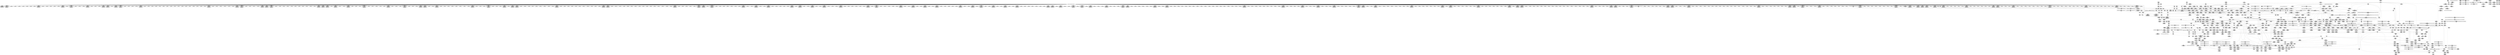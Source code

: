 digraph {
	CE0x4b701c0 [shape=record,shape=Mrecord,label="{CE0x4b701c0|12:_i32,_56:_i8*,_:_CRE_360,376_|*MultipleSource*|security/selinux/hooks.c,1642|Function::inode_has_perm&Arg::inode::|security/selinux/hooks.c,1611}"]
	CE0x4b54e70 [shape=record,shape=Mrecord,label="{CE0x4b54e70|inode_has_perm:entry|*SummSink*}"]
	CE0x4b51710 [shape=record,shape=Mrecord,label="{CE0x4b51710|104:_%struct.inode*,_:_CRE_206,207_}"]
	CE0x4aed710 [shape=record,shape=Mrecord,label="{CE0x4aed710|104:_%struct.inode*,_:_CRE_193,194_}"]
	CE0x4b7caa0 [shape=record,shape=Mrecord,label="{CE0x4b7caa0|12:_i32,_56:_i8*,_:_CRE_824,832_|*MultipleSource*|security/selinux/hooks.c,1642|Function::inode_has_perm&Arg::inode::|security/selinux/hooks.c,1611}"]
	CE0x4b49b40 [shape=record,shape=Mrecord,label="{CE0x4b49b40|104:_%struct.inode*,_:_CRE_307,308_}"]
	CE0x4b770c0 [shape=record,shape=Mrecord,label="{CE0x4b770c0|12:_i32,_56:_i8*,_:_CRE_588,589_}"]
	CE0x4b38080 [shape=record,shape=Mrecord,label="{CE0x4b38080|i64*_getelementptr_inbounds_(_8_x_i64_,_8_x_i64_*___llvm_gcov_ctr154,_i64_0,_i64_2)|*Constant*}"]
	CE0x4b7a270 [shape=record,shape=Mrecord,label="{CE0x4b7a270|12:_i32,_56:_i8*,_:_CRE_656,664_|*MultipleSource*|security/selinux/hooks.c,1642|Function::inode_has_perm&Arg::inode::|security/selinux/hooks.c,1611}"]
	CE0x4b96b10 [shape=record,shape=Mrecord,label="{CE0x4b96b10|i64*_getelementptr_inbounds_(_8_x_i64_,_8_x_i64_*___llvm_gcov_ctr154,_i64_0,_i64_5)|*Constant*|*SummSource*}"]
	CE0x4b7f7f0 [shape=record,shape=Mrecord,label="{CE0x4b7f7f0|12:_i32,_56:_i8*,_:_CRE_893,894_}"]
	CE0x4b16e80 [shape=record,shape=Mrecord,label="{CE0x4b16e80|104:_%struct.inode*,_:_CRE_151,152_}"]
	CE0x4b68980 [shape=record,shape=Mrecord,label="{CE0x4b68980|12:_i32,_56:_i8*,_:_CRE_193,194_}"]
	CE0x4b7d9c0 [shape=record,shape=Mrecord,label="{CE0x4b7d9c0|12:_i32,_56:_i8*,_:_CRE_867,868_}"]
	CE0x4b67410 [shape=record,shape=Mrecord,label="{CE0x4b67410|i64_0|*Constant*}"]
	CE0x4b8a5e0 [shape=record,shape=Mrecord,label="{CE0x4b8a5e0|inode_has_perm:sclass|security/selinux/hooks.c,1617}"]
	CE0x4af90f0 [shape=record,shape=Mrecord,label="{CE0x4af90f0|i64_5|*Constant*|*SummSource*}"]
	CE0x4ae5900 [shape=record,shape=Mrecord,label="{CE0x4ae5900|selinux_inode_getattr:tmp13|security/selinux/hooks.c,2904}"]
	CE0x4b5f6b0 [shape=record,shape=Mrecord,label="{CE0x4b5f6b0|cred_sid:tmp4|*LoadInst*|security/selinux/hooks.c,196}"]
	CE0x4b3e430 [shape=record,shape=Mrecord,label="{CE0x4b3e430|_ret_i32_%retval.0,_!dbg_!27739|security/selinux/hooks.c,1618}"]
	CE0x4b025d0 [shape=record,shape=Mrecord,label="{CE0x4b025d0|get_current:bb|*SummSink*}"]
	CE0x4b6ba70 [shape=record,shape=Mrecord,label="{CE0x4b6ba70|12:_i32,_56:_i8*,_:_CRE_261,262_}"]
	CE0x4b4c870 [shape=record,shape=Mrecord,label="{CE0x4b4c870|12:_i32,_56:_i8*,_:_CRE_96,104_|*MultipleSource*|security/selinux/hooks.c,1642|Function::inode_has_perm&Arg::inode::|security/selinux/hooks.c,1611}"]
	CE0x4b40000 [shape=record,shape=Mrecord,label="{CE0x4b40000|_call_void_mcount()_#3}"]
	CE0x4b977b0 [shape=record,shape=Mrecord,label="{CE0x4b977b0|inode_has_perm:tmp12|security/selinux/hooks.c,1612|*SummSource*}"]
	CE0x4b66cf0 [shape=record,shape=Mrecord,label="{CE0x4b66cf0|12:_i32,_56:_i8*,_:_CRE_150,151_}"]
	CE0x4b5bdb0 [shape=record,shape=Mrecord,label="{CE0x4b5bdb0|inode_has_perm:if.end|*SummSource*}"]
	CE0x4b73200 [shape=record,shape=Mrecord,label="{CE0x4b73200|12:_i32,_56:_i8*,_:_CRE_500,504_|*MultipleSource*|security/selinux/hooks.c,1642|Function::inode_has_perm&Arg::inode::|security/selinux/hooks.c,1611}"]
	CE0x4b8cdc0 [shape=record,shape=Mrecord,label="{CE0x4b8cdc0|_ret_i32_%retval.0,_!dbg_!27728|security/selinux/avc.c,775|*SummSource*}"]
	CE0x4b7df00 [shape=record,shape=Mrecord,label="{CE0x4b7df00|12:_i32,_56:_i8*,_:_CRE_872,873_}"]
	"CONST[source:0(mediator),value:0(static)][purpose:{operation}][SnkIdx:3]"
	CE0x4b4a1b0 [shape=record,shape=Mrecord,label="{CE0x4b4a1b0|104:_%struct.inode*,_:_CRE_315,316_}"]
	CE0x4b11610 [shape=record,shape=Mrecord,label="{CE0x4b11610|selinux_inode_getattr:tmp9|security/selinux/hooks.c,2904}"]
	CE0x4af6d70 [shape=record,shape=Mrecord,label="{CE0x4af6d70|selinux_inode_getattr:do.body}"]
	CE0x4b4acd0 [shape=record,shape=Mrecord,label="{CE0x4b4acd0|path_has_perm:path1|security/selinux/hooks.c,1646}"]
	CE0x4af6ad0 [shape=record,shape=Mrecord,label="{CE0x4af6ad0|GLOBAL:selinux_inode_getattr.__warned|Global_var:selinux_inode_getattr.__warned|*SummSink*}"]
	CE0x4b7af00 [shape=record,shape=Mrecord,label="{CE0x4b7af00|12:_i32,_56:_i8*,_:_CRE_696,704_|*MultipleSource*|security/selinux/hooks.c,1642|Function::inode_has_perm&Arg::inode::|security/selinux/hooks.c,1611}"]
	CE0x4b5a1f0 [shape=record,shape=Mrecord,label="{CE0x4b5a1f0|i64*_getelementptr_inbounds_(_2_x_i64_,_2_x_i64_*___llvm_gcov_ctr131,_i64_0,_i64_1)|*Constant*|*SummSource*}"]
	CE0x4af2b00 [shape=record,shape=Mrecord,label="{CE0x4af2b00|__validate_creds:tmp6|include/linux/cred.h,174|*SummSource*}"]
	CE0x4b01920 [shape=record,shape=Mrecord,label="{CE0x4b01920|_ret_i32_%call,_!dbg_!27724|security/selinux/hooks.c,1647|*SummSource*}"]
	CE0x4b7db70 [shape=record,shape=Mrecord,label="{CE0x4b7db70|12:_i32,_56:_i8*,_:_CRE_869,870_}"]
	CE0x4b04300 [shape=record,shape=Mrecord,label="{CE0x4b04300|i64*_getelementptr_inbounds_(_2_x_i64_,_2_x_i64_*___llvm_gcov_ctr204,_i64_0,_i64_1)|*Constant*}"]
	CE0x4b89d40 [shape=record,shape=Mrecord,label="{CE0x4b89d40|inode_has_perm:tmp16|security/selinux/hooks.c,1615|*SummSource*}"]
	CE0x4ae8e80 [shape=record,shape=Mrecord,label="{CE0x4ae8e80|GLOBAL:__llvm_gcov_ctr235|Global_var:__llvm_gcov_ctr235|*SummSink*}"]
	CE0x4b5fe20 [shape=record,shape=Mrecord,label="{CE0x4b5fe20|__validate_creds:tmp1}"]
	CE0x4b0a9a0 [shape=record,shape=Mrecord,label="{CE0x4b0a9a0|i64*_getelementptr_inbounds_(_11_x_i64_,_11_x_i64_*___llvm_gcov_ctr235,_i64_0,_i64_8)|*Constant*|*SummSource*}"]
	CE0x4b784f0 [shape=record,shape=Mrecord,label="{CE0x4b784f0|12:_i32,_56:_i8*,_:_CRE_605,606_}"]
	CE0x4b6f960 [shape=record,shape=Mrecord,label="{CE0x4b6f960|12:_i32,_56:_i8*,_:_CRE_328,336_|*MultipleSource*|security/selinux/hooks.c,1642|Function::inode_has_perm&Arg::inode::|security/selinux/hooks.c,1611}"]
	CE0x4b17600 [shape=record,shape=Mrecord,label="{CE0x4b17600|104:_%struct.inode*,_:_CRE_159,160_}"]
	CE0x4b76e60 [shape=record,shape=Mrecord,label="{CE0x4b76e60|12:_i32,_56:_i8*,_:_CRE_586,587_}"]
	CE0x4b11a70 [shape=record,shape=Mrecord,label="{CE0x4b11a70|selinux_inode_getattr:tmp7|security/selinux/hooks.c,2904|*SummSource*}"]
	CE0x4aee070 [shape=record,shape=Mrecord,label="{CE0x4aee070|104:_%struct.inode*,_:_CRE_203,204_}"]
	CE0x4b7c4a0 [shape=record,shape=Mrecord,label="{CE0x4b7c4a0|12:_i32,_56:_i8*,_:_CRE_800,804_|*MultipleSource*|security/selinux/hooks.c,1642|Function::inode_has_perm&Arg::inode::|security/selinux/hooks.c,1611}"]
	CE0x4b76d30 [shape=record,shape=Mrecord,label="{CE0x4b76d30|12:_i32,_56:_i8*,_:_CRE_585,586_}"]
	CE0x4b93380 [shape=record,shape=Mrecord,label="{CE0x4b93380|GLOBAL:llvm.expect.i64|*Constant*}"]
	CE0x4b837c0 [shape=record,shape=Mrecord,label="{CE0x4b837c0|12:_i32,_56:_i8*,_:_CRE_978,979_}"]
	CE0x4b095e0 [shape=record,shape=Mrecord,label="{CE0x4b095e0|12:_i32,_56:_i8*,_:_CRE_165,166_}"]
	CE0x4b3bd70 [shape=record,shape=Mrecord,label="{CE0x4b3bd70|104:_%struct.inode*,_:_CRE_145,146_}"]
	CE0x4b0add0 [shape=record,shape=Mrecord,label="{CE0x4b0add0|selinux_inode_getattr:tmp4|security/selinux/hooks.c,2904|*SummSink*}"]
	CE0x4b76280 [shape=record,shape=Mrecord,label="{CE0x4b76280|12:_i32,_56:_i8*,_:_CRE_576,577_}"]
	CE0x4b0a120 [shape=record,shape=Mrecord,label="{CE0x4b0a120|i32_0|*Constant*|*SummSource*}"]
	CE0x4b777e0 [shape=record,shape=Mrecord,label="{CE0x4b777e0|12:_i32,_56:_i8*,_:_CRE_594,595_}"]
	CE0x4b61020 [shape=record,shape=Mrecord,label="{CE0x4b61020|inode_has_perm:tmp}"]
	CE0x4b3a240 [shape=record,shape=Mrecord,label="{CE0x4b3a240|cred_sid:tmp2}"]
	CE0x4b4cdb0 [shape=record,shape=Mrecord,label="{CE0x4b4cdb0|12:_i32,_56:_i8*,_:_CRE_120,128_|*MultipleSource*|security/selinux/hooks.c,1642|Function::inode_has_perm&Arg::inode::|security/selinux/hooks.c,1611}"]
	CE0x4b803d0 [shape=record,shape=Mrecord,label="{CE0x4b803d0|12:_i32,_56:_i8*,_:_CRE_903,904_}"]
	CE0x4b01a50 [shape=record,shape=Mrecord,label="{CE0x4b01a50|_ret_i32_%call,_!dbg_!27724|security/selinux/hooks.c,1647|*SummSink*}"]
	CE0x4b466c0 [shape=record,shape=Mrecord,label="{CE0x4b466c0|_call_void___invalid_creds(%struct.cred*_%cred,_i8*_%file,_i32_%line)_#10,_!dbg_!27721|include/linux/cred.h,174|*SummSink*}"]
	CE0x4aec2f0 [shape=record,shape=Mrecord,label="{CE0x4aec2f0|_call_void_mcount()_#3|*SummSource*}"]
	CE0x4b57bb0 [shape=record,shape=Mrecord,label="{CE0x4b57bb0|inode_has_perm:tmp1}"]
	CE0x4bb4e10 [shape=record,shape=Mrecord,label="{CE0x4bb4e10|__validate_creds:tmp}"]
	CE0x4add770 [shape=record,shape=Mrecord,label="{CE0x4add770|104:_%struct.inode*,_:_CRE_48,52_|*MultipleSource*|Function::selinux_inode_getattr&Arg::dentry::|*LoadInst*|security/selinux/hooks.c,1642|security/selinux/hooks.c,1642}"]
	CE0x4b75c90 [shape=record,shape=Mrecord,label="{CE0x4b75c90|12:_i32,_56:_i8*,_:_CRE_571,572_}"]
	CE0x4b88bc0 [shape=record,shape=Mrecord,label="{CE0x4b88bc0|_ret_i32_%tmp6,_!dbg_!27716|security/selinux/hooks.c,197|*SummSource*}"]
	CE0x4af4ee0 [shape=record,shape=Mrecord,label="{CE0x4af4ee0|i64_0|*Constant*|*SummSource*}"]
	CE0x4b17c90 [shape=record,shape=Mrecord,label="{CE0x4b17c90|104:_%struct.inode*,_:_CRE_166,167_}"]
	CE0x4b42970 [shape=record,shape=Mrecord,label="{CE0x4b42970|inode_has_perm:call4|security/selinux/hooks.c,1617|*SummSource*}"]
	CE0x4b4f990 [shape=record,shape=Mrecord,label="{CE0x4b4f990|_call_void_mcount()_#3|*SummSource*}"]
	CE0x4aed440 [shape=record,shape=Mrecord,label="{CE0x4aed440|104:_%struct.inode*,_:_CRE_190,191_}"]
	CE0x4b6d6f0 [shape=record,shape=Mrecord,label="{CE0x4b6d6f0|12:_i32,_56:_i8*,_:_CRE_285,286_}"]
	CE0x4b406f0 [shape=record,shape=Mrecord,label="{CE0x4b406f0|get_current:tmp2}"]
	CE0x4b8caf0 [shape=record,shape=Mrecord,label="{CE0x4b8caf0|avc_has_perm:auditdata|Function::avc_has_perm&Arg::auditdata::|*SummSource*}"]
	CE0x4aeedd0 [shape=record,shape=Mrecord,label="{CE0x4aeedd0|path_has_perm:tmp1}"]
	CE0x4b4de50 [shape=record,shape=Mrecord,label="{CE0x4b4de50|GLOBAL:creds_are_invalid|*Constant*|*SummSource*}"]
	CE0x4b81cc0 [shape=record,shape=Mrecord,label="{CE0x4b81cc0|12:_i32,_56:_i8*,_:_CRE_924,925_}"]
	CE0x4b7b100 [shape=record,shape=Mrecord,label="{CE0x4b7b100|12:_i32,_56:_i8*,_:_CRE_704,712_|*MultipleSource*|security/selinux/hooks.c,1642|Function::inode_has_perm&Arg::inode::|security/selinux/hooks.c,1611}"]
	CE0x4b1ed20 [shape=record,shape=Mrecord,label="{CE0x4b1ed20|selinux_inode_getattr:tmp21|security/selinux/hooks.c,2904}"]
	CE0x4b038f0 [shape=record,shape=Mrecord,label="{CE0x4b038f0|path_has_perm:tmp3|*SummSink*}"]
	CE0x4aeeeb0 [shape=record,shape=Mrecord,label="{CE0x4aeeeb0|path_has_perm:tmp1|*SummSink*}"]
	CE0x4b8c620 [shape=record,shape=Mrecord,label="{CE0x4b8c620|inode_has_perm:tmp17|security/selinux/hooks.c,1617|*SummSink*}"]
	CE0x4b6b480 [shape=record,shape=Mrecord,label="{CE0x4b6b480|12:_i32,_56:_i8*,_:_CRE_256,257_}"]
	CE0x4b93a00 [shape=record,shape=Mrecord,label="{CE0x4b93a00|GLOBAL:llvm.expect.i64|*Constant*|*SummSource*}"]
	CE0x4b17420 [shape=record,shape=Mrecord,label="{CE0x4b17420|104:_%struct.inode*,_:_CRE_157,158_}"]
	CE0x4ae9060 [shape=record,shape=Mrecord,label="{CE0x4ae9060|GLOBAL:__llvm_gcov_ctr235|Global_var:__llvm_gcov_ctr235|*SummSource*}"]
	CE0x4b73ac0 [shape=record,shape=Mrecord,label="{CE0x4b73ac0|12:_i32,_56:_i8*,_:_CRE_520,528_|*MultipleSource*|security/selinux/hooks.c,1642|Function::inode_has_perm&Arg::inode::|security/selinux/hooks.c,1611}"]
	CE0x4b0d720 [shape=record,shape=Mrecord,label="{CE0x4b0d720|selinux_inode_getattr:tmp14|security/selinux/hooks.c,2904|*SummSource*}"]
	CE0x4b16280 [shape=record,shape=Mrecord,label="{CE0x4b16280|GLOBAL:inode_has_perm|*Constant*}"]
	CE0x4b94200 [shape=record,shape=Mrecord,label="{CE0x4b94200|inode_has_perm:tobool2|security/selinux/hooks.c,1611|*SummSource*}"]
	CE0x4bb4110 [shape=record,shape=Mrecord,label="{CE0x4bb4110|__validate_creds:tmp8|include/linux/cred.h,175|*SummSink*}"]
	CE0x4b0b130 [shape=record,shape=Mrecord,label="{CE0x4b0b130|selinux_inode_getattr:entry|*SummSource*}"]
	CE0x4b750b0 [shape=record,shape=Mrecord,label="{CE0x4b750b0|12:_i32,_56:_i8*,_:_CRE_561,562_}"]
	CE0x4b77a40 [shape=record,shape=Mrecord,label="{CE0x4b77a40|12:_i32,_56:_i8*,_:_CRE_596,597_}"]
	CE0x4b69a30 [shape=record,shape=Mrecord,label="{CE0x4b69a30|12:_i32,_56:_i8*,_:_CRE_216,224_|*MultipleSource*|security/selinux/hooks.c,1642|Function::inode_has_perm&Arg::inode::|security/selinux/hooks.c,1611}"]
	CE0x4b55110 [shape=record,shape=Mrecord,label="{CE0x4b55110|inode_has_perm:cred|Function::inode_has_perm&Arg::cred::|*SummSink*}"]
	CE0x4b5fd40 [shape=record,shape=Mrecord,label="{CE0x4b5fd40|__validate_creds:tmp|*SummSink*}"]
	CE0x4b05e60 [shape=record,shape=Mrecord,label="{CE0x4b05e60|selinux_inode_getattr:tmp16|security/selinux/hooks.c,2904}"]
	CE0x4b66180 [shape=record,shape=Mrecord,label="{CE0x4b66180|cred_sid:cred|Function::cred_sid&Arg::cred::}"]
	CE0x4b579d0 [shape=record,shape=Mrecord,label="{CE0x4b579d0|__validate_creds:lnot1|include/linux/cred.h,173}"]
	CE0x4b3f9b0 [shape=record,shape=Mrecord,label="{CE0x4b3f9b0|path_has_perm:ad|security/selinux/hooks.c, 1643|*SummSource*}"]
	CE0x4b0d9a0 [shape=record,shape=Mrecord,label="{CE0x4b0d9a0|i1_true|*Constant*}"]
	CE0x4af83c0 [shape=record,shape=Mrecord,label="{CE0x4af83c0|i64*_getelementptr_inbounds_(_11_x_i64_,_11_x_i64_*___llvm_gcov_ctr235,_i64_0,_i64_10)|*Constant*|*SummSink*}"]
	CE0x4b66660 [shape=record,shape=Mrecord,label="{CE0x4b66660|12:_i32,_56:_i8*,_:_CRE_143,144_}"]
	CE0x4b93880 [shape=record,shape=Mrecord,label="{CE0x4b93880|GLOBAL:llvm.expect.i64|*Constant*|*SummSink*}"]
	CE0x4b1a9c0 [shape=record,shape=Mrecord,label="{CE0x4b1a9c0|_call_void___validate_creds(%struct.cred*_%cred,_i8*_getelementptr_inbounds_(_25_x_i8_,_25_x_i8_*_.str3,_i32_0,_i32_0),_i32_1609)_#10,_!dbg_!27719|security/selinux/hooks.c,1609|*SummSource*}"]
	CE0x4b97920 [shape=record,shape=Mrecord,label="{CE0x4b97920|inode_has_perm:tmp12|security/selinux/hooks.c,1612|*SummSink*}"]
	CE0x4b771f0 [shape=record,shape=Mrecord,label="{CE0x4b771f0|12:_i32,_56:_i8*,_:_CRE_589,590_}"]
	CE0x4affbe0 [shape=record,shape=Mrecord,label="{CE0x4affbe0|GLOBAL:path_has_perm|*Constant*}"]
	CE0x4b7b8d0 [shape=record,shape=Mrecord,label="{CE0x4b7b8d0|12:_i32,_56:_i8*,_:_CRE_744,752_|*MultipleSource*|security/selinux/hooks.c,1642|Function::inode_has_perm&Arg::inode::|security/selinux/hooks.c,1611}"]
	CE0x4b38780 [shape=record,shape=Mrecord,label="{CE0x4b38780|inode_has_perm:tmp5|security/selinux/hooks.c,1609|*SummSource*}"]
	CE0x4aec9f0 [shape=record,shape=Mrecord,label="{CE0x4aec9f0|104:_%struct.inode*,_:_CRE_179,180_}"]
	CE0x4b8aba0 [shape=record,shape=Mrecord,label="{CE0x4b8aba0|inode_has_perm:tmp13|security/selinux/hooks.c,1614|*SummSource*}"]
	CE0x4b67e40 [shape=record,shape=Mrecord,label="{CE0x4b67e40|12:_i32,_56:_i8*,_:_CRE_181,182_}"]
	CE0x4b6a6a0 [shape=record,shape=Mrecord,label="{CE0x4b6a6a0|12:_i32,_56:_i8*,_:_CRE_244,245_}"]
	CE0x4b671a0 [shape=record,shape=Mrecord,label="{CE0x4b671a0|12:_i32,_56:_i8*,_:_CRE_155,156_}"]
	CE0x4b80500 [shape=record,shape=Mrecord,label="{CE0x4b80500|12:_i32,_56:_i8*,_:_CRE_904,905_}"]
	CE0x4b1cfb0 [shape=record,shape=Mrecord,label="{CE0x4b1cfb0|selinux_inode_getattr:call3|security/selinux/hooks.c,2904|*SummSource*}"]
	CE0x4b4ec00 [shape=record,shape=Mrecord,label="{CE0x4b4ec00|__validate_creds:expval|include/linux/cred.h,173}"]
	CE0x4ae8f80 [shape=record,shape=Mrecord,label="{CE0x4ae8f80|selinux_inode_getattr:tmp5|security/selinux/hooks.c,2904}"]
	CE0x4af7410 [shape=record,shape=Mrecord,label="{CE0x4af7410|i64_1|*Constant*}"]
	CE0x4b91e50 [shape=record,shape=Mrecord,label="{CE0x4b91e50|i1_true|*Constant*}"]
	CE0x4b3a680 [shape=record,shape=Mrecord,label="{CE0x4b3a680|12:_i32,_56:_i8*,_:_CRE_4,8_|*MultipleSource*|security/selinux/hooks.c,1642|Function::inode_has_perm&Arg::inode::|security/selinux/hooks.c,1611}"]
	CE0x4aed800 [shape=record,shape=Mrecord,label="{CE0x4aed800|104:_%struct.inode*,_:_CRE_194,195_}"]
	CE0x4bb49c0 [shape=record,shape=Mrecord,label="{CE0x4bb49c0|i64*_getelementptr_inbounds_(_5_x_i64_,_5_x_i64_*___llvm_gcov_ctr155,_i64_0,_i64_0)|*Constant*}"]
	CE0x4b6ac30 [shape=record,shape=Mrecord,label="{CE0x4b6ac30|12:_i32,_56:_i8*,_:_CRE_249,250_}"]
	CE0x4b37ae0 [shape=record,shape=Mrecord,label="{CE0x4b37ae0|__validate_creds:tmp4|include/linux/cred.h,173|*SummSource*}"]
	CE0x4b8c8a0 [shape=record,shape=Mrecord,label="{CE0x4b8c8a0|avc_has_perm:requested|Function::avc_has_perm&Arg::requested::|*SummSink*}"]
	CE0x4b46950 [shape=record,shape=Mrecord,label="{CE0x4b46950|GLOBAL:__invalid_creds|*Constant*|*SummSink*}"]
	CE0x4b13e70 [shape=record,shape=Mrecord,label="{CE0x4b13e70|cred_sid:tmp6|security/selinux/hooks.c,197|*SummSink*}"]
	CE0x4b97b40 [shape=record,shape=Mrecord,label="{CE0x4b97b40|i32_512|*Constant*|*SummSource*}"]
	CE0x4b3de00 [shape=record,shape=Mrecord,label="{CE0x4b3de00|path_has_perm:u|security/selinux/hooks.c,1646|*SummSink*}"]
	CE0x4b730d0 [shape=record,shape=Mrecord,label="{CE0x4b730d0|12:_i32,_56:_i8*,_:_CRE_496,500_|*MultipleSource*|security/selinux/hooks.c,1642|Function::inode_has_perm&Arg::inode::|security/selinux/hooks.c,1611}"]
	CE0x4b75570 [shape=record,shape=Mrecord,label="{CE0x4b75570|12:_i32,_56:_i8*,_:_CRE_565,566_}"]
	CE0x4b65570 [shape=record,shape=Mrecord,label="{CE0x4b65570|inode_has_perm:call|security/selinux/hooks.c,1614}"]
	CE0x4b550a0 [shape=record,shape=Mrecord,label="{CE0x4b550a0|inode_has_perm:cred|Function::inode_has_perm&Arg::cred::|*SummSource*}"]
	CE0x4af5300 [shape=record,shape=Mrecord,label="{CE0x4af5300|i64*_getelementptr_inbounds_(_11_x_i64_,_11_x_i64_*___llvm_gcov_ctr235,_i64_0,_i64_0)|*Constant*|*SummSink*}"]
	CE0x4adda30 [shape=record,shape=Mrecord,label="{CE0x4adda30|104:_%struct.inode*,_:_CRE_64,72_|*MultipleSource*|Function::selinux_inode_getattr&Arg::dentry::|*LoadInst*|security/selinux/hooks.c,1642|security/selinux/hooks.c,1642}"]
	CE0x4b6c650 [shape=record,shape=Mrecord,label="{CE0x4b6c650|12:_i32,_56:_i8*,_:_CRE_271,272_}"]
	CE0x4b54f50 [shape=record,shape=Mrecord,label="{CE0x4b54f50|inode_has_perm:cred|Function::inode_has_perm&Arg::cred::}"]
	CE0x4af35b0 [shape=record,shape=Mrecord,label="{CE0x4af35b0|i8*_getelementptr_inbounds_(_45_x_i8_,_45_x_i8_*_.str12,_i32_0,_i32_0)|*Constant*|*SummSource*}"]
	CE0x4b0dee0 [shape=record,shape=Mrecord,label="{CE0x4b0dee0|selinux_inode_getattr:tmp12|security/selinux/hooks.c,2904|*SummSink*}"]
	CE0x4b3e1d0 [shape=record,shape=Mrecord,label="{CE0x4b3e1d0|inode_has_perm:adp|Function::inode_has_perm&Arg::adp::|*SummSource*}"]
	CE0x4b6f110 [shape=record,shape=Mrecord,label="{CE0x4b6f110|12:_i32,_56:_i8*,_:_CRE_307,308_}"]
	CE0x4b40760 [shape=record,shape=Mrecord,label="{CE0x4b40760|get_current:tmp2|*SummSource*}"]
	CE0x4b5f190 [shape=record,shape=Mrecord,label="{CE0x4b5f190|i32_22|*Constant*|*SummSource*}"]
	CE0x4b70ff0 [shape=record,shape=Mrecord,label="{CE0x4b70ff0|12:_i32,_56:_i8*,_:_CRE_424,432_|*MultipleSource*|security/selinux/hooks.c,1642|Function::inode_has_perm&Arg::inode::|security/selinux/hooks.c,1611}"]
	CE0x4b76020 [shape=record,shape=Mrecord,label="{CE0x4b76020|12:_i32,_56:_i8*,_:_CRE_574,575_}"]
	CE0x4b797f0 [shape=record,shape=Mrecord,label="{CE0x4b797f0|12:_i32,_56:_i8*,_:_CRE_621,622_}"]
	CE0x4b57580 [shape=record,shape=Mrecord,label="{CE0x4b57580|__validate_creds:entry|*SummSource*}"]
	CE0x4af8cd0 [shape=record,shape=Mrecord,label="{CE0x4af8cd0|selinux_inode_getattr:tmp2|*SummSource*}"]
	CE0x4b65ff0 [shape=record,shape=Mrecord,label="{CE0x4b65ff0|cred_sid:entry|*SummSource*}"]
	CE0x4b41c00 [shape=record,shape=Mrecord,label="{CE0x4b41c00|avc_has_perm:entry|*SummSink*}"]
	CE0x4b14440 [shape=record,shape=Mrecord,label="{CE0x4b14440|VOIDTB_TE:_CE_0,8_|Function::selinux_inode_getattr&Arg::mnt::}"]
	CE0x4b53870 [shape=record,shape=Mrecord,label="{CE0x4b53870|%struct.task_struct*_(%struct.task_struct**)*_asm_movq_%gs:$_1:P_,$0_,_r,im,_dirflag_,_fpsr_,_flags_}"]
	CE0x4b73ec0 [shape=record,shape=Mrecord,label="{CE0x4b73ec0|12:_i32,_56:_i8*,_:_CRE_536,540_|*MultipleSource*|security/selinux/hooks.c,1642|Function::inode_has_perm&Arg::inode::|security/selinux/hooks.c,1611}"]
	CE0x4b75b60 [shape=record,shape=Mrecord,label="{CE0x4b75b60|12:_i32,_56:_i8*,_:_CRE_570,571_}"]
	CE0x4b4b910 [shape=record,shape=Mrecord,label="{CE0x4b4b910|inode_has_perm:tmp4|security/selinux/hooks.c,1609|*SummSink*}"]
	CE0x4b7f460 [shape=record,shape=Mrecord,label="{CE0x4b7f460|12:_i32,_56:_i8*,_:_CRE_890,891_}"]
	CE0x4b57610 [shape=record,shape=Mrecord,label="{CE0x4b57610|__validate_creds:entry|*SummSink*}"]
	CE0x4b3e5d0 [shape=record,shape=Mrecord,label="{CE0x4b3e5d0|_ret_i32_%retval.0,_!dbg_!27739|security/selinux/hooks.c,1618|*SummSource*}"]
	CE0x4b82c30 [shape=record,shape=Mrecord,label="{CE0x4b82c30|12:_i32,_56:_i8*,_:_CRE_944,952_|*MultipleSource*|security/selinux/hooks.c,1642|Function::inode_has_perm&Arg::inode::|security/selinux/hooks.c,1611}"]
	CE0x4b00340 [shape=record,shape=Mrecord,label="{CE0x4b00340|path_has_perm:entry|*SummSource*}"]
	CE0x4b409d0 [shape=record,shape=Mrecord,label="{CE0x4b409d0|path_has_perm:bb}"]
	CE0x4b6bba0 [shape=record,shape=Mrecord,label="{CE0x4b6bba0|12:_i32,_56:_i8*,_:_CRE_262,263_}"]
	CE0x4b63920 [shape=record,shape=Mrecord,label="{CE0x4b63920|COLLAPSED:_GCMRE___llvm_gcov_ctr131_internal_global_2_x_i64_zeroinitializer:_elem_0:default:}"]
	CE0x4b78ae0 [shape=record,shape=Mrecord,label="{CE0x4b78ae0|12:_i32,_56:_i8*,_:_CRE_610,611_}"]
	CE0x4b83bf0 [shape=record,shape=Mrecord,label="{CE0x4b83bf0|12:_i32,_56:_i8*,_:_CRE_982,983_}"]
	CE0x4b3a320 [shape=record,shape=Mrecord,label="{CE0x4b3a320|cred_sid:tmp2|*SummSink*}"]
	CE0x4b08e60 [shape=record,shape=Mrecord,label="{CE0x4b08e60|12:_i32,_56:_i8*,_:_CRE_157,158_}"]
	CE0x4b3e2c0 [shape=record,shape=Mrecord,label="{CE0x4b3e2c0|inode_has_perm:adp|Function::inode_has_perm&Arg::adp::|*SummSink*}"]
	CE0x4b900c0 [shape=record,shape=Mrecord,label="{CE0x4b900c0|avc_has_perm:tclass|Function::avc_has_perm&Arg::tclass::}"]
	CE0x4ae6cc0 [shape=record,shape=Mrecord,label="{CE0x4ae6cc0|selinux_inode_getattr:do.end|*SummSink*}"]
	CE0x4afcdb0 [shape=record,shape=Mrecord,label="{CE0x4afcdb0|selinux_inode_getattr:tobool|security/selinux/hooks.c,2904}"]
	CE0x4b59d10 [shape=record,shape=Mrecord,label="{CE0x4b59d10|__validate_creds:file|Function::__validate_creds&Arg::file::}"]
	CE0x4ae6a40 [shape=record,shape=Mrecord,label="{CE0x4ae6a40|i64*_getelementptr_inbounds_(_11_x_i64_,_11_x_i64_*___llvm_gcov_ctr235,_i64_0,_i64_0)|*Constant*|*SummSource*}"]
	CE0x4b01680 [shape=record,shape=Mrecord,label="{CE0x4b01680|path_has_perm:av|Function::path_has_perm&Arg::av::|*SummSink*}"]
	CE0x4b46340 [shape=record,shape=Mrecord,label="{CE0x4b46340|i64*_getelementptr_inbounds_(_5_x_i64_,_5_x_i64_*___llvm_gcov_ctr155,_i64_0,_i64_4)|*Constant*}"]
	CE0x4b52700 [shape=record,shape=Mrecord,label="{CE0x4b52700|104:_%struct.inode*,_:_CRE_223,224_}"]
	CE0x4b1e8e0 [shape=record,shape=Mrecord,label="{CE0x4b1e8e0|selinux_inode_getattr:cred4|security/selinux/hooks.c,2904|*SummSource*}"]
	CE0x4b6d490 [shape=record,shape=Mrecord,label="{CE0x4b6d490|12:_i32,_56:_i8*,_:_CRE_283,284_}"]
	CE0x4b8cf80 [shape=record,shape=Mrecord,label="{CE0x4b8cf80|_ret_i32_%retval.0,_!dbg_!27728|security/selinux/avc.c,775|*SummSink*}"]
	CE0x4b01410 [shape=record,shape=Mrecord,label="{CE0x4b01410|_ret_i32_%call,_!dbg_!27724|security/selinux/hooks.c,1647}"]
	CE0x4b6eb20 [shape=record,shape=Mrecord,label="{CE0x4b6eb20|12:_i32,_56:_i8*,_:_CRE_302,303_}"]
	CE0x4b1b970 [shape=record,shape=Mrecord,label="{CE0x4b1b970|12:_i32,_56:_i8*,_:_CRE_64,72_|*MultipleSource*|security/selinux/hooks.c,1642|Function::inode_has_perm&Arg::inode::|security/selinux/hooks.c,1611}"]
	CE0x4b7d240 [shape=record,shape=Mrecord,label="{CE0x4b7d240|12:_i32,_56:_i8*,_:_CRE_856,864_|*MultipleSource*|security/selinux/hooks.c,1642|Function::inode_has_perm&Arg::inode::|security/selinux/hooks.c,1611}"]
	CE0x4b6bf30 [shape=record,shape=Mrecord,label="{CE0x4b6bf30|12:_i32,_56:_i8*,_:_CRE_265,266_}"]
	CE0x4b42540 [shape=record,shape=Mrecord,label="{CE0x4b42540|inode_has_perm:tmp18|security/selinux/hooks.c,1617|*SummSink*}"]
	CE0x4b11420 [shape=record,shape=Mrecord,label="{CE0x4b11420|i64_4|*Constant*|*SummSource*}"]
	CE0x4b37ef0 [shape=record,shape=Mrecord,label="{CE0x4b37ef0|_call_void_mcount()_#3|*SummSource*}"]
	CE0x4b07140 [shape=record,shape=Mrecord,label="{CE0x4b07140|GLOBAL:lockdep_rcu_suspicious|*Constant*|*SummSource*}"]
	CE0x4b39a80 [shape=record,shape=Mrecord,label="{CE0x4b39a80|12:_i32,_56:_i8*,_:_CRE_128,136_|*MultipleSource*|security/selinux/hooks.c,1642|Function::inode_has_perm&Arg::inode::|security/selinux/hooks.c,1611}"]
	CE0x4b18320 [shape=record,shape=Mrecord,label="{CE0x4b18320|104:_%struct.inode*,_:_CRE_173,174_}"]
	CE0x4b3e8a0 [shape=record,shape=Mrecord,label="{CE0x4b3e8a0|inode_has_perm:do.end|*SummSource*}"]
	CE0x4b3d5d0 [shape=record,shape=Mrecord,label="{CE0x4b3d5d0|path_has_perm:type|security/selinux/hooks.c,1645}"]
	CE0x4b7e3c0 [shape=record,shape=Mrecord,label="{CE0x4b7e3c0|12:_i32,_56:_i8*,_:_CRE_876,877_}"]
	CE0x4add900 [shape=record,shape=Mrecord,label="{CE0x4add900|104:_%struct.inode*,_:_CRE_56,64_|*MultipleSource*|Function::selinux_inode_getattr&Arg::dentry::|*LoadInst*|security/selinux/hooks.c,1642|security/selinux/hooks.c,1642}"]
	CE0x4b76740 [shape=record,shape=Mrecord,label="{CE0x4b76740|12:_i32,_56:_i8*,_:_CRE_580,581_}"]
	CE0x4b529d0 [shape=record,shape=Mrecord,label="{CE0x4b529d0|104:_%struct.inode*,_:_CRE_240,248_|*MultipleSource*|Function::selinux_inode_getattr&Arg::dentry::|*LoadInst*|security/selinux/hooks.c,1642|security/selinux/hooks.c,1642}"]
	CE0x4b7d840 [shape=record,shape=Mrecord,label="{CE0x4b7d840|12:_i32,_56:_i8*,_:_CRE_866,867_}"]
	CE0x4b7cca0 [shape=record,shape=Mrecord,label="{CE0x4b7cca0|12:_i32,_56:_i8*,_:_CRE_832,840_|*MultipleSource*|security/selinux/hooks.c,1642|Function::inode_has_perm&Arg::inode::|security/selinux/hooks.c,1611}"]
	CE0x4b614d0 [shape=record,shape=Mrecord,label="{CE0x4b614d0|__validate_creds:lnot.ext|include/linux/cred.h,173|*SummSink*}"]
	CE0x4b169c0 [shape=record,shape=Mrecord,label="{CE0x4b169c0|GLOBAL:inode_has_perm|*Constant*|*SummSource*}"]
	CE0x4b97e20 [shape=record,shape=Mrecord,label="{CE0x4b97e20|inode_has_perm:tobool|security/selinux/hooks.c,1611}"]
	CE0x4b79590 [shape=record,shape=Mrecord,label="{CE0x4b79590|12:_i32,_56:_i8*,_:_CRE_619,620_}"]
	CE0x4b3c010 [shape=record,shape=Mrecord,label="{CE0x4b3c010|104:_%struct.inode*,_:_CRE_148,149_}"]
	CE0x4ae6d50 [shape=record,shape=Mrecord,label="{CE0x4ae6d50|selinux_inode_getattr:entry|*SummSink*}"]
	CE0x4b707f0 [shape=record,shape=Mrecord,label="{CE0x4b707f0|12:_i32,_56:_i8*,_:_CRE_392,400_|*MultipleSource*|security/selinux/hooks.c,1642|Function::inode_has_perm&Arg::inode::|security/selinux/hooks.c,1611}"]
	CE0x4b203a0 [shape=record,shape=Mrecord,label="{CE0x4b203a0|selinux_inode_getattr:do.body|*SummSink*}"]
	CE0x4b56d90 [shape=record,shape=Mrecord,label="{CE0x4b56d90|cred_sid:bb|*SummSink*}"]
	CE0x4b37f90 [shape=record,shape=Mrecord,label="{CE0x4b37f90|_call_void_mcount()_#3|*SummSink*}"]
	CE0x4b8df20 [shape=record,shape=Mrecord,label="{CE0x4b8df20|inode_has_perm:tmp19|security/selinux/hooks.c,1618|*SummSink*}"]
	CE0x4b72880 [shape=record,shape=Mrecord,label="{CE0x4b72880|12:_i32,_56:_i8*,_:_CRE_482,483_}"]
	CE0x4b50ec0 [shape=record,shape=Mrecord,label="{CE0x4b50ec0|cred_sid:tmp3|*SummSource*}"]
	CE0x4b81800 [shape=record,shape=Mrecord,label="{CE0x4b81800|12:_i32,_56:_i8*,_:_CRE_920,921_}"]
	CE0x4aedad0 [shape=record,shape=Mrecord,label="{CE0x4aedad0|104:_%struct.inode*,_:_CRE_197,198_}"]
	CE0x4b427f0 [shape=record,shape=Mrecord,label="{CE0x4b427f0|avc_has_perm:entry|*SummSource*}"]
	CE0x4b8ac10 [shape=record,shape=Mrecord,label="{CE0x4b8ac10|inode_has_perm:tmp13|security/selinux/hooks.c,1614|*SummSink*}"]
	CE0x4b0c020 [shape=record,shape=Mrecord,label="{CE0x4b0c020|104:_%struct.inode*,_:_CRE_0,4_|*MultipleSource*|Function::selinux_inode_getattr&Arg::dentry::|*LoadInst*|security/selinux/hooks.c,1642|security/selinux/hooks.c,1642}"]
	CE0x4b5a3c0 [shape=record,shape=Mrecord,label="{CE0x4b5a3c0|12:_i32,_56:_i8*,_:_CRE_0,2_|*MultipleSource*|security/selinux/hooks.c,1642|Function::inode_has_perm&Arg::inode::|security/selinux/hooks.c,1611}"]
	CE0x4b72620 [shape=record,shape=Mrecord,label="{CE0x4b72620|12:_i32,_56:_i8*,_:_CRE_480,481_}"]
	CE0x4b069c0 [shape=record,shape=Mrecord,label="{CE0x4b069c0|selinux_inode_getattr:tmp12|security/selinux/hooks.c,2904}"]
	CE0x4b5bbd0 [shape=record,shape=Mrecord,label="{CE0x4b5bbd0|inode_has_perm:return|*SummSink*}"]
	CE0x4b6ab00 [shape=record,shape=Mrecord,label="{CE0x4b6ab00|12:_i32,_56:_i8*,_:_CRE_248,249_}"]
	CE0x4b7d640 [shape=record,shape=Mrecord,label="{CE0x4b7d640|12:_i32,_56:_i8*,_:_CRE_865,866_}"]
	CE0x4b49d30 [shape=record,shape=Mrecord,label="{CE0x4b49d30|104:_%struct.inode*,_:_CRE_310,311_}"]
	CE0x4b634a0 [shape=record,shape=Mrecord,label="{CE0x4b634a0|__validate_creds:line|Function::__validate_creds&Arg::line::}"]
	CE0x4b57c20 [shape=record,shape=Mrecord,label="{CE0x4b57c20|inode_has_perm:tmp1|*SummSource*}"]
	CE0x4b1e760 [shape=record,shape=Mrecord,label="{CE0x4b1e760|COLLAPSED:_GCMRE_current_task_external_global_%struct.task_struct*:_elem_0::|security/selinux/hooks.c,2904}"]
	CE0x4b96770 [shape=record,shape=Mrecord,label="{CE0x4b96770|i64*_getelementptr_inbounds_(_8_x_i64_,_8_x_i64_*___llvm_gcov_ctr154,_i64_0,_i64_5)|*Constant*}"]
	CE0x4b7f920 [shape=record,shape=Mrecord,label="{CE0x4b7f920|12:_i32,_56:_i8*,_:_CRE_894,895_}"]
	CE0x4b670b0 [shape=record,shape=Mrecord,label="{CE0x4b670b0|12:_i32,_56:_i8*,_:_CRE_154,155_}"]
	CE0x4b1aca0 [shape=record,shape=Mrecord,label="{CE0x4b1aca0|_call_void_mcount()_#3}"]
	CE0x4b1ee30 [shape=record,shape=Mrecord,label="{CE0x4b1ee30|selinux_inode_getattr:tmp21|security/selinux/hooks.c,2904|*SummSource*}"]
	CE0x4b53950 [shape=record,shape=Mrecord,label="{CE0x4b53950|%struct.task_struct*_(%struct.task_struct**)*_asm_movq_%gs:$_1:P_,$0_,_r,im,_dirflag_,_fpsr_,_flags_|*SummSource*}"]
	CE0x4b703c0 [shape=record,shape=Mrecord,label="{CE0x4b703c0|12:_i32,_56:_i8*,_:_CRE_376,384_|*MultipleSource*|security/selinux/hooks.c,1642|Function::inode_has_perm&Arg::inode::|security/selinux/hooks.c,1611}"]
	CE0x4add0d0 [shape=record,shape=Mrecord,label="{CE0x4add0d0|104:_%struct.inode*,_:_CRE_88,89_}"]
	CE0x4af8620 [shape=record,shape=Mrecord,label="{CE0x4af8620|selinux_inode_getattr:tmp20|security/selinux/hooks.c,2904|*SummSource*}"]
	CE0x4b62cd0 [shape=record,shape=Mrecord,label="{CE0x4b62cd0|i32_4|*Constant*|*SummSink*}"]
	CE0x4bac180 [shape=record,shape=Mrecord,label="{CE0x4bac180|i32_3|*Constant*}"]
	CE0x4b6afc0 [shape=record,shape=Mrecord,label="{CE0x4b6afc0|12:_i32,_56:_i8*,_:_CRE_252,253_}"]
	CE0x5f14740 [shape=record,shape=Mrecord,label="{CE0x5f14740|selinux_inode_getattr:land.lhs.true}"]
	CE0x4af3b20 [shape=record,shape=Mrecord,label="{CE0x4af3b20|i64*_getelementptr_inbounds_(_11_x_i64_,_11_x_i64_*___llvm_gcov_ctr235,_i64_0,_i64_9)|*Constant*|*SummSource*}"]
	CE0x4af9420 [shape=record,shape=Mrecord,label="{CE0x4af9420|selinux_inode_getattr:tmp10|security/selinux/hooks.c,2904}"]
	CE0x4b3dfc0 [shape=record,shape=Mrecord,label="{CE0x4b3dfc0|inode_has_perm:adp|Function::inode_has_perm&Arg::adp::}"]
	CE0x4b7bcd0 [shape=record,shape=Mrecord,label="{CE0x4b7bcd0|12:_i32,_56:_i8*,_:_CRE_760,768_|*MultipleSource*|security/selinux/hooks.c,1642|Function::inode_has_perm&Arg::inode::|security/selinux/hooks.c,1611}"]
	CE0x4b39fc0 [shape=record,shape=Mrecord,label="{CE0x4b39fc0|12:_i32,_56:_i8*,_:_CRE_138,139_}"]
	CE0x42f5fe0 [shape=record,shape=Mrecord,label="{CE0x42f5fe0|selinux_inode_getattr:path|security/selinux/hooks.c, 2905|*SummSource*}"]
	CE0x4b93c90 [shape=record,shape=Mrecord,label="{CE0x4b93c90|i64_3|*Constant*}"]
	CE0x4b6e790 [shape=record,shape=Mrecord,label="{CE0x4b6e790|12:_i32,_56:_i8*,_:_CRE_299,300_}"]
	CE0x4b45c10 [shape=record,shape=Mrecord,label="{CE0x4b45c10|__validate_creds:tmp7|include/linux/cred.h,174|*SummSource*}"]
	CE0x4b75900 [shape=record,shape=Mrecord,label="{CE0x4b75900|12:_i32,_56:_i8*,_:_CRE_568,569_}"]
	CE0x4b1a0e0 [shape=record,shape=Mrecord,label="{CE0x4b1a0e0|selinux_inode_getattr:tmp18|security/selinux/hooks.c,2904|*SummSink*}"]
	CE0x4b635b0 [shape=record,shape=Mrecord,label="{CE0x4b635b0|__validate_creds:line|Function::__validate_creds&Arg::line::|*SummSink*}"]
	CE0x4b615b0 [shape=record,shape=Mrecord,label="{CE0x4b615b0|__validate_creds:conv|include/linux/cred.h,173|*SummSource*}"]
	CE0x4af8d40 [shape=record,shape=Mrecord,label="{CE0x4af8d40|selinux_inode_getattr:tmp2|*SummSink*}"]
	CE0x4b3c3f0 [shape=record,shape=Mrecord,label="{CE0x4b3c3f0|i64*_getelementptr_inbounds_(_2_x_i64_,_2_x_i64_*___llvm_gcov_ctr204,_i64_0,_i64_0)|*Constant*|*SummSource*}"]
	CE0x4b71dc0 [shape=record,shape=Mrecord,label="{CE0x4b71dc0|12:_i32,_56:_i8*,_:_CRE_473,474_}"]
	CE0x4b756a0 [shape=record,shape=Mrecord,label="{CE0x4b756a0|12:_i32,_56:_i8*,_:_CRE_566,567_}"]
	CE0x4b4f740 [shape=record,shape=Mrecord,label="{CE0x4b4f740|inode_has_perm:do.end|*SummSink*}"]
	CE0x4b66c00 [shape=record,shape=Mrecord,label="{CE0x4b66c00|12:_i32,_56:_i8*,_:_CRE_149,150_}"]
	CE0x4b46650 [shape=record,shape=Mrecord,label="{CE0x4b46650|GLOBAL:__invalid_creds|*Constant*|*SummSource*}"]
	CE0x4af6ff0 [shape=record,shape=Mrecord,label="{CE0x4af6ff0|get_current:tmp1|*SummSource*}"]
	CE0x4b66840 [shape=record,shape=Mrecord,label="{CE0x4b66840|12:_i32,_56:_i8*,_:_CRE_145,146_}"]
	CE0x4b560e0 [shape=record,shape=Mrecord,label="{CE0x4b560e0|__validate_creds:tmp9|include/linux/cred.h,175|*SummSink*}"]
	CE0x4aecea0 [shape=record,shape=Mrecord,label="{CE0x4aecea0|104:_%struct.inode*,_:_CRE_184,185_}"]
	CE0x4b79330 [shape=record,shape=Mrecord,label="{CE0x4b79330|12:_i32,_56:_i8*,_:_CRE_617,618_}"]
	CE0x4b3cc20 [shape=record,shape=Mrecord,label="{CE0x4b3cc20|path_has_perm:tmp7|security/selinux/hooks.c,1646}"]
	CE0x4b16660 [shape=record,shape=Mrecord,label="{CE0x4b16660|path_has_perm:call|security/selinux/hooks.c,1647|*SummSink*}"]
	CE0x4b51ad0 [shape=record,shape=Mrecord,label="{CE0x4b51ad0|104:_%struct.inode*,_:_CRE_210,211_}"]
	CE0x4af5540 [shape=record,shape=Mrecord,label="{CE0x4af5540|selinux_inode_getattr:tmp6|security/selinux/hooks.c,2904|*SummSink*}"]
	CE0x4b7dca0 [shape=record,shape=Mrecord,label="{CE0x4b7dca0|12:_i32,_56:_i8*,_:_CRE_870,871_}"]
	CE0x4b80040 [shape=record,shape=Mrecord,label="{CE0x4b80040|12:_i32,_56:_i8*,_:_CRE_900,901_}"]
	CE0x4b6c2c0 [shape=record,shape=Mrecord,label="{CE0x4b6c2c0|12:_i32,_56:_i8*,_:_CRE_268,269_}"]
	CE0x4b6e1a0 [shape=record,shape=Mrecord,label="{CE0x4b6e1a0|12:_i32,_56:_i8*,_:_CRE_294,295_}"]
	CE0x4b071b0 [shape=record,shape=Mrecord,label="{CE0x4b071b0|GLOBAL:lockdep_rcu_suspicious|*Constant*|*SummSink*}"]
	CE0x4b7ddd0 [shape=record,shape=Mrecord,label="{CE0x4b7ddd0|12:_i32,_56:_i8*,_:_CRE_871,872_}"]
	CE0x4b465e0 [shape=record,shape=Mrecord,label="{CE0x4b465e0|_call_void___invalid_creds(%struct.cred*_%cred,_i8*_%file,_i32_%line)_#10,_!dbg_!27721|include/linux/cred.h,174|*SummSource*}"]
	CE0x4af3cb0 [shape=record,shape=Mrecord,label="{CE0x4af3cb0|i64*_getelementptr_inbounds_(_11_x_i64_,_11_x_i64_*___llvm_gcov_ctr235,_i64_0,_i64_9)|*Constant*|*SummSink*}"]
	CE0x4b072d0 [shape=record,shape=Mrecord,label="{CE0x4b072d0|i32_2904|*Constant*}"]
	CE0x4aecbd0 [shape=record,shape=Mrecord,label="{CE0x4aecbd0|104:_%struct.inode*,_:_CRE_181,182_}"]
	CE0x4b7ff10 [shape=record,shape=Mrecord,label="{CE0x4b7ff10|12:_i32,_56:_i8*,_:_CRE_899,900_}"]
	CE0x4b77320 [shape=record,shape=Mrecord,label="{CE0x4b77320|12:_i32,_56:_i8*,_:_CRE_590,591_}"]
	CE0x4babf70 [shape=record,shape=Mrecord,label="{CE0x4babf70|inode_has_perm:tmp16|security/selinux/hooks.c,1615|*SummSink*}"]
	CE0x4af65e0 [shape=record,shape=Mrecord,label="{CE0x4af65e0|selinux_inode_getattr:if.then|*SummSource*}"]
	CE0x4b51800 [shape=record,shape=Mrecord,label="{CE0x4b51800|104:_%struct.inode*,_:_CRE_207,208_}"]
	CE0x4b40d30 [shape=record,shape=Mrecord,label="{CE0x4b40d30|i1_true|*Constant*}"]
	CE0x4b4b1c0 [shape=record,shape=Mrecord,label="{CE0x4b4b1c0|path_has_perm:tmp6|security/selinux/hooks.c,1646|*SummSource*}"]
	CE0x4b69c10 [shape=record,shape=Mrecord,label="{CE0x4b69c10|12:_i32,_56:_i8*,_:_CRE_224,232_|*MultipleSource*|security/selinux/hooks.c,1642|Function::inode_has_perm&Arg::inode::|security/selinux/hooks.c,1611}"]
	CE0x4b4eb10 [shape=record,shape=Mrecord,label="{CE0x4b4eb10|__validate_creds:expval|include/linux/cred.h,173|*SummSource*}"]
	CE0x4b76870 [shape=record,shape=Mrecord,label="{CE0x4b76870|12:_i32,_56:_i8*,_:_CRE_581,582_}"]
	CE0x4b388f0 [shape=record,shape=Mrecord,label="{CE0x4b388f0|inode_has_perm:tmp5|security/selinux/hooks.c,1609|*SummSink*}"]
	CE0x4b91930 [shape=record,shape=Mrecord,label="{CE0x4b91930|inode_has_perm:and|security/selinux/hooks.c,1611|*SummSink*}"]
	CE0x4af2e70 [shape=record,shape=Mrecord,label="{CE0x4af2e70|path_has_perm:dentry|security/selinux/hooks.c,1642|*SummSource*}"]
	CE0x4b20020 [shape=record,shape=Mrecord,label="{CE0x4b20020|i64_1|*Constant*|*SummSource*}"]
	CE0x4b7d440 [shape=record,shape=Mrecord,label="{CE0x4b7d440|12:_i32,_56:_i8*,_:_CRE_864,865_}"]
	CE0x4b57960 [shape=record,shape=Mrecord,label="{CE0x4b57960|__validate_creds:conv|include/linux/cred.h,173}"]
	CE0x4b930e0 [shape=record,shape=Mrecord,label="{CE0x4b930e0|inode_has_perm:conv|security/selinux/hooks.c,1611|*SummSink*}"]
	CE0x4aed080 [shape=record,shape=Mrecord,label="{CE0x4aed080|104:_%struct.inode*,_:_CRE_186,187_}"]
	CE0x4b0e5e0 [shape=record,shape=Mrecord,label="{CE0x4b0e5e0|selinux_inode_getattr:tobool1|security/selinux/hooks.c,2904|*SummSink*}"]
	CE0x5f147e0 [shape=record,shape=Mrecord,label="{CE0x5f147e0|selinux_inode_getattr:land.lhs.true|*SummSource*}"]
	CE0x4b6a010 [shape=record,shape=Mrecord,label="{CE0x4b6a010|12:_i32,_56:_i8*,_:_CRE_240,241_}"]
	CE0x4b19370 [shape=record,shape=Mrecord,label="{CE0x4b19370|path_has_perm:tmp4|*LoadInst*|security/selinux/hooks.c,1642}"]
	CE0x4b6e660 [shape=record,shape=Mrecord,label="{CE0x4b6e660|12:_i32,_56:_i8*,_:_CRE_298,299_}"]
	CE0x4b76610 [shape=record,shape=Mrecord,label="{CE0x4b76610|12:_i32,_56:_i8*,_:_CRE_579,580_}"]
	CE0x4b3cde0 [shape=record,shape=Mrecord,label="{CE0x4b3cde0|path_has_perm:tmp7|security/selinux/hooks.c,1646|*SummSource*}"]
	CE0x4af5e30 [shape=record,shape=Mrecord,label="{CE0x4af5e30|selinux_inode_getattr:tmp16|security/selinux/hooks.c,2904|*SummSink*}"]
	CE0x4b722f0 [shape=record,shape=Mrecord,label="{CE0x4b722f0|12:_i32,_56:_i8*,_:_CRE_477,478_}"]
	CE0x4b51320 [shape=record,shape=Mrecord,label="{CE0x4b51320|path_has_perm:tmp|*SummSource*}"]
	CE0x4b3b6b0 [shape=record,shape=Mrecord,label="{CE0x4b3b6b0|104:_%struct.inode*,_:_CRE_94,95_}"]
	CE0x4b663b0 [shape=record,shape=Mrecord,label="{CE0x4b663b0|cred_sid:cred|Function::cred_sid&Arg::cred::|*SummSink*}"]
	CE0x4b66340 [shape=record,shape=Mrecord,label="{CE0x4b66340|cred_sid:cred|Function::cred_sid&Arg::cred::|*SummSource*}"]
	CE0x4b6d5c0 [shape=record,shape=Mrecord,label="{CE0x4b6d5c0|12:_i32,_56:_i8*,_:_CRE_284,285_}"]
	CE0x4b83e20 [shape=record,shape=Mrecord,label="{CE0x4b83e20|12:_i32,_56:_i8*,_:_CRE_984,988_|*MultipleSource*|security/selinux/hooks.c,1642|Function::inode_has_perm&Arg::inode::|security/selinux/hooks.c,1611}"]
	CE0x4b6dce0 [shape=record,shape=Mrecord,label="{CE0x4b6dce0|12:_i32,_56:_i8*,_:_CRE_290,291_}"]
	CE0x4b54de0 [shape=record,shape=Mrecord,label="{CE0x4b54de0|inode_has_perm:entry|*SummSource*}"]
	CE0x4b828a0 [shape=record,shape=Mrecord,label="{CE0x4b828a0|12:_i32,_56:_i8*,_:_CRE_934,935_}"]
	CE0x4af7710 [shape=record,shape=Mrecord,label="{CE0x4af7710|selinux_inode_getattr:land.lhs.true2|*SummSource*}"]
	CE0x4b8e9e0 [shape=record,shape=Mrecord,label="{CE0x4b8e9e0|__validate_creds:if.then}"]
	CE0x66f0830 [shape=record,shape=Mrecord,label="{CE0x66f0830|selinux_inode_getattr:tmp1|*SummSink*}"]
	CE0x4b4d2b0 [shape=record,shape=Mrecord,label="{CE0x4b4d2b0|i64*_getelementptr_inbounds_(_8_x_i64_,_8_x_i64_*___llvm_gcov_ctr154,_i64_0,_i64_0)|*Constant*}"]
	"CONST[source:1(input),value:2(dynamic)][purpose:{object}][SrcIdx:3]"
	CE0x4b682f0 [shape=record,shape=Mrecord,label="{CE0x4b682f0|12:_i32,_56:_i8*,_:_CRE_186,187_}"]
	CE0x4b81210 [shape=record,shape=Mrecord,label="{CE0x4b81210|12:_i32,_56:_i8*,_:_CRE_915,916_}"]
	CE0x4b8ab30 [shape=record,shape=Mrecord,label="{CE0x4b8ab30|inode_has_perm:tmp13|security/selinux/hooks.c,1614}"]
	CE0x4b09130 [shape=record,shape=Mrecord,label="{CE0x4b09130|12:_i32,_56:_i8*,_:_CRE_160,161_}"]
	CE0x4aec410 [shape=record,shape=Mrecord,label="{CE0x4aec410|_call_void_mcount()_#3|*SummSink*}"]
	CE0x4b3b980 [shape=record,shape=Mrecord,label="{CE0x4b3b980|104:_%struct.inode*,_:_CRE_104,112_|*MultipleSource*|Function::selinux_inode_getattr&Arg::dentry::|*LoadInst*|security/selinux/hooks.c,1642|security/selinux/hooks.c,1642}"]
	CE0x4af8310 [shape=record,shape=Mrecord,label="{CE0x4af8310|i64*_getelementptr_inbounds_(_11_x_i64_,_11_x_i64_*___llvm_gcov_ctr235,_i64_0,_i64_10)|*Constant*|*SummSource*}"]
	CE0x4b70df0 [shape=record,shape=Mrecord,label="{CE0x4b70df0|12:_i32,_56:_i8*,_:_CRE_416,424_|*MultipleSource*|security/selinux/hooks.c,1642|Function::inode_has_perm&Arg::inode::|security/selinux/hooks.c,1611}"]
	CE0x4b764e0 [shape=record,shape=Mrecord,label="{CE0x4b764e0|12:_i32,_56:_i8*,_:_CRE_578,579_}"]
	CE0x4b77580 [shape=record,shape=Mrecord,label="{CE0x4b77580|12:_i32,_56:_i8*,_:_CRE_592,593_}"]
	CE0x4b67d50 [shape=record,shape=Mrecord,label="{CE0x4b67d50|12:_i32,_56:_i8*,_:_CRE_180,181_}"]
	CE0x4aee9d0 [shape=record,shape=Mrecord,label="{CE0x4aee9d0|i64*_getelementptr_inbounds_(_2_x_i64_,_2_x_i64_*___llvm_gcov_ctr204,_i64_0,_i64_0)|*Constant*|*SummSink*}"]
	CE0x4af6f80 [shape=record,shape=Mrecord,label="{CE0x4af6f80|get_current:tmp1}"]
	CE0x4b7a870 [shape=record,shape=Mrecord,label="{CE0x4b7a870|12:_i32,_56:_i8*,_:_CRE_680,684_|*MultipleSource*|security/selinux/hooks.c,1642|Function::inode_has_perm&Arg::inode::|security/selinux/hooks.c,1611}"]
	CE0x4b3f910 [shape=record,shape=Mrecord,label="{CE0x4b3f910|path_has_perm:ad|security/selinux/hooks.c, 1643}"]
	CE0x4aee2c0 [shape=record,shape=Mrecord,label="{CE0x4aee2c0|get_current:tmp2|*SummSink*}"]
	CE0x4b4ed20 [shape=record,shape=Mrecord,label="{CE0x4b4ed20|__validate_creds:expval|include/linux/cred.h,173|*SummSink*}"]
	CE0x4aed8f0 [shape=record,shape=Mrecord,label="{CE0x4aed8f0|104:_%struct.inode*,_:_CRE_195,196_}"]
	CE0x4b6e2d0 [shape=record,shape=Mrecord,label="{CE0x4b6e2d0|12:_i32,_56:_i8*,_:_CRE_295,296_}"]
	CE0x4b7efa0 [shape=record,shape=Mrecord,label="{CE0x4b7efa0|12:_i32,_56:_i8*,_:_CRE_886,887_}"]
	CE0x4b4f890 [shape=record,shape=Mrecord,label="{CE0x4b4f890|inode_has_perm:do.body|*SummSink*}"]
	CE0x4b7bed0 [shape=record,shape=Mrecord,label="{CE0x4b7bed0|12:_i32,_56:_i8*,_:_CRE_768,776_|*MultipleSource*|security/selinux/hooks.c,1642|Function::inode_has_perm&Arg::inode::|security/selinux/hooks.c,1611}"]
	CE0x4b75310 [shape=record,shape=Mrecord,label="{CE0x4b75310|12:_i32,_56:_i8*,_:_CRE_563,564_}"]
	CE0x4b748f0 [shape=record,shape=Mrecord,label="{CE0x4b748f0|12:_i32,_56:_i8*,_:_CRE_554,555_}"]
	CE0x4b89eb0 [shape=record,shape=Mrecord,label="{CE0x4b89eb0|inode_has_perm:sid3|security/selinux/hooks.c,1617}"]
	CE0x4aed530 [shape=record,shape=Mrecord,label="{CE0x4aed530|104:_%struct.inode*,_:_CRE_191,192_}"]
	CE0x4b93b20 [shape=record,shape=Mrecord,label="{CE0x4b93b20|inode_has_perm:expval|security/selinux/hooks.c,1611|*SummSource*}"]
	CE0x4b80630 [shape=record,shape=Mrecord,label="{CE0x4b80630|12:_i32,_56:_i8*,_:_CRE_905,906_}"]
	CE0x4b07010 [shape=record,shape=Mrecord,label="{CE0x4b07010|GLOBAL:lockdep_rcu_suspicious|*Constant*}"]
	CE0x4afb1c0 [shape=record,shape=Mrecord,label="{CE0x4afb1c0|selinux_inode_getattr:do.end|*SummSource*}"]
	CE0x4b0e230 [shape=record,shape=Mrecord,label="{CE0x4b0e230|i32_1|*Constant*|*SummSink*}"]
	CE0x4b163a0 [shape=record,shape=Mrecord,label="{CE0x4b163a0|i32_8|*Constant*}"]
	CE0x4b3f640 [shape=record,shape=Mrecord,label="{CE0x4b3f640|i32_1|*Constant*}"]
	CE0x4aecf90 [shape=record,shape=Mrecord,label="{CE0x4aecf90|104:_%struct.inode*,_:_CRE_185,186_}"]
	CE0x4b3af50 [shape=record,shape=Mrecord,label="{CE0x4b3af50|104:_%struct.inode*,_:_CRE_296,304_|*MultipleSource*|Function::selinux_inode_getattr&Arg::dentry::|*LoadInst*|security/selinux/hooks.c,1642|security/selinux/hooks.c,1642}"]
	CE0x4b7bad0 [shape=record,shape=Mrecord,label="{CE0x4b7bad0|12:_i32,_56:_i8*,_:_CRE_752,756_|*MultipleSource*|security/selinux/hooks.c,1642|Function::inode_has_perm&Arg::inode::|security/selinux/hooks.c,1611}"]
	CE0x4b189c0 [shape=record,shape=Mrecord,label="{CE0x4b189c0|get_current:tmp4|./arch/x86/include/asm/current.h,14|*SummSink*}"]
	CE0x4b13b90 [shape=record,shape=Mrecord,label="{CE0x4b13b90|cred_sid:tmp6|security/selinux/hooks.c,197}"]
	CE0x4b041f0 [shape=record,shape=Mrecord,label="{CE0x4b041f0|selinux_inode_getattr:land.lhs.true|*SummSink*}"]
	CE0x4b5fdb0 [shape=record,shape=Mrecord,label="{CE0x4b5fdb0|i64_1|*Constant*}"]
	CE0x4b62150 [shape=record,shape=Mrecord,label="{CE0x4b62150|cred_sid:tmp|*SummSink*}"]
	CE0x4b51620 [shape=record,shape=Mrecord,label="{CE0x4b51620|104:_%struct.inode*,_:_CRE_205,206_}"]
	CE0x4b67c60 [shape=record,shape=Mrecord,label="{CE0x4b67c60|12:_i32,_56:_i8*,_:_CRE_179,180_}"]
	CE0x4af74b0 [shape=record,shape=Mrecord,label="{CE0x4af74b0|selinux_inode_getattr:land.lhs.true2|*SummSink*}"]
	CE0x4afde30 [shape=record,shape=Mrecord,label="{CE0x4afde30|selinux_inode_getattr:dentry6|security/selinux/hooks.c,2907|*SummSink*}"]
	CE0x4b5ad80 [shape=record,shape=Mrecord,label="{CE0x4b5ad80|12:_i32,_56:_i8*,_:_CRE_40,48_|*MultipleSource*|security/selinux/hooks.c,1642|Function::inode_has_perm&Arg::inode::|security/selinux/hooks.c,1611}"]
	CE0x4af7dd0 [shape=record,shape=Mrecord,label="{CE0x4af7dd0|i64*_getelementptr_inbounds_(_11_x_i64_,_11_x_i64_*___llvm_gcov_ctr235,_i64_0,_i64_10)|*Constant*}"]
	CE0x4bb1a20 [shape=record,shape=Mrecord,label="{CE0x4bb1a20|i64*_getelementptr_inbounds_(_5_x_i64_,_5_x_i64_*___llvm_gcov_ctr155,_i64_0,_i64_4)|*Constant*|*SummSink*}"]
	"CONST[source:2(external),value:2(dynamic)][purpose:{subject}][SrcIdx:5]"
	CE0x4b17060 [shape=record,shape=Mrecord,label="{CE0x4b17060|104:_%struct.inode*,_:_CRE_153,154_}"]
	CE0x4b49760 [shape=record,shape=Mrecord,label="{CE0x4b49760|104:_%struct.inode*,_:_CRE_305,306_}"]
	CE0x4b89f80 [shape=record,shape=Mrecord,label="{CE0x4b89f80|inode_has_perm:sid3|security/selinux/hooks.c,1617|*SummSource*}"]
	CE0x4b6cfd0 [shape=record,shape=Mrecord,label="{CE0x4b6cfd0|12:_i32,_56:_i8*,_:_CRE_279,280_}"]
	CE0x4aed350 [shape=record,shape=Mrecord,label="{CE0x4aed350|104:_%struct.inode*,_:_CRE_189,190_}"]
	CE0x4b5b830 [shape=record,shape=Mrecord,label="{CE0x4b5b830|__validate_creds:tobool|include/linux/cred.h,173|*SummSource*}"]
	CE0x4b179c0 [shape=record,shape=Mrecord,label="{CE0x4b179c0|104:_%struct.inode*,_:_CRE_163,164_}"]
	CE0x4af5370 [shape=record,shape=Mrecord,label="{CE0x4af5370|selinux_inode_getattr:tmp}"]
	CE0x4af5fe0 [shape=record,shape=Mrecord,label="{CE0x4af5fe0|i8_1|*Constant*}"]
	CE0x4b61090 [shape=record,shape=Mrecord,label="{CE0x4b61090|COLLAPSED:_GCMRE___llvm_gcov_ctr154_internal_global_8_x_i64_zeroinitializer:_elem_0:default:}"]
	CE0x4b71fc0 [shape=record,shape=Mrecord,label="{CE0x4b71fc0|12:_i32,_56:_i8*,_:_CRE_474,475_}"]
	CE0x4af4cf0 [shape=record,shape=Mrecord,label="{CE0x4af4cf0|i64*_getelementptr_inbounds_(_11_x_i64_,_11_x_i64_*___llvm_gcov_ctr235,_i64_0,_i64_8)|*Constant*|*SummSink*}"]
	CE0x4b00f30 [shape=record,shape=Mrecord,label="{CE0x4b00f30|i32_16|*Constant*}"]
	CE0x4b09310 [shape=record,shape=Mrecord,label="{CE0x4b09310|12:_i32,_56:_i8*,_:_CRE_162,163_}"]
	CE0x4b789b0 [shape=record,shape=Mrecord,label="{CE0x4b789b0|12:_i32,_56:_i8*,_:_CRE_609,610_}"]
	CE0x4b39400 [shape=record,shape=Mrecord,label="{CE0x4b39400|12:_i32,_56:_i8*,_:_CRE_16,24_|*MultipleSource*|security/selinux/hooks.c,1642|Function::inode_has_perm&Arg::inode::|security/selinux/hooks.c,1611}"]
	CE0x4b82770 [shape=record,shape=Mrecord,label="{CE0x4b82770|12:_i32,_56:_i8*,_:_CRE_933,934_}"]
	CE0x4b6da80 [shape=record,shape=Mrecord,label="{CE0x4b6da80|12:_i32,_56:_i8*,_:_CRE_288,289_}"]
	CE0x4ae6fb0 [shape=record,shape=Mrecord,label="{CE0x4ae6fb0|selinux_inode_getattr:bb|*SummSource*}"]
	CE0x4b11b80 [shape=record,shape=Mrecord,label="{CE0x4b11b80|selinux_inode_getattr:tmp7|security/selinux/hooks.c,2904|*SummSink*}"]
	CE0x4b77ca0 [shape=record,shape=Mrecord,label="{CE0x4b77ca0|12:_i32,_56:_i8*,_:_CRE_598,599_}"]
	CE0x4b96290 [shape=record,shape=Mrecord,label="{CE0x4b96290|inode_has_perm:tmp10|security/selinux/hooks.c,1611}"]
	CE0x4b5a5c0 [shape=record,shape=Mrecord,label="{CE0x4b5a5c0|inode_has_perm:i_flags|security/selinux/hooks.c,1611|*SummSource*}"]
	CE0x4b89640 [shape=record,shape=Mrecord,label="{CE0x4b89640|inode_has_perm:i_security|security/selinux/hooks.c,1615}"]
	CE0x4b691f0 [shape=record,shape=Mrecord,label="{CE0x4b691f0|12:_i32,_56:_i8*,_:_CRE_202,203_}"]
	CE0x4b42fa0 [shape=record,shape=Mrecord,label="{CE0x4b42fa0|i32_(i32,_i32,_i16,_i32,_%struct.common_audit_data*)*_bitcast_(i32_(i32,_i32,_i16,_i32,_%struct.common_audit_data.495*)*_avc_has_perm_to_i32_(i32,_i32,_i16,_i32,_%struct.common_audit_data*)*)|*Constant*|*SummSink*}"]
	CE0x4b3b100 [shape=record,shape=Mrecord,label="{CE0x4b3b100|104:_%struct.inode*,_:_CRE_89,90_}"]
	CE0x4afdc00 [shape=record,shape=Mrecord,label="{CE0x4afdc00|selinux_inode_getattr:dentry6|security/selinux/hooks.c,2907|*SummSource*}"]
	CE0x4b65ed0 [shape=record,shape=Mrecord,label="{CE0x4b65ed0|cred_sid:entry}"]
	CE0x4b19b60 [shape=record,shape=Mrecord,label="{CE0x4b19b60|get_current:tmp4|./arch/x86/include/asm/current.h,14|*SummSource*}"]
	CE0x4b78d40 [shape=record,shape=Mrecord,label="{CE0x4b78d40|12:_i32,_56:_i8*,_:_CRE_612,613_}"]
	CE0x4b1d270 [shape=record,shape=Mrecord,label="{CE0x4b1d270|GLOBAL:get_current|*Constant*}"]
	CE0x4b97cd0 [shape=record,shape=Mrecord,label="{CE0x4b97cd0|i32_512|*Constant*|*SummSink*}"]
	CE0x4af34f0 [shape=record,shape=Mrecord,label="{CE0x4af34f0|i8*_getelementptr_inbounds_(_45_x_i8_,_45_x_i8_*_.str12,_i32_0,_i32_0)|*Constant*}"]
	CE0x4b72140 [shape=record,shape=Mrecord,label="{CE0x4b72140|12:_i32,_56:_i8*,_:_CRE_475,476_}"]
	CE0x4afc6c0 [shape=record,shape=Mrecord,label="{CE0x4afc6c0|i8*_getelementptr_inbounds_(_25_x_i8_,_25_x_i8_*_.str3,_i32_0,_i32_0)|*Constant*}"]
	CE0x4b717c0 [shape=record,shape=Mrecord,label="{CE0x4b717c0|12:_i32,_56:_i8*,_:_CRE_456,464_|*MultipleSource*|security/selinux/hooks.c,1642|Function::inode_has_perm&Arg::inode::|security/selinux/hooks.c,1611}"]
	CE0x4afd4d0 [shape=record,shape=Mrecord,label="{CE0x4afd4d0|selinux_inode_getattr:tmp8|security/selinux/hooks.c,2904}"]
	CE0x4b58960 [shape=record,shape=Mrecord,label="{CE0x4b58960|i64_2|*Constant*}"]
	CE0x4b816d0 [shape=record,shape=Mrecord,label="{CE0x4b816d0|12:_i32,_56:_i8*,_:_CRE_919,920_}"]
	CE0x4b96db0 [shape=record,shape=Mrecord,label="{CE0x4b96db0|i64*_getelementptr_inbounds_(_8_x_i64_,_8_x_i64_*___llvm_gcov_ctr154,_i64_0,_i64_5)|*Constant*|*SummSink*}"]
	CE0x4b59ac0 [shape=record,shape=Mrecord,label="{CE0x4b59ac0|__validate_creds:lnot.ext|include/linux/cred.h,173}"]
	CE0x4b631d0 [shape=record,shape=Mrecord,label="{CE0x4b631d0|__validate_creds:tmp2|include/linux/cred.h,173|*SummSource*}"]
	CE0x4b418a0 [shape=record,shape=Mrecord,label="{CE0x4b418a0|avc_has_perm:ssid|Function::avc_has_perm&Arg::ssid::|*SummSink*}"]
	CE0x4b70bf0 [shape=record,shape=Mrecord,label="{CE0x4b70bf0|12:_i32,_56:_i8*,_:_CRE_408,416_|*MultipleSource*|security/selinux/hooks.c,1642|Function::inode_has_perm&Arg::inode::|security/selinux/hooks.c,1611}"]
	CE0x4b060f0 [shape=record,shape=Mrecord,label="{CE0x4b060f0|selinux_inode_getattr:tmp16|security/selinux/hooks.c,2904|*SummSource*}"]
	CE0x4b79920 [shape=record,shape=Mrecord,label="{CE0x4b79920|12:_i32,_56:_i8*,_:_CRE_622,623_}"]
	CE0x4aed620 [shape=record,shape=Mrecord,label="{CE0x4aed620|104:_%struct.inode*,_:_CRE_192,193_}"]
	CE0x4b92bd0 [shape=record,shape=Mrecord,label="{CE0x4b92bd0|inode_has_perm:lnot.ext|security/selinux/hooks.c,1611}"]
	CE0x4b78750 [shape=record,shape=Mrecord,label="{CE0x4b78750|12:_i32,_56:_i8*,_:_CRE_607,608_}"]
	CE0x4b49950 [shape=record,shape=Mrecord,label="{CE0x4b49950|104:_%struct.inode*,_:_CRE_306,307_}"]
	CE0x4b09f80 [shape=record,shape=Mrecord,label="{CE0x4b09f80|i32_0|*Constant*}"]
	CE0x4b4fa20 [shape=record,shape=Mrecord,label="{CE0x4b4fa20|_call_void_mcount()_#3|*SummSink*}"]
	CE0x4b0b860 [shape=record,shape=Mrecord,label="{CE0x4b0b860|i64_2|*Constant*|*SummSource*}"]
	CE0x4b3d700 [shape=record,shape=Mrecord,label="{CE0x4b3d700|path_has_perm:type|security/selinux/hooks.c,1645|*SummSource*}"]
	CE0x4b3a100 [shape=record,shape=Mrecord,label="{CE0x4b3a100|12:_i32,_56:_i8*,_:_CRE_139,140_}"]
	CE0x4b751e0 [shape=record,shape=Mrecord,label="{CE0x4b751e0|12:_i32,_56:_i8*,_:_CRE_562,563_}"]
	CE0x4b5eb10 [shape=record,shape=Mrecord,label="{CE0x4b5eb10|_call_void_mcount()_#3|*SummSource*}"]
	CE0x4af2a90 [shape=record,shape=Mrecord,label="{CE0x4af2a90|__validate_creds:tmp6|include/linux/cred.h,174}"]
	CE0x4b65c30 [shape=record,shape=Mrecord,label="{CE0x4b65c30|GLOBAL:cred_sid|*Constant*|*SummSource*}"]
	CE0x4b4f820 [shape=record,shape=Mrecord,label="{CE0x4b4f820|inode_has_perm:do.body|*SummSource*}"]
	CE0x66f0750 [shape=record,shape=Mrecord,label="{CE0x66f0750|selinux_inode_getattr:tmp1}"]
	CE0x4b675b0 [shape=record,shape=Mrecord,label="{CE0x4b675b0|GLOBAL:llvm.expect.i64|*Constant*}"]
	CE0x4b557d0 [shape=record,shape=Mrecord,label="{CE0x4b557d0|inode_has_perm:perms|Function::inode_has_perm&Arg::perms::}"]
	CE0x4b42aa0 [shape=record,shape=Mrecord,label="{CE0x4b42aa0|inode_has_perm:call4|security/selinux/hooks.c,1617|*SummSink*}"]
	CE0x4b5f580 [shape=record,shape=Mrecord,label="{CE0x4b5f580|cred_sid:security|security/selinux/hooks.c,196}"]
	CE0x4b4ca00 [shape=record,shape=Mrecord,label="{CE0x4b4ca00|12:_i32,_56:_i8*,_:_CRE_104,112_|*MultipleSource*|security/selinux/hooks.c,1642|Function::inode_has_perm&Arg::inode::|security/selinux/hooks.c,1611}"]
	CE0x4b09c70 [shape=record,shape=Mrecord,label="{CE0x4b09c70|12:_i32,_56:_i8*,_:_CRE_172,173_}"]
	CE0x4b7e4f0 [shape=record,shape=Mrecord,label="{CE0x4b7e4f0|12:_i32,_56:_i8*,_:_CRE_877,878_}"]
	CE0x4b539e0 [shape=record,shape=Mrecord,label="{CE0x4b539e0|%struct.task_struct*_(%struct.task_struct**)*_asm_movq_%gs:$_1:P_,$0_,_r,im,_dirflag_,_fpsr_,_flags_|*SummSink*}"]
	CE0x4b7e290 [shape=record,shape=Mrecord,label="{CE0x4b7e290|12:_i32,_56:_i8*,_:_CRE_875,876_}"]
	CE0x4b42410 [shape=record,shape=Mrecord,label="{CE0x4b42410|inode_has_perm:tmp18|security/selinux/hooks.c,1617|*SummSource*}"]
	CE0x4af63d0 [shape=record,shape=Mrecord,label="{CE0x4af63d0|i8_1|*Constant*|*SummSink*}"]
	CE0x4b0b330 [shape=record,shape=Mrecord,label="{CE0x4b0b330|selinux_inode_getattr:if.then}"]
	CE0x4b08960 [shape=record,shape=Mrecord,label="{CE0x4b08960|path_has_perm:tmp4|*LoadInst*|security/selinux/hooks.c,1642|*SummSource*}"]
	CE0x4af8bd0 [shape=record,shape=Mrecord,label="{CE0x4af8bd0|selinux_inode_getattr:call3|security/selinux/hooks.c,2904}"]
	CE0x4b952c0 [shape=record,shape=Mrecord,label="{CE0x4b952c0|inode_has_perm:tmp8|security/selinux/hooks.c,1611|*SummSink*}"]
	CE0x4b13410 [shape=record,shape=Mrecord,label="{CE0x4b13410|cred_sid:sid|security/selinux/hooks.c,197|*SummSource*}"]
	CE0x4b78030 [shape=record,shape=Mrecord,label="{CE0x4b78030|12:_i32,_56:_i8*,_:_CRE_601,602_}"]
	CE0x4b05c40 [shape=record,shape=Mrecord,label="{CE0x4b05c40|selinux_inode_getattr:tmp15|security/selinux/hooks.c,2904|*SummSource*}"]
	CE0x4b45a90 [shape=record,shape=Mrecord,label="{CE0x4b45a90|__validate_creds:tmp7|include/linux/cred.h,174}"]
	CE0x4b763b0 [shape=record,shape=Mrecord,label="{CE0x4b763b0|12:_i32,_56:_i8*,_:_CRE_577,578_}"]
	CE0x4aee160 [shape=record,shape=Mrecord,label="{CE0x4aee160|104:_%struct.inode*,_:_CRE_204,205_}"]
	CE0x4b6a5f0 [shape=record,shape=Mrecord,label="{CE0x4b6a5f0|12:_i32,_56:_i8*,_:_CRE_243,244_}"]
	CE0x4b1e6f0 [shape=record,shape=Mrecord,label="{CE0x4b1e6f0|selinux_inode_getattr:cred4|security/selinux/hooks.c,2904}"]
	CE0x4ae8ff0 [shape=record,shape=Mrecord,label="{CE0x4ae8ff0|GLOBAL:__llvm_gcov_ctr235|Global_var:__llvm_gcov_ctr235}"]
	CE0x4b8ca80 [shape=record,shape=Mrecord,label="{CE0x4b8ca80|avc_has_perm:auditdata|Function::avc_has_perm&Arg::auditdata::}"]
	CE0x4b40ca0 [shape=record,shape=Mrecord,label="{CE0x4b40ca0|COLLAPSED:_CMRE:_elem_0:default:}"]
	CE0x4af71f0 [shape=record,shape=Mrecord,label="{CE0x4af71f0|selinux_inode_getattr:path|security/selinux/hooks.c, 2905}"]
	CE0x4b3d390 [shape=record,shape=Mrecord,label="{CE0x4b3d390|i64_16|*Constant*|*SummSource*}"]
	CE0x4b1e520 [shape=record,shape=Mrecord,label="{CE0x4b1e520|i32_78|*Constant*|*SummSink*}"]
	CE0x4b6fbf0 [shape=record,shape=Mrecord,label="{CE0x4b6fbf0|12:_i32,_56:_i8*,_:_CRE_336,344_|*MultipleSource*|security/selinux/hooks.c,1642|Function::inode_has_perm&Arg::inode::|security/selinux/hooks.c,1611}"]
	CE0x4b6c8b0 [shape=record,shape=Mrecord,label="{CE0x4b6c8b0|12:_i32,_56:_i8*,_:_CRE_273,274_}"]
	CE0x4b3a2b0 [shape=record,shape=Mrecord,label="{CE0x4b3a2b0|cred_sid:tmp2|*SummSource*}"]
	CE0x4b738c0 [shape=record,shape=Mrecord,label="{CE0x4b738c0|12:_i32,_56:_i8*,_:_CRE_512,520_|*MultipleSource*|security/selinux/hooks.c,1642|Function::inode_has_perm&Arg::inode::|security/selinux/hooks.c,1611}"]
	CE0x4b73cc0 [shape=record,shape=Mrecord,label="{CE0x4b73cc0|12:_i32,_56:_i8*,_:_CRE_528,536_|*MultipleSource*|security/selinux/hooks.c,1642|Function::inode_has_perm&Arg::inode::|security/selinux/hooks.c,1611}"]
	CE0x4b51e90 [shape=record,shape=Mrecord,label="{CE0x4b51e90|104:_%struct.inode*,_:_CRE_214,215_}"]
	CE0x4b695b0 [shape=record,shape=Mrecord,label="{CE0x4b695b0|12:_i32,_56:_i8*,_:_CRE_206,207_}"]
	CE0x4b82180 [shape=record,shape=Mrecord,label="{CE0x4b82180|12:_i32,_56:_i8*,_:_CRE_928,929_}"]
	CE0x4b96120 [shape=record,shape=Mrecord,label="{CE0x4b96120|inode_has_perm:tmp9|security/selinux/hooks.c,1611|*SummSink*}"]
	CE0x4b0c230 [shape=record,shape=Mrecord,label="{CE0x4b0c230|path_has_perm:d_inode|security/selinux/hooks.c,1642|*SummSource*}"]
	CE0x4b55220 [shape=record,shape=Mrecord,label="{CE0x4b55220|inode_has_perm:inode|Function::inode_has_perm&Arg::inode::}"]
	CE0x4b50660 [shape=record,shape=Mrecord,label="{CE0x4b50660|inode_has_perm:if.then}"]
	CE0x4b001e0 [shape=record,shape=Mrecord,label="{CE0x4b001e0|path_has_perm:entry}"]
	CE0x4b6a210 [shape=record,shape=Mrecord,label="{CE0x4b6a210|12:_i32,_56:_i8*,_:_CRE_241,242_}"]
	CE0x4b66fc0 [shape=record,shape=Mrecord,label="{CE0x4b66fc0|12:_i32,_56:_i8*,_:_CRE_153,154_}"]
	CE0x4bb40a0 [shape=record,shape=Mrecord,label="{CE0x4bb40a0|__validate_creds:tmp8|include/linux/cred.h,175|*SummSource*}"]
	CE0x4bb4d00 [shape=record,shape=Mrecord,label="{CE0x4bb4d00|i64*_getelementptr_inbounds_(_5_x_i64_,_5_x_i64_*___llvm_gcov_ctr155,_i64_0,_i64_0)|*Constant*|*SummSink*}"]
	CE0x4b50780 [shape=record,shape=Mrecord,label="{CE0x4b50780|inode_has_perm:if.then|*SummSource*}"]
	CE0x4b0a320 [shape=record,shape=Mrecord,label="{CE0x4b0a320|selinux_inode_getattr:tobool|security/selinux/hooks.c,2904|*SummSink*}"]
	CE0x4b4f920 [shape=record,shape=Mrecord,label="{CE0x4b4f920|inode_has_perm:return}"]
	CE0x4b1f950 [shape=record,shape=Mrecord,label="{CE0x4b1f950|i64*_getelementptr_inbounds_(_8_x_i64_,_8_x_i64_*___llvm_gcov_ctr154,_i64_0,_i64_2)|*Constant*|*SummSink*}"]
	CE0x4b57c90 [shape=record,shape=Mrecord,label="{CE0x4b57c90|i64*_getelementptr_inbounds_(_8_x_i64_,_8_x_i64_*___llvm_gcov_ctr154,_i64_0,_i64_1)|*Constant*}"]
	CE0x4b694c0 [shape=record,shape=Mrecord,label="{CE0x4b694c0|12:_i32,_56:_i8*,_:_CRE_205,206_}"]
	CE0x4b08ac0 [shape=record,shape=Mrecord,label="{CE0x4b08ac0|path_has_perm:tmp4|*LoadInst*|security/selinux/hooks.c,1642|*SummSink*}"]
	CE0x4b1df10 [shape=record,shape=Mrecord,label="{CE0x4b1df10|_ret_%struct.task_struct*_%tmp4,_!dbg_!27714|./arch/x86/include/asm/current.h,14}"]
	CE0x4b783c0 [shape=record,shape=Mrecord,label="{CE0x4b783c0|12:_i32,_56:_i8*,_:_CRE_604,605_}"]
	CE0x4b79460 [shape=record,shape=Mrecord,label="{CE0x4b79460|12:_i32,_56:_i8*,_:_CRE_618,619_}"]
	CE0x4b75440 [shape=record,shape=Mrecord,label="{CE0x4b75440|12:_i32,_56:_i8*,_:_CRE_564,565_}"]
	CE0x4bac550 [shape=record,shape=Mrecord,label="{CE0x4bac550|i32_3|*Constant*|*SummSink*}"]
	CE0x4b1d620 [shape=record,shape=Mrecord,label="{CE0x4b1d620|GLOBAL:get_current|*Constant*|*SummSource*}"]
	CE0x4b835c0 [shape=record,shape=Mrecord,label="{CE0x4b835c0|12:_i32,_56:_i8*,_:_CRE_977,978_}"]
	CE0x4b78e70 [shape=record,shape=Mrecord,label="{CE0x4b78e70|12:_i32,_56:_i8*,_:_CRE_613,614_}"]
	CE0x4b5e2d0 [shape=record,shape=Mrecord,label="{CE0x4b5e2d0|__validate_creds:if.then|*SummSink*}"]
	CE0x4b89a50 [shape=record,shape=Mrecord,label="{CE0x4b89a50|inode_has_perm:tmp15|*LoadInst*|security/selinux/hooks.c,1615|*SummSource*}"]
	CE0x4b810e0 [shape=record,shape=Mrecord,label="{CE0x4b810e0|12:_i32,_56:_i8*,_:_CRE_914,915_}"]
	CE0x4aeaca0 [shape=record,shape=Mrecord,label="{CE0x4aeaca0|selinux_inode_getattr:bb|*SummSink*}"]
	CE0x4b13d00 [shape=record,shape=Mrecord,label="{CE0x4b13d00|cred_sid:tmp6|security/selinux/hooks.c,197|*SummSource*}"]
	CE0x4b49ee0 [shape=record,shape=Mrecord,label="{CE0x4b49ee0|104:_%struct.inode*,_:_CRE_312,313_}"]
	CE0x4b03f20 [shape=record,shape=Mrecord,label="{CE0x4b03f20|inode_has_perm:bb|*SummSource*}"]
	CE0x4af36b0 [shape=record,shape=Mrecord,label="{CE0x4af36b0|i8*_getelementptr_inbounds_(_45_x_i8_,_45_x_i8_*_.str12,_i32_0,_i32_0)|*Constant*|*SummSink*}"]
	CE0x4b49c70 [shape=record,shape=Mrecord,label="{CE0x4b49c70|104:_%struct.inode*,_:_CRE_309,310_}"]
	CE0x4b823e0 [shape=record,shape=Mrecord,label="{CE0x4b823e0|12:_i32,_56:_i8*,_:_CRE_930,931_}"]
	CE0x4b39c40 [shape=record,shape=Mrecord,label="{CE0x4b39c40|12:_i32,_56:_i8*,_:_CRE_136,137_}"]
	CE0x4b52070 [shape=record,shape=Mrecord,label="{CE0x4b52070|104:_%struct.inode*,_:_CRE_216,217_}"]
	CE0x4b7cea0 [shape=record,shape=Mrecord,label="{CE0x4b7cea0|12:_i32,_56:_i8*,_:_CRE_840,848_|*MultipleSource*|security/selinux/hooks.c,1642|Function::inode_has_perm&Arg::inode::|security/selinux/hooks.c,1611}"]
	CE0x4b600b0 [shape=record,shape=Mrecord,label="{CE0x4b600b0|__validate_creds:if.end}"]
	CE0x4b68110 [shape=record,shape=Mrecord,label="{CE0x4b68110|12:_i32,_56:_i8*,_:_CRE_184,185_}"]
	CE0x4af4ff0 [shape=record,shape=Mrecord,label="{CE0x4af4ff0|i64_0|*Constant*|*SummSink*}"]
	CE0x4b83af0 [shape=record,shape=Mrecord,label="{CE0x4b83af0|12:_i32,_56:_i8*,_:_CRE_981,982_}"]
	CE0x4b396b0 [shape=record,shape=Mrecord,label="{CE0x4b396b0|__validate_creds:tmp3|include/linux/cred.h,173|*SummSource*}"]
	CE0x4b7eae0 [shape=record,shape=Mrecord,label="{CE0x4b7eae0|12:_i32,_56:_i8*,_:_CRE_882,883_}"]
	CE0x4b8d740 [shape=record,shape=Mrecord,label="{CE0x4b8d740|inode_has_perm:retval.0|*SummSink*}"]
	CE0x4b76f90 [shape=record,shape=Mrecord,label="{CE0x4b76f90|12:_i32,_56:_i8*,_:_CRE_587,588_}"]
	CE0x4b7c8a0 [shape=record,shape=Mrecord,label="{CE0x4b7c8a0|12:_i32,_56:_i8*,_:_CRE_816,824_|*MultipleSource*|security/selinux/hooks.c,1642|Function::inode_has_perm&Arg::inode::|security/selinux/hooks.c,1611}"]
	CE0x4b79b80 [shape=record,shape=Mrecord,label="{CE0x4b79b80|12:_i32,_56:_i8*,_:_CRE_624,628_|*MultipleSource*|security/selinux/hooks.c,1642|Function::inode_has_perm&Arg::inode::|security/selinux/hooks.c,1611}"]
	CE0x4bb4ef0 [shape=record,shape=Mrecord,label="{CE0x4bb4ef0|__validate_creds:tmp|*SummSource*}"]
	CE0x4b09220 [shape=record,shape=Mrecord,label="{CE0x4b09220|12:_i32,_56:_i8*,_:_CRE_161,162_}"]
	"CONST[source:0(mediator),value:2(dynamic)][purpose:{object}][SnkIdx:2]"
	CE0x4b6ad60 [shape=record,shape=Mrecord,label="{CE0x4b6ad60|12:_i32,_56:_i8*,_:_CRE_250,251_}"]
	CE0x4b81340 [shape=record,shape=Mrecord,label="{CE0x4b81340|12:_i32,_56:_i8*,_:_CRE_916,917_}"]
	CE0x4b04e40 [shape=record,shape=Mrecord,label="{CE0x4b04e40|selinux_inode_getattr:call|security/selinux/hooks.c,2904|*SummSink*}"]
	CE0x4b3b890 [shape=record,shape=Mrecord,label="{CE0x4b3b890|104:_%struct.inode*,_:_CRE_96,104_|*MultipleSource*|Function::selinux_inode_getattr&Arg::dentry::|*LoadInst*|security/selinux/hooks.c,1642|security/selinux/hooks.c,1642}"]
	CE0x4b839f0 [shape=record,shape=Mrecord,label="{CE0x4b839f0|12:_i32,_56:_i8*,_:_CRE_980,981_}"]
	CE0x4b4c0a0 [shape=record,shape=Mrecord,label="{CE0x4b4c0a0|inode_has_perm:tmp2}"]
	CE0x4b177e0 [shape=record,shape=Mrecord,label="{CE0x4b177e0|104:_%struct.inode*,_:_CRE_161,162_}"]
	CE0x4b38c00 [shape=record,shape=Mrecord,label="{CE0x4b38c00|__validate_creds:call|include/linux/cred.h,173|*SummSink*}"]
	CE0x4b113b0 [shape=record,shape=Mrecord,label="{CE0x4b113b0|i64_4|*Constant*}"]
	CE0x4b7e750 [shape=record,shape=Mrecord,label="{CE0x4b7e750|12:_i32,_56:_i8*,_:_CRE_879,880_}"]
	CE0x4b4be60 [shape=record,shape=Mrecord,label="{CE0x4b4be60|i64*_getelementptr_inbounds_(_8_x_i64_,_8_x_i64_*___llvm_gcov_ctr154,_i64_0,_i64_1)|*Constant*|*SummSink*}"]
	CE0x4b16b40 [shape=record,shape=Mrecord,label="{CE0x4b16b40|GLOBAL:inode_has_perm|*Constant*|*SummSink*}"]
	CE0x4b93210 [shape=record,shape=Mrecord,label="{CE0x4b93210|i64_0|*Constant*}"]
	CE0x4b80760 [shape=record,shape=Mrecord,label="{CE0x4b80760|12:_i32,_56:_i8*,_:_CRE_906,907_}"]
	CE0x4afe620 [shape=record,shape=Mrecord,label="{CE0x4afe620|selinux_inode_getattr:dentry|Function::selinux_inode_getattr&Arg::dentry::|*SummSource*}"]
	CE0x4b80c20 [shape=record,shape=Mrecord,label="{CE0x4b80c20|12:_i32,_56:_i8*,_:_CRE_910,911_}"]
	CE0x4b7da70 [shape=record,shape=Mrecord,label="{CE0x4b7da70|12:_i32,_56:_i8*,_:_CRE_868,869_}"]
	CE0x4b7a470 [shape=record,shape=Mrecord,label="{CE0x4b7a470|12:_i32,_56:_i8*,_:_CRE_664,672_|*MultipleSource*|security/selinux/hooks.c,1642|Function::inode_has_perm&Arg::inode::|security/selinux/hooks.c,1611}"]
	CE0x4b05a10 [shape=record,shape=Mrecord,label="{CE0x4b05a10|COLLAPSED:_GCMRE___llvm_gcov_ctr235_internal_global_11_x_i64_zeroinitializer:_elem_0:default:}"]
	CE0x4b8e970 [shape=record,shape=Mrecord,label="{CE0x4b8e970|__validate_creds:if.end|*SummSink*}"]
	CE0x4b02b00 [shape=record,shape=Mrecord,label="{CE0x4b02b00|i64*_getelementptr_inbounds_(_2_x_i64_,_2_x_i64_*___llvm_gcov_ctr204,_i64_0,_i64_1)|*Constant*|*SummSource*}"]
	CE0x4b7c6a0 [shape=record,shape=Mrecord,label="{CE0x4b7c6a0|12:_i32,_56:_i8*,_:_CRE_808,816_|*MultipleSource*|security/selinux/hooks.c,1642|Function::inode_has_perm&Arg::inode::|security/selinux/hooks.c,1611}"]
	CE0x4b57700 [shape=record,shape=Mrecord,label="{CE0x4b57700|__validate_creds:lnot|include/linux/cred.h,173|*SummSource*}"]
	CE0x4b80d50 [shape=record,shape=Mrecord,label="{CE0x4b80d50|12:_i32,_56:_i8*,_:_CRE_911,912_}"]
	CE0x4b122c0 [shape=record,shape=Mrecord,label="{CE0x4b122c0|i64*_getelementptr_inbounds_(_2_x_i64_,_2_x_i64_*___llvm_gcov_ctr131,_i64_0,_i64_0)|*Constant*}"]
	CE0x4b89530 [shape=record,shape=Mrecord,label="{CE0x4b89530|inode_has_perm:tmp15|*LoadInst*|security/selinux/hooks.c,1615}"]
	CE0x4b49df0 [shape=record,shape=Mrecord,label="{CE0x4b49df0|104:_%struct.inode*,_:_CRE_311,312_}"]
	CE0x4b519e0 [shape=record,shape=Mrecord,label="{CE0x4b519e0|104:_%struct.inode*,_:_CRE_209,210_}"]
	CE0x4b58cd0 [shape=record,shape=Mrecord,label="{CE0x4b58cd0|__validate_creds:cred|Function::__validate_creds&Arg::cred::|*SummSink*}"]
	CE0x4af4a70 [shape=record,shape=Mrecord,label="{CE0x4af4a70|i1_true|*Constant*|*SummSource*}"]
	CE0x4b11de0 [shape=record,shape=Mrecord,label="{CE0x4b11de0|get_current:tmp4|./arch/x86/include/asm/current.h,14}"]
	CE0x4b742c0 [shape=record,shape=Mrecord,label="{CE0x4b742c0|12:_i32,_56:_i8*,_:_CRE_544,552_|*MultipleSource*|security/selinux/hooks.c,1642|Function::inode_has_perm&Arg::inode::|security/selinux/hooks.c,1611}"]
	CE0x4af3950 [shape=record,shape=Mrecord,label="{CE0x4af3950|i64*_getelementptr_inbounds_(_11_x_i64_,_11_x_i64_*___llvm_gcov_ctr235,_i64_0,_i64_9)|*Constant*}"]
	CE0x4b11510 [shape=record,shape=Mrecord,label="{CE0x4b11510|i64_4|*Constant*|*SummSink*}"]
	CE0x4b79a50 [shape=record,shape=Mrecord,label="{CE0x4b79a50|12:_i32,_56:_i8*,_:_CRE_623,624_}"]
	CE0x4b97160 [shape=record,shape=Mrecord,label="{CE0x4b97160|inode_has_perm:tmp11|security/selinux/hooks.c,1612|*SummSource*}"]
	CE0x4b4e700 [shape=record,shape=Mrecord,label="{CE0x4b4e700|_ret_void,_!dbg_!27722|include/linux/cred.h,175}"]
	CE0x4afe2c0 [shape=record,shape=Mrecord,label="{CE0x4afe2c0|selinux_inode_getattr:dentry|Function::selinux_inode_getattr&Arg::dentry::}"]
	CE0x4b815a0 [shape=record,shape=Mrecord,label="{CE0x4b815a0|12:_i32,_56:_i8*,_:_CRE_918,919_}"]
	CE0x4b11cd0 [shape=record,shape=Mrecord,label="{CE0x4b11cd0|GLOBAL:selinux_inode_getattr.__warned|Global_var:selinux_inode_getattr.__warned}"]
	CE0x4af9220 [shape=record,shape=Mrecord,label="{CE0x4af9220|i64_5|*Constant*|*SummSink*}"]
	CE0x4aedbc0 [shape=record,shape=Mrecord,label="{CE0x4aedbc0|104:_%struct.inode*,_:_CRE_198,199_}"]
	CE0x4b06370 [shape=record,shape=Mrecord,label="{CE0x4b06370|selinux_inode_getattr:tmp|*SummSink*}"]
	CE0x4b51da0 [shape=record,shape=Mrecord,label="{CE0x4b51da0|104:_%struct.inode*,_:_CRE_213,214_}"]
	CE0x4b724f0 [shape=record,shape=Mrecord,label="{CE0x4b724f0|12:_i32,_56:_i8*,_:_CRE_479,480_}"]
	CE0x4af8430 [shape=record,shape=Mrecord,label="{CE0x4af8430|selinux_inode_getattr:tmp19|security/selinux/hooks.c,2904|*SummSink*}"]
	CE0x4b50d70 [shape=record,shape=Mrecord,label="{CE0x4b50d70|cred_sid:tmp3}"]
	CE0x4b1dfb0 [shape=record,shape=Mrecord,label="{CE0x4b1dfb0|_ret_%struct.task_struct*_%tmp4,_!dbg_!27714|./arch/x86/include/asm/current.h,14|*SummSink*}"]
	CE0x4b68200 [shape=record,shape=Mrecord,label="{CE0x4b68200|12:_i32,_56:_i8*,_:_CRE_185,186_}"]
	CE0x4b83940 [shape=record,shape=Mrecord,label="{CE0x4b83940|12:_i32,_56:_i8*,_:_CRE_979,980_}"]
	CE0x4afd7b0 [shape=record,shape=Mrecord,label="{CE0x4afd7b0|selinux_inode_getattr:tobool1|security/selinux/hooks.c,2904}"]
	CE0x4b696a0 [shape=record,shape=Mrecord,label="{CE0x4b696a0|12:_i32,_56:_i8*,_:_CRE_207,208_}"]
	CE0x4b74c20 [shape=record,shape=Mrecord,label="{CE0x4b74c20|12:_i32,_56:_i8*,_:_CRE_557,558_}"]
	CE0x4afd820 [shape=record,shape=Mrecord,label="{CE0x4afd820|selinux_inode_getattr:tmp8|security/selinux/hooks.c,2904|*SummSink*}"]
	CE0x4b74f80 [shape=record,shape=Mrecord,label="{CE0x4b74f80|12:_i32,_56:_i8*,_:_CRE_560,561_}"]
	CE0x4b71bc0 [shape=record,shape=Mrecord,label="{CE0x4b71bc0|12:_i32,_56:_i8*,_:_CRE_472,473_}"]
	CE0x4b684d0 [shape=record,shape=Mrecord,label="{CE0x4b684d0|12:_i32,_56:_i8*,_:_CRE_188,189_}"]
	CE0x4aec720 [shape=record,shape=Mrecord,label="{CE0x4aec720|104:_%struct.inode*,_:_CRE_176,177_}"]
	CE0x4af5690 [shape=record,shape=Mrecord,label="{CE0x4af5690|selinux_inode_getattr:tmp7|security/selinux/hooks.c,2904}"]
	CE0x4b52250 [shape=record,shape=Mrecord,label="{CE0x4b52250|104:_%struct.inode*,_:_CRE_218,219_}"]
	CE0x4b6f4a0 [shape=record,shape=Mrecord,label="{CE0x4b6f4a0|12:_i32,_56:_i8*,_:_CRE_310,311_}"]
	CE0x4b6c190 [shape=record,shape=Mrecord,label="{CE0x4b6c190|12:_i32,_56:_i8*,_:_CRE_267,268_}"]
	CE0x4b50c60 [shape=record,shape=Mrecord,label="{CE0x4b50c60|_call_void_mcount()_#3}"]
	CE0x4b05a80 [shape=record,shape=Mrecord,label="{CE0x4b05a80|selinux_inode_getattr:tmp|*SummSource*}"]
	CE0x4b68a70 [shape=record,shape=Mrecord,label="{CE0x4b68a70|12:_i32,_56:_i8*,_:_CRE_194,195_}"]
	CE0x4b1e2f0 [shape=record,shape=Mrecord,label="{CE0x4b1e2f0|i32_78|*Constant*}"]
	CE0x4b50f30 [shape=record,shape=Mrecord,label="{CE0x4b50f30|cred_sid:tmp3|*SummSink*}"]
	CE0x4afd6b0 [shape=record,shape=Mrecord,label="{CE0x4afd6b0|selinux_inode_getattr:tmp8|security/selinux/hooks.c,2904|*SummSource*}"]
	CE0x4b0d830 [shape=record,shape=Mrecord,label="{CE0x4b0d830|selinux_inode_getattr:tmp14|security/selinux/hooks.c,2904|*SummSink*}"]
	CE0x4b8eb10 [shape=record,shape=Mrecord,label="{CE0x4b8eb10|__validate_creds:if.then|*SummSource*}"]
	CE0x4b69900 [shape=record,shape=Mrecord,label="{CE0x4b69900|12:_i32,_56:_i8*,_:_CRE_212,216_|*MultipleSource*|security/selinux/hooks.c,1642|Function::inode_has_perm&Arg::inode::|security/selinux/hooks.c,1611}"]
	CE0x4b769a0 [shape=record,shape=Mrecord,label="{CE0x4b769a0|12:_i32,_56:_i8*,_:_CRE_582,583_}"]
	CE0x4b17ab0 [shape=record,shape=Mrecord,label="{CE0x4b17ab0|104:_%struct.inode*,_:_CRE_164,165_}"]
	CE0x4b8d310 [shape=record,shape=Mrecord,label="{CE0x4b8d310|inode_has_perm:retval.0}"]
	CE0x4b512b0 [shape=record,shape=Mrecord,label="{CE0x4b512b0|COLLAPSED:_GCMRE___llvm_gcov_ctr204_internal_global_2_x_i64_zeroinitializer:_elem_0:default:}"]
	CE0x4b4f7b0 [shape=record,shape=Mrecord,label="{CE0x4b4f7b0|inode_has_perm:do.body}"]
	CE0x4b892b0 [shape=record,shape=Mrecord,label="{CE0x4b892b0|i32_10|*Constant*|*SummSink*}"]
	CE0x4b63000 [shape=record,shape=Mrecord,label="{CE0x4b63000|__validate_creds:tmp2|include/linux/cred.h,173}"]
	CE0x4b6b220 [shape=record,shape=Mrecord,label="{CE0x4b6b220|12:_i32,_56:_i8*,_:_CRE_254,255_}"]
	CE0x4aff660 [shape=record,shape=Mrecord,label="{CE0x4aff660|selinux_inode_getattr:mnt|Function::selinux_inode_getattr&Arg::mnt::|*SummSink*}"]
	CE0x4b094f0 [shape=record,shape=Mrecord,label="{CE0x4b094f0|12:_i32,_56:_i8*,_:_CRE_164,165_}"]
	CE0x4aec500 [shape=record,shape=Mrecord,label="{CE0x4aec500|selinux_inode_getattr:call|security/selinux/hooks.c,2904}"]
	CE0x4b08f50 [shape=record,shape=Mrecord,label="{CE0x4b08f50|12:_i32,_56:_i8*,_:_CRE_158,159_}"]
	CE0x4b822b0 [shape=record,shape=Mrecord,label="{CE0x4b822b0|12:_i32,_56:_i8*,_:_CRE_929,930_}"]
	CE0x4b78c10 [shape=record,shape=Mrecord,label="{CE0x4b78c10|12:_i32,_56:_i8*,_:_CRE_611,612_}"]
	CE0x4b82b00 [shape=record,shape=Mrecord,label="{CE0x4b82b00|12:_i32,_56:_i8*,_:_CRE_936,944_|*MultipleSource*|security/selinux/hooks.c,1642|Function::inode_has_perm&Arg::inode::|security/selinux/hooks.c,1611}"]
	CE0x4b63990 [shape=record,shape=Mrecord,label="{CE0x4b63990|cred_sid:tmp|*SummSource*}"]
	CE0x4b94de0 [shape=record,shape=Mrecord,label="{CE0x4b94de0|GLOBAL:__llvm_gcov_ctr154|Global_var:__llvm_gcov_ctr154}"]
	CE0x4b7aaa0 [shape=record,shape=Mrecord,label="{CE0x4b7aaa0|12:_i32,_56:_i8*,_:_CRE_684,688_|*MultipleSource*|security/selinux/hooks.c,1642|Function::inode_has_perm&Arg::inode::|security/selinux/hooks.c,1611}"]
	CE0x4b7f6c0 [shape=record,shape=Mrecord,label="{CE0x4b7f6c0|12:_i32,_56:_i8*,_:_CRE_892,893_}"]
	CE0x4bac6c0 [shape=record,shape=Mrecord,label="{CE0x4bac6c0|inode_has_perm:sid3|security/selinux/hooks.c,1617|*SummSink*}"]
	CE0x4ae91c0 [shape=record,shape=Mrecord,label="{CE0x4ae91c0|selinux_inode_getattr:tmp5|security/selinux/hooks.c,2904|*SummSink*}"]
	CE0x4b528e0 [shape=record,shape=Mrecord,label="{CE0x4b528e0|104:_%struct.inode*,_:_CRE_232,240_|*MultipleSource*|Function::selinux_inode_getattr&Arg::dentry::|*LoadInst*|security/selinux/hooks.c,1642|security/selinux/hooks.c,1642}"]
	CE0x4bb4890 [shape=record,shape=Mrecord,label="{CE0x4bb4890|__validate_creds:bb|*SummSource*}"]
	CE0x4b6be00 [shape=record,shape=Mrecord,label="{CE0x4b6be00|12:_i32,_56:_i8*,_:_CRE_264,265_}"]
	CE0x4b4a480 [shape=record,shape=Mrecord,label="{CE0x4b4a480|104:_%struct.inode*,_:_CRE_318,319_}"]
	CE0x4b17150 [shape=record,shape=Mrecord,label="{CE0x4b17150|104:_%struct.inode*,_:_CRE_154,155_}"]
	CE0x4b3fa50 [shape=record,shape=Mrecord,label="{CE0x4b3fa50|i64*_getelementptr_inbounds_(_2_x_i64_,_2_x_i64_*___llvm_gcov_ctr98,_i64_0,_i64_1)|*Constant*}"]
	CE0x4b79cb0 [shape=record,shape=Mrecord,label="{CE0x4b79cb0|12:_i32,_56:_i8*,_:_CRE_632,640_|*MultipleSource*|security/selinux/hooks.c,1642|Function::inode_has_perm&Arg::inode::|security/selinux/hooks.c,1611}"]
	CE0x4b39e00 [shape=record,shape=Mrecord,label="{CE0x4b39e00|12:_i32,_56:_i8*,_:_CRE_137,138_}"]
	CE0x4b1fd00 [shape=record,shape=Mrecord,label="{CE0x4b1fd00|path_has_perm:tmp2|*SummSource*}"]
	CE0x4b42050 [shape=record,shape=Mrecord,label="{CE0x4b42050|inode_has_perm:sclass|security/selinux/hooks.c,1617|*SummSource*}"]
	CE0x4b1d900 [shape=record,shape=Mrecord,label="{CE0x4b1d900|get_current:entry}"]
	CE0x4aeccc0 [shape=record,shape=Mrecord,label="{CE0x4aeccc0|104:_%struct.inode*,_:_CRE_182,183_}"]
	CE0x4b82640 [shape=record,shape=Mrecord,label="{CE0x4b82640|12:_i32,_56:_i8*,_:_CRE_932,933_}"]
	CE0x4b098b0 [shape=record,shape=Mrecord,label="{CE0x4b098b0|12:_i32,_56:_i8*,_:_CRE_168,169_}"]
	CE0x4b09b80 [shape=record,shape=Mrecord,label="{CE0x4b09b80|12:_i32,_56:_i8*,_:_CRE_171,172_}"]
	CE0x4b918c0 [shape=record,shape=Mrecord,label="{CE0x4b918c0|inode_has_perm:and|security/selinux/hooks.c,1611|*SummSource*}"]
	CE0x4b009c0 [shape=record,shape=Mrecord,label="{CE0x4b009c0|path_has_perm:path|Function::path_has_perm&Arg::path::}"]
	CE0x4b6b6e0 [shape=record,shape=Mrecord,label="{CE0x4b6b6e0|12:_i32,_56:_i8*,_:_CRE_258,259_}"]
	CE0x4b18050 [shape=record,shape=Mrecord,label="{CE0x4b18050|104:_%struct.inode*,_:_CRE_170,171_}"]
	CE0x4add410 [shape=record,shape=Mrecord,label="{CE0x4add410|104:_%struct.inode*,_:_CRE_24,40_|*MultipleSource*|Function::selinux_inode_getattr&Arg::dentry::|*LoadInst*|security/selinux/hooks.c,1642|security/selinux/hooks.c,1642}"]
	CE0x4b76ad0 [shape=record,shape=Mrecord,label="{CE0x4b76ad0|12:_i32,_56:_i8*,_:_CRE_583,584_}"]
	CE0x4b6f240 [shape=record,shape=Mrecord,label="{CE0x4b6f240|12:_i32,_56:_i8*,_:_CRE_308,309_}"]
	CE0x4b80fb0 [shape=record,shape=Mrecord,label="{CE0x4b80fb0|12:_i32,_56:_i8*,_:_CRE_913,914_}"]
	CE0x4aec630 [shape=record,shape=Mrecord,label="{CE0x4aec630|104:_%struct.inode*,_:_CRE_175,176_}"]
	CE0x4b1d730 [shape=record,shape=Mrecord,label="{CE0x4b1d730|GLOBAL:get_current|*Constant*|*SummSink*}"]
	CE0x4b3db00 [shape=record,shape=Mrecord,label="{CE0x4b3db00|i8_1|*Constant*}"]
	CE0x4b6a8a0 [shape=record,shape=Mrecord,label="{CE0x4b6a8a0|12:_i32,_56:_i8*,_:_CRE_246,247_}"]
	CE0x4b60ba0 [shape=record,shape=Mrecord,label="{CE0x4b60ba0|cred_sid:tmp1|*SummSource*}"]
	CE0x4af2d80 [shape=record,shape=Mrecord,label="{CE0x4af2d80|path_has_perm:dentry|security/selinux/hooks.c,1642}"]
	CE0x4b01270 [shape=record,shape=Mrecord,label="{CE0x4b01270|i32_16|*Constant*|*SummSink*}"]
	CE0x4b1da60 [shape=record,shape=Mrecord,label="{CE0x4b1da60|get_current:entry|*SummSource*}"]
	CE0x4aede90 [shape=record,shape=Mrecord,label="{CE0x4aede90|104:_%struct.inode*,_:_CRE_201,202_}"]
	CE0x4b76c00 [shape=record,shape=Mrecord,label="{CE0x4b76c00|12:_i32,_56:_i8*,_:_CRE_584,585_}"]
	CE0x4b81470 [shape=record,shape=Mrecord,label="{CE0x4b81470|12:_i32,_56:_i8*,_:_CRE_917,918_}"]
	CE0x4aff9b0 [shape=record,shape=Mrecord,label="{CE0x4aff9b0|selinux_inode_getattr:call8|security/selinux/hooks.c,2910|*SummSource*}"]
	CE0x4b647c0 [shape=record,shape=Mrecord,label="{CE0x4b647c0|i64*_getelementptr_inbounds_(_8_x_i64_,_8_x_i64_*___llvm_gcov_ctr154,_i64_0,_i64_6)|*Constant*|*SummSource*}"]
	CE0x4b07750 [shape=record,shape=Mrecord,label="{CE0x4b07750|GLOBAL:current_task|Global_var:current_task}"]
	CE0x4b64340 [shape=record,shape=Mrecord,label="{CE0x4b64340|i64*_getelementptr_inbounds_(_2_x_i64_,_2_x_i64_*___llvm_gcov_ctr131,_i64_0,_i64_0)|*Constant*|*SummSink*}"]
	CE0x4b38d10 [shape=record,shape=Mrecord,label="{CE0x4b38d10|GLOBAL:creds_are_invalid|*Constant*}"]
	"CONST[source:0(mediator),value:0(static)][purpose:{operation}][SrcIdx:4]"
	CE0x4b532e0 [shape=record,shape=Mrecord,label="{CE0x4b532e0|104:_%struct.inode*,_:_CRE_288,296_|*MultipleSource*|Function::selinux_inode_getattr&Arg::dentry::|*LoadInst*|security/selinux/hooks.c,1642|security/selinux/hooks.c,1642}"]
	CE0x4b17ba0 [shape=record,shape=Mrecord,label="{CE0x4b17ba0|104:_%struct.inode*,_:_CRE_165,166_}"]
	CE0x4b74090 [shape=record,shape=Mrecord,label="{CE0x4b74090|12:_i32,_56:_i8*,_:_CRE_540,544_|*MultipleSource*|security/selinux/hooks.c,1642|Function::inode_has_perm&Arg::inode::|security/selinux/hooks.c,1611}"]
	CE0x4b95540 [shape=record,shape=Mrecord,label="{CE0x4b95540|inode_has_perm:tmp9|security/selinux/hooks.c,1611|*SummSource*}"]
	CE0x4b4dcd0 [shape=record,shape=Mrecord,label="{CE0x4b4dcd0|GLOBAL:creds_are_invalid|*Constant*|*SummSink*}"]
	CE0x4b6c9e0 [shape=record,shape=Mrecord,label="{CE0x4b6c9e0|12:_i32,_56:_i8*,_:_CRE_274,275_}"]
	CE0x4b51030 [shape=record,shape=Mrecord,label="{CE0x4b51030|_call_void_mcount()_#3}"]
	CE0x4b0e4d0 [shape=record,shape=Mrecord,label="{CE0x4b0e4d0|selinux_inode_getattr:tobool1|security/selinux/hooks.c,2904|*SummSource*}"]
	CE0x4af9960 [shape=record,shape=Mrecord,label="{CE0x4af9960|i64_3|*Constant*}"]
	CE0x4b641e0 [shape=record,shape=Mrecord,label="{CE0x4b641e0|i64*_getelementptr_inbounds_(_2_x_i64_,_2_x_i64_*___llvm_gcov_ctr131,_i64_0,_i64_0)|*Constant*|*SummSource*}"]
	CE0x4b72fa0 [shape=record,shape=Mrecord,label="{CE0x4b72fa0|12:_i32,_56:_i8*,_:_CRE_488,496_|*MultipleSource*|security/selinux/hooks.c,1642|Function::inode_has_perm&Arg::inode::|security/selinux/hooks.c,1611}"]
	CE0x4b426b0 [shape=record,shape=Mrecord,label="{CE0x4b426b0|inode_has_perm:call4|security/selinux/hooks.c,1617}"]
	CE0x4b6f700 [shape=record,shape=Mrecord,label="{CE0x4b6f700|12:_i32,_56:_i8*,_:_CRE_312,320_|*MultipleSource*|security/selinux/hooks.c,1642|Function::inode_has_perm&Arg::inode::|security/selinux/hooks.c,1611}"]
	CE0x4b736c0 [shape=record,shape=Mrecord,label="{CE0x4b736c0|12:_i32,_56:_i8*,_:_CRE_508,512_|*MultipleSource*|security/selinux/hooks.c,1642|Function::inode_has_perm&Arg::inode::|security/selinux/hooks.c,1611}"]
	CE0x4b78160 [shape=record,shape=Mrecord,label="{CE0x4b78160|12:_i32,_56:_i8*,_:_CRE_602,603_}"]
	CE0x4b697d0 [shape=record,shape=Mrecord,label="{CE0x4b697d0|12:_i32,_56:_i8*,_:_CRE_208,210_|*MultipleSource*|security/selinux/hooks.c,1642|Function::inode_has_perm&Arg::inode::|security/selinux/hooks.c,1611}"]
	CE0x4afed80 [shape=record,shape=Mrecord,label="{CE0x4afed80|selinux_inode_getattr:mnt7|security/selinux/hooks.c,2908|*SummSource*}"]
	CE0x4b56e00 [shape=record,shape=Mrecord,label="{CE0x4b56e00|i32_8|*Constant*|*SummSink*}"]
	CE0x4b79de0 [shape=record,shape=Mrecord,label="{CE0x4b79de0|12:_i32,_56:_i8*,_:_CRE_640,648_|*MultipleSource*|security/selinux/hooks.c,1642|Function::inode_has_perm&Arg::inode::|security/selinux/hooks.c,1611}"]
	CE0x4b953d0 [shape=record,shape=Mrecord,label="{CE0x4b953d0|inode_has_perm:tmp9|security/selinux/hooks.c,1611}"]
	CE0x4b18680 [shape=record,shape=Mrecord,label="{CE0x4b18680|__validate_creds:cred|Function::__validate_creds&Arg::cred::}"]
	CE0x4b829d0 [shape=record,shape=Mrecord,label="{CE0x4b829d0|12:_i32,_56:_i8*,_:_CRE_935,936_}"]
	CE0x4b16590 [shape=record,shape=Mrecord,label="{CE0x4b16590|path_has_perm:call|security/selinux/hooks.c,1647|*SummSource*}"]
	CE0x4b04da0 [shape=record,shape=Mrecord,label="{CE0x4b04da0|selinux_inode_getattr:call|security/selinux/hooks.c,2904|*SummSource*}"]
	CE0x4b66570 [shape=record,shape=Mrecord,label="{CE0x4b66570|12:_i32,_56:_i8*,_:_CRE_142,143_}"]
	CE0x4b46bb0 [shape=record,shape=Mrecord,label="{CE0x4b46bb0|i64*_getelementptr_inbounds_(_5_x_i64_,_5_x_i64_*___llvm_gcov_ctr155,_i64_0,_i64_4)|*Constant*|*SummSource*}"]
	CE0x4b94370 [shape=record,shape=Mrecord,label="{CE0x4b94370|inode_has_perm:tobool2|security/selinux/hooks.c,1611|*SummSink*}"]
	CE0x4b82050 [shape=record,shape=Mrecord,label="{CE0x4b82050|12:_i32,_56:_i8*,_:_CRE_927,928_}"]
	CE0x4b62710 [shape=record,shape=Mrecord,label="{CE0x4b62710|i32_0|*Constant*}"]
	CE0x4b4ef20 [shape=record,shape=Mrecord,label="{CE0x4b4ef20|inode_has_perm:tmp1|*SummSink*}"]
	CE0x4b6e070 [shape=record,shape=Mrecord,label="{CE0x4b6e070|12:_i32,_56:_i8*,_:_CRE_293,294_}"]
	CE0x4b74d20 [shape=record,shape=Mrecord,label="{CE0x4b74d20|12:_i32,_56:_i8*,_:_CRE_558,559_}"]
	CE0x4b4cbc0 [shape=record,shape=Mrecord,label="{CE0x4b4cbc0|12:_i32,_56:_i8*,_:_CRE_112,120_|*MultipleSource*|security/selinux/hooks.c,1642|Function::inode_has_perm&Arg::inode::|security/selinux/hooks.c,1611}"]
	CE0x4b68e30 [shape=record,shape=Mrecord,label="{CE0x4b68e30|12:_i32,_56:_i8*,_:_CRE_198,199_}"]
	CE0x4b4c180 [shape=record,shape=Mrecord,label="{CE0x4b4c180|inode_has_perm:tmp2|*SummSink*}"]
	CE0x4b68890 [shape=record,shape=Mrecord,label="{CE0x4b68890|12:_i32,_56:_i8*,_:_CRE_192,193_}"]
	CE0x4b1fc90 [shape=record,shape=Mrecord,label="{CE0x4b1fc90|path_has_perm:tmp2}"]
	CE0x4b415b0 [shape=record,shape=Mrecord,label="{CE0x4b415b0|avc_has_perm:ssid|Function::avc_has_perm&Arg::ssid::}"]
	CE0x4b0cdd0 [shape=record,shape=Mrecord,label="{CE0x4b0cdd0|_call_void_lockdep_rcu_suspicious(i8*_getelementptr_inbounds_(_25_x_i8_,_25_x_i8_*_.str3,_i32_0,_i32_0),_i32_2904,_i8*_getelementptr_inbounds_(_45_x_i8_,_45_x_i8_*_.str12,_i32_0,_i32_0))_#10,_!dbg_!27729|security/selinux/hooks.c,2904}"]
	CE0x4b0b900 [shape=record,shape=Mrecord,label="{CE0x4b0b900|i64_2|*Constant*|*SummSink*}"]
	CE0x5de31a0 [shape=record,shape=Mrecord,label="{CE0x5de31a0|i64_1|*Constant*}"]
	CE0x4b78880 [shape=record,shape=Mrecord,label="{CE0x4b78880|12:_i32,_56:_i8*,_:_CRE_608,609_}"]
	CE0x4b809c0 [shape=record,shape=Mrecord,label="{CE0x4b809c0|12:_i32,_56:_i8*,_:_CRE_908,909_}"]
	CE0x4aeee40 [shape=record,shape=Mrecord,label="{CE0x4aeee40|path_has_perm:tmp1|*SummSource*}"]
	CE0x4af43e0 [shape=record,shape=Mrecord,label="{CE0x4af43e0|selinux_inode_getattr:tmp18|security/selinux/hooks.c,2904}"]
	CE0x4af7f80 [shape=record,shape=Mrecord,label="{CE0x4af7f80|selinux_inode_getattr:tmp19|security/selinux/hooks.c,2904|*SummSource*}"]
	CE0x4b95080 [shape=record,shape=Mrecord,label="{CE0x4b95080|GLOBAL:__llvm_gcov_ctr154|Global_var:__llvm_gcov_ctr154|*SummSink*}"]
	"CONST[source:1(input),value:2(dynamic)][purpose:{object}][SrcIdx:2]"
	CE0x4b7f0d0 [shape=record,shape=Mrecord,label="{CE0x4b7f0d0|12:_i32,_56:_i8*,_:_CRE_887,888_}"]
	CE0x4b144d0 [shape=record,shape=Mrecord,label="{CE0x4b144d0|VOIDTB_TE:_CE_8,16_|Function::selinux_inode_getattr&Arg::mnt::}"]
	CE0x4b66750 [shape=record,shape=Mrecord,label="{CE0x4b66750|12:_i32,_56:_i8*,_:_CRE_144,145_}"]
	CE0x4af87c0 [shape=record,shape=Mrecord,label="{CE0x4af87c0|selinux_inode_getattr:tmp20|security/selinux/hooks.c,2904|*SummSink*}"]
	CE0x4b3aa00 [shape=record,shape=Mrecord,label="{CE0x4b3aa00|12:_i32,_56:_i8*,_:_CRE_12,16_|*MultipleSource*|security/selinux/hooks.c,1642|Function::inode_has_perm&Arg::inode::|security/selinux/hooks.c,1611}"]
	CE0x4b554c0 [shape=record,shape=Mrecord,label="{CE0x4b554c0|inode_has_perm:inode|Function::inode_has_perm&Arg::inode::|*SummSource*}"]
	CE0x4b964d0 [shape=record,shape=Mrecord,label="{CE0x4b964d0|inode_has_perm:tmp10|security/selinux/hooks.c,1611|*SummSource*}"]
	CE0x4b3a610 [shape=record,shape=Mrecord,label="{CE0x4b3a610|12:_i32,_56:_i8*,_:_CRE_2,4_|*MultipleSource*|security/selinux/hooks.c,1642|Function::inode_has_perm&Arg::inode::|security/selinux/hooks.c,1611}"]
	CE0x4b69e10 [shape=record,shape=Mrecord,label="{CE0x4b69e10|12:_i32,_56:_i8*,_:_CRE_232,236_|*MultipleSource*|security/selinux/hooks.c,1642|Function::inode_has_perm&Arg::inode::|security/selinux/hooks.c,1611}"]
	CE0x4b6dbb0 [shape=record,shape=Mrecord,label="{CE0x4b6dbb0|12:_i32,_56:_i8*,_:_CRE_289,290_}"]
	CE0x4b8e680 [shape=record,shape=Mrecord,label="{CE0x4b8e680|inode_has_perm:tmp20|security/selinux/hooks.c,1618|*SummSink*}"]
	CE0x4b6ec50 [shape=record,shape=Mrecord,label="{CE0x4b6ec50|12:_i32,_56:_i8*,_:_CRE_303,304_}"]
	CE0x4b411b0 [shape=record,shape=Mrecord,label="{CE0x4b411b0|get_current:tmp}"]
	CE0x4b7e030 [shape=record,shape=Mrecord,label="{CE0x4b7e030|12:_i32,_56:_i8*,_:_CRE_873,874_}"]
	CE0x4b39830 [shape=record,shape=Mrecord,label="{CE0x4b39830|__validate_creds:tmp4|include/linux/cred.h,173}"]
	CE0x4b0e090 [shape=record,shape=Mrecord,label="{CE0x4b0e090|i64*_getelementptr_inbounds_(_11_x_i64_,_11_x_i64_*___llvm_gcov_ctr235,_i64_0,_i64_6)|*Constant*}"]
	CE0x4b1e590 [shape=record,shape=Mrecord,label="{CE0x4b1e590|i32_78|*Constant*|*SummSource*}"]
	CE0x4b06850 [shape=record,shape=Mrecord,label="{CE0x4b06850|selinux_inode_getattr:tmp11|security/selinux/hooks.c,2904|*SummSink*}"]
	CE0x4af7b90 [shape=record,shape=Mrecord,label="{CE0x4af7b90|selinux_inode_getattr:entry}"]
	CE0x4b4c110 [shape=record,shape=Mrecord,label="{CE0x4b4c110|inode_has_perm:tmp2|*SummSource*}"]
	CE0x4b713c0 [shape=record,shape=Mrecord,label="{CE0x4b713c0|12:_i32,_56:_i8*,_:_CRE_440,448_|*MultipleSource*|security/selinux/hooks.c,1642|Function::inode_has_perm&Arg::inode::|security/selinux/hooks.c,1611}"]
	CE0x4b1dbc0 [shape=record,shape=Mrecord,label="{CE0x4b1dbc0|get_current:entry|*SummSink*}"]
	CE0x4b51bc0 [shape=record,shape=Mrecord,label="{CE0x4b51bc0|104:_%struct.inode*,_:_CRE_211,212_}"]
	CE0x4b09400 [shape=record,shape=Mrecord,label="{CE0x4b09400|12:_i32,_56:_i8*,_:_CRE_163,164_}"]
	CE0x4aedf80 [shape=record,shape=Mrecord,label="{CE0x4aedf80|104:_%struct.inode*,_:_CRE_202,203_}"]
	CE0x4b80170 [shape=record,shape=Mrecord,label="{CE0x4b80170|12:_i32,_56:_i8*,_:_CRE_901,902_}"]
	CE0x4b52160 [shape=record,shape=Mrecord,label="{CE0x4b52160|104:_%struct.inode*,_:_CRE_217,218_}"]
	CE0x4b62860 [shape=record,shape=Mrecord,label="{CE0x4b62860|GLOBAL:__llvm_gcov_ctr155|Global_var:__llvm_gcov_ctr155}"]
	CE0x4affa20 [shape=record,shape=Mrecord,label="{CE0x4affa20|selinux_inode_getattr:call8|security/selinux/hooks.c,2910|*SummSink*}"]
	CE0x4aea060 [shape=record,shape=Mrecord,label="{CE0x4aea060|selinux_inode_getattr:tmp6|security/selinux/hooks.c,2904|*SummSource*}"]
	CE0x4b05540 [shape=record,shape=Mrecord,label="{CE0x4b05540|i64*_getelementptr_inbounds_(_11_x_i64_,_11_x_i64_*___llvm_gcov_ctr235,_i64_0,_i64_6)|*Constant*|*SummSource*}"]
	CE0x4b65090 [shape=record,shape=Mrecord,label="{CE0x4b65090|inode_has_perm:tmp14|security/selinux/hooks.c,1614|*SummSource*}"]
	CE0x4bb4b50 [shape=record,shape=Mrecord,label="{CE0x4bb4b50|i64*_getelementptr_inbounds_(_5_x_i64_,_5_x_i64_*___llvm_gcov_ctr155,_i64_0,_i64_0)|*Constant*|*SummSource*}"]
	CE0x4b0ddd0 [shape=record,shape=Mrecord,label="{CE0x4b0ddd0|selinux_inode_getattr:tmp12|security/selinux/hooks.c,2904|*SummSource*}"]
	CE0x4b3d210 [shape=record,shape=Mrecord,label="{CE0x4b3d210|i64_16|*Constant*}"]
	CE0x4b09ee0 [shape=record,shape=Mrecord,label="{CE0x4b09ee0|_call_void_mcount()_#3|*SummSink*}"]
	CE0x4b629e0 [shape=record,shape=Mrecord,label="{CE0x4b629e0|GLOBAL:__llvm_gcov_ctr155|Global_var:__llvm_gcov_ctr155|*SummSource*}"]
	CE0x4b56ea0 [shape=record,shape=Mrecord,label="{CE0x4b56ea0|path_has_perm:call|security/selinux/hooks.c,1647}"]
	CE0x4b17e70 [shape=record,shape=Mrecord,label="{CE0x4b17e70|104:_%struct.inode*,_:_CRE_168,169_}"]
	CE0x4b67a80 [shape=record,shape=Mrecord,label="{CE0x4b67a80|12:_i32,_56:_i8*,_:_CRE_177,178_}"]
	CE0x4b0ba00 [shape=record,shape=Mrecord,label="{CE0x4b0ba00|selinux_inode_getattr:path|security/selinux/hooks.c, 2905|*SummSink*}"]
	CE0x4af4b80 [shape=record,shape=Mrecord,label="{CE0x4af4b80|i1_true|*Constant*|*SummSink*}"]
	CE0x4b02dc0 [shape=record,shape=Mrecord,label="{CE0x4b02dc0|i64*_getelementptr_inbounds_(_2_x_i64_,_2_x_i64_*___llvm_gcov_ctr204,_i64_0,_i64_1)|*Constant*|*SummSink*}"]
	CE0x4b790d0 [shape=record,shape=Mrecord,label="{CE0x4b790d0|12:_i32,_56:_i8*,_:_CRE_615,616_}"]
	CE0x4b1dcd0 [shape=record,shape=Mrecord,label="{CE0x4b1dcd0|_ret_%struct.task_struct*_%tmp4,_!dbg_!27714|./arch/x86/include/asm/current.h,14|*SummSource*}"]
	CE0x4b53cc0 [shape=record,shape=Mrecord,label="{CE0x4b53cc0|get_current:tmp|*SummSource*}"]
	CE0x4b41960 [shape=record,shape=Mrecord,label="{CE0x4b41960|avc_has_perm:tsid|Function::avc_has_perm&Arg::tsid::}"]
	CE0x4ae6750 [shape=record,shape=Mrecord,label="{CE0x4ae6750|i64_3|*Constant*|*SummSource*}"]
	CE0x4b527f0 [shape=record,shape=Mrecord,label="{CE0x4b527f0|104:_%struct.inode*,_:_CRE_224,232_|*MultipleSource*|Function::selinux_inode_getattr&Arg::dentry::|*LoadInst*|security/selinux/hooks.c,1642|security/selinux/hooks.c,1642}"]
	CE0x4aff4c0 [shape=record,shape=Mrecord,label="{CE0x4aff4c0|selinux_inode_getattr:mnt|Function::selinux_inode_getattr&Arg::mnt::|*SummSource*}"]
	CE0x4b77450 [shape=record,shape=Mrecord,label="{CE0x4b77450|12:_i32,_56:_i8*,_:_CRE_591,592_}"]
	CE0x4b4c3e0 [shape=record,shape=Mrecord,label="{CE0x4b4c3e0|_call_void_mcount()_#3|*SummSource*}"]
	CE0x4b6d100 [shape=record,shape=Mrecord,label="{CE0x4b6d100|12:_i32,_56:_i8*,_:_CRE_280,281_}"]
	CE0x4b16460 [shape=record,shape=Mrecord,label="{CE0x4b16460|i32_8|*Constant*|*SummSource*}"]
	CE0x4b3dcf0 [shape=record,shape=Mrecord,label="{CE0x4b3dcf0|path_has_perm:u|security/selinux/hooks.c,1646}"]
	CE0x4b676c0 [shape=record,shape=Mrecord,label="{CE0x4b676c0|i32_512|*Constant*}"]
	CE0x4b42130 [shape=record,shape=Mrecord,label="{CE0x4b42130|inode_has_perm:sclass|security/selinux/hooks.c,1617|*SummSink*}"]
	CE0x4b02f10 [shape=record,shape=Mrecord,label="{CE0x4b02f10|i64*_getelementptr_inbounds_(_2_x_i64_,_2_x_i64_*___llvm_gcov_ctr98,_i64_0,_i64_0)|*Constant*|*SummSink*}"]
	CE0x4b46020 [shape=record,shape=Mrecord,label="{CE0x4b46020|GLOBAL:__invalid_creds|*Constant*}"]
	CE0x4b3b490 [shape=record,shape=Mrecord,label="{CE0x4b3b490|104:_%struct.inode*,_:_CRE_91,92_}"]
	CE0x4b176f0 [shape=record,shape=Mrecord,label="{CE0x4b176f0|104:_%struct.inode*,_:_CRE_160,161_}"]
	CE0x4b02240 [shape=record,shape=Mrecord,label="{CE0x4b02240|get_current:bb}"]
	CE0x4af73a0 [shape=record,shape=Mrecord,label="{CE0x4af73a0|get_current:tmp|*SummSink*}"]
	CE0x4b91ce0 [shape=record,shape=Mrecord,label="{CE0x4b91ce0|inode_has_perm:tobool|security/selinux/hooks.c,1611|*SummSink*}"]
	CE0x4b6c520 [shape=record,shape=Mrecord,label="{CE0x4b6c520|12:_i32,_56:_i8*,_:_CRE_270,271_}"]
	CE0x4b53f70 [shape=record,shape=Mrecord,label="{CE0x4b53f70|GLOBAL:current_task|Global_var:current_task|*SummSink*}"]
	CE0x4b7ee70 [shape=record,shape=Mrecord,label="{CE0x4b7ee70|12:_i32,_56:_i8*,_:_CRE_885,886_}"]
	CE0x4b1af30 [shape=record,shape=Mrecord,label="{CE0x4b1af30|__validate_creds:tmp1|*SummSink*}"]
	CE0x4afb0f0 [shape=record,shape=Mrecord,label="{CE0x4afb0f0|_call_void_mcount()_#3}"]
	CE0x4b18410 [shape=record,shape=Mrecord,label="{CE0x4b18410|104:_%struct.inode*,_:_CRE_174,175_}"]
	CE0x4b18230 [shape=record,shape=Mrecord,label="{CE0x4b18230|104:_%struct.inode*,_:_CRE_172,173_}"]
	CE0x4b3a900 [shape=record,shape=Mrecord,label="{CE0x4b3a900|12:_i32,_56:_i8*,_:_CRE_8,12_|*MultipleSource*|security/selinux/hooks.c,1642|Function::inode_has_perm&Arg::inode::|security/selinux/hooks.c,1611}"]
	CE0x4b02460 [shape=record,shape=Mrecord,label="{CE0x4b02460|get_current:bb|*SummSource*}"]
	CE0x4b5bb40 [shape=record,shape=Mrecord,label="{CE0x4b5bb40|inode_has_perm:return|*SummSource*}"]
	CE0x4b68b60 [shape=record,shape=Mrecord,label="{CE0x4b68b60|12:_i32,_56:_i8*,_:_CRE_195,196_}"]
	CE0x4b92670 [shape=record,shape=Mrecord,label="{CE0x4b92670|inode_has_perm:lnot1|security/selinux/hooks.c,1611|*SummSource*}"]
	CE0x4b3cf10 [shape=record,shape=Mrecord,label="{CE0x4b3cf10|path_has_perm:tmp7|security/selinux/hooks.c,1646|*SummSink*}"]
	CE0x4b00dc0 [shape=record,shape=Mrecord,label="{CE0x4b00dc0|path_has_perm:path|Function::path_has_perm&Arg::path::|*SummSink*}"]
	CE0x4b81f20 [shape=record,shape=Mrecord,label="{CE0x4b81f20|12:_i32,_56:_i8*,_:_CRE_926,927_}"]
	CE0x4b92e70 [shape=record,shape=Mrecord,label="{CE0x4b92e70|inode_has_perm:lnot.ext|security/selinux/hooks.c,1611|*SummSink*}"]
	CE0x4b66ed0 [shape=record,shape=Mrecord,label="{CE0x4b66ed0|12:_i32,_56:_i8*,_:_CRE_152,153_}"]
	CE0x4b099a0 [shape=record,shape=Mrecord,label="{CE0x4b099a0|12:_i32,_56:_i8*,_:_CRE_169,170_}"]
	CE0x4b891d0 [shape=record,shape=Mrecord,label="{CE0x4b891d0|inode_has_perm:i_security|security/selinux/hooks.c,1615|*SummSource*}"]
	CE0x4b201c0 [shape=record,shape=Mrecord,label="{CE0x4b201c0|i32_1|*Constant*}"]
	CE0x4b970f0 [shape=record,shape=Mrecord,label="{CE0x4b970f0|inode_has_perm:tmp11|security/selinux/hooks.c,1612}"]
	CE0x4b4e820 [shape=record,shape=Mrecord,label="{CE0x4b4e820|_ret_void,_!dbg_!27722|include/linux/cred.h,175|*SummSource*}"]
	CE0x4b78620 [shape=record,shape=Mrecord,label="{CE0x4b78620|12:_i32,_56:_i8*,_:_CRE_606,607_}"]
	CE0x4b4a900 [shape=record,shape=Mrecord,label="{CE0x4b4a900|path_has_perm:u|security/selinux/hooks.c,1646|*SummSource*}"]
	CE0x4b81b90 [shape=record,shape=Mrecord,label="{CE0x4b81b90|12:_i32,_56:_i8*,_:_CRE_923,924_}"]
	CE0x4afb340 [shape=record,shape=Mrecord,label="{CE0x4afb340|i64*_getelementptr_inbounds_(_11_x_i64_,_11_x_i64_*___llvm_gcov_ctr235,_i64_0,_i64_0)|*Constant*}"]
	CE0x4b505c0 [shape=record,shape=Mrecord,label="{CE0x4b505c0|inode_has_perm:if.end|*SummSink*}"]
	CE0x4b7e620 [shape=record,shape=Mrecord,label="{CE0x4b7e620|12:_i32,_56:_i8*,_:_CRE_878,879_}"]
	CE0x4b16210 [shape=record,shape=Mrecord,label="{CE0x4b16210|i64_16|*Constant*|*SummSink*}"]
	CE0x4af72a0 [shape=record,shape=Mrecord,label="{CE0x4af72a0|selinux_inode_getattr:if.end}"]
	CE0x4b04010 [shape=record,shape=Mrecord,label="{CE0x4b04010|inode_has_perm:bb|*SummSink*}"]
	CE0x4b84310 [shape=record,shape=Mrecord,label="{CE0x4b84310|12:_i32,_56:_i8*,_:_CRE_1000,1008_|*MultipleSource*|security/selinux/hooks.c,1642|Function::inode_has_perm&Arg::inode::|security/selinux/hooks.c,1611}"]
	CE0x4b74a70 [shape=record,shape=Mrecord,label="{CE0x4b74a70|12:_i32,_56:_i8*,_:_CRE_555,556_}"]
	CE0x4b40a60 [shape=record,shape=Mrecord,label="{CE0x4b40a60|path_has_perm:bb|*SummSource*}"]
	CE0x4b686b0 [shape=record,shape=Mrecord,label="{CE0x4b686b0|12:_i32,_56:_i8*,_:_CRE_190,191_}"]
	CE0x4ae6ee0 [shape=record,shape=Mrecord,label="{CE0x4ae6ee0|selinux_inode_getattr:bb}"]
	CE0x4b49570 [shape=record,shape=Mrecord,label="{CE0x4b49570|104:_%struct.inode*,_:_CRE_304,305_}"]
	CE0x4b5fe90 [shape=record,shape=Mrecord,label="{CE0x4b5fe90|__validate_creds:tmp1|*SummSource*}"]
	CE0x4b81a60 [shape=record,shape=Mrecord,label="{CE0x4b81a60|12:_i32,_56:_i8*,_:_CRE_922,923_}"]
	CE0x4add640 [shape=record,shape=Mrecord,label="{CE0x4add640|104:_%struct.inode*,_:_CRE_40,48_|*MultipleSource*|Function::selinux_inode_getattr&Arg::dentry::|*LoadInst*|security/selinux/hooks.c,1642|security/selinux/hooks.c,1642}"]
	CE0x4b004a0 [shape=record,shape=Mrecord,label="{CE0x4b004a0|path_has_perm:entry|*SummSink*}"]
	CE0x4b8d510 [shape=record,shape=Mrecord,label="{CE0x4b8d510|inode_has_perm:retval.0|*SummSource*}"]
	CE0x4b62bf0 [shape=record,shape=Mrecord,label="{CE0x4b62bf0|i32_4|*Constant*}"]
	CE0x4b43110 [shape=record,shape=Mrecord,label="{CE0x4b43110|avc_has_perm:entry}"]
	CE0x4b008b0 [shape=record,shape=Mrecord,label="{CE0x4b008b0|path_has_perm:cred|Function::path_has_perm&Arg::cred::|*SummSink*}"]
	CE0x4b66a20 [shape=record,shape=Mrecord,label="{CE0x4b66a20|12:_i32,_56:_i8*,_:_CRE_147,148_}"]
	CE0x4b06490 [shape=record,shape=Mrecord,label="{CE0x4b06490|selinux_inode_getattr:tmp11|security/selinux/hooks.c,2904}"]
	CE0x4b719c0 [shape=record,shape=Mrecord,label="{CE0x4b719c0|12:_i32,_56:_i8*,_:_CRE_464,472_|*MultipleSource*|security/selinux/hooks.c,1642|Function::inode_has_perm&Arg::inode::|security/selinux/hooks.c,1611}"]
	CE0x4b52ca0 [shape=record,shape=Mrecord,label="{CE0x4b52ca0|104:_%struct.inode*,_:_CRE_256,264_|*MultipleSource*|Function::selinux_inode_getattr&Arg::dentry::|*LoadInst*|security/selinux/hooks.c,1642|security/selinux/hooks.c,1642}"]
	CE0x4b4a0c0 [shape=record,shape=Mrecord,label="{CE0x4b4a0c0|104:_%struct.inode*,_:_CRE_314,315_}"]
	CE0x4b88e50 [shape=record,shape=Mrecord,label="{CE0x4b88e50|i32_10|*Constant*|*SummSource*}"]
	CE0x4b3a170 [shape=record,shape=Mrecord,label="{CE0x4b3a170|12:_i32,_56:_i8*,_:_CRE_140,141_}"]
	CE0x4aed260 [shape=record,shape=Mrecord,label="{CE0x4aed260|104:_%struct.inode*,_:_CRE_188,189_}"]
	CE0x4b60b30 [shape=record,shape=Mrecord,label="{CE0x4b60b30|cred_sid:tmp1}"]
	CE0x4b948a0 [shape=record,shape=Mrecord,label="{CE0x4b948a0|inode_has_perm:tmp7|security/selinux/hooks.c,1611|*SummSource*}"]
	CE0x4b77b70 [shape=record,shape=Mrecord,label="{CE0x4b77b70|12:_i32,_56:_i8*,_:_CRE_597,598_}"]
	CE0x4b12930 [shape=record,shape=Mrecord,label="{CE0x4b12930|cred_sid:tmp5|security/selinux/hooks.c,196}"]
	CE0x4b6eeb0 [shape=record,shape=Mrecord,label="{CE0x4b6eeb0|12:_i32,_56:_i8*,_:_CRE_305,306_}"]
	CE0x4affdc0 [shape=record,shape=Mrecord,label="{CE0x4affdc0|GLOBAL:path_has_perm|*Constant*|*SummSource*}"]
	CE0x4b93c20 [shape=record,shape=Mrecord,label="{CE0x4b93c20|inode_has_perm:expval|security/selinux/hooks.c,1611|*SummSink*}"]
	CE0x4b6f5d0 [shape=record,shape=Mrecord,label="{CE0x4b6f5d0|12:_i32,_56:_i8*,_:_CRE_311,312_}"]
	CE0x4b66b10 [shape=record,shape=Mrecord,label="{CE0x4b66b10|12:_i32,_56:_i8*,_:_CRE_148,149_}"]
	CE0x4b90500 [shape=record,shape=Mrecord,label="{CE0x4b90500|_ret_i32_%retval.0,_!dbg_!27728|security/selinux/avc.c,775}"]
	CE0x4b8d160 [shape=record,shape=Mrecord,label="{CE0x4b8d160|i64*_getelementptr_inbounds_(_8_x_i64_,_8_x_i64_*___llvm_gcov_ctr154,_i64_0,_i64_7)|*Constant*}"]
	CE0x4b715c0 [shape=record,shape=Mrecord,label="{CE0x4b715c0|12:_i32,_56:_i8*,_:_CRE_448,456_|*MultipleSource*|security/selinux/hooks.c,1642|Function::inode_has_perm&Arg::inode::|security/selinux/hooks.c,1611}"]
	CE0x4b0ceb0 [shape=record,shape=Mrecord,label="{CE0x4b0ceb0|_call_void_lockdep_rcu_suspicious(i8*_getelementptr_inbounds_(_25_x_i8_,_25_x_i8_*_.str3,_i32_0,_i32_0),_i32_2904,_i8*_getelementptr_inbounds_(_45_x_i8_,_45_x_i8_*_.str12,_i32_0,_i32_0))_#10,_!dbg_!27729|security/selinux/hooks.c,2904|*SummSink*}"]
	CE0x4b8c6e0 [shape=record,shape=Mrecord,label="{CE0x4b8c6e0|avc_has_perm:requested|Function::avc_has_perm&Arg::requested::|*SummSource*}"]
	CE0x4aedcb0 [shape=record,shape=Mrecord,label="{CE0x4aedcb0|104:_%struct.inode*,_:_CRE_199,200_}"]
	CE0x4b3b7a0 [shape=record,shape=Mrecord,label="{CE0x4b3b7a0|104:_%struct.inode*,_:_CRE_95,96_}"]
	CE0x4b6cd70 [shape=record,shape=Mrecord,label="{CE0x4b6cd70|12:_i32,_56:_i8*,_:_CRE_277,278_}"]
	CE0x4b6df40 [shape=record,shape=Mrecord,label="{CE0x4b6df40|12:_i32,_56:_i8*,_:_CRE_292,293_}"]
	CE0x4b4a570 [shape=record,shape=Mrecord,label="{CE0x4b4a570|104:_%struct.inode*,_:_CRE_319,320_}"]
	CE0x4b1beb0 [shape=record,shape=Mrecord,label="{CE0x4b1beb0|12:_i32,_56:_i8*,_:_CRE_80,88_|*MultipleSource*|security/selinux/hooks.c,1642|Function::inode_has_perm&Arg::inode::|security/selinux/hooks.c,1611}"]
	CE0x4b6bcd0 [shape=record,shape=Mrecord,label="{CE0x4b6bcd0|12:_i32,_56:_i8*,_:_CRE_263,264_}"]
	CE0x4b94600 [shape=record,shape=Mrecord,label="{CE0x4b94600|inode_has_perm:tmp7|security/selinux/hooks.c,1611}"]
	CE0x4b00810 [shape=record,shape=Mrecord,label="{CE0x4b00810|path_has_perm:cred|Function::path_has_perm&Arg::cred::|*SummSource*}"]
	CE0x4b0be30 [shape=record,shape=Mrecord,label="{CE0x4b0be30|i32_5|*Constant*|*SummSink*}"]
	CE0x4adcf60 [shape=record,shape=Mrecord,label="{CE0x4adcf60|104:_%struct.inode*,_:_CRE_16,24_|*MultipleSource*|Function::selinux_inode_getattr&Arg::dentry::|*LoadInst*|security/selinux/hooks.c,1642|security/selinux/hooks.c,1642}"]
	CE0x4b67f30 [shape=record,shape=Mrecord,label="{CE0x4b67f30|12:_i32,_56:_i8*,_:_CRE_182,183_}"]
	CE0x4b4a750 [shape=record,shape=Mrecord,label="{CE0x4b4a750|path_has_perm:tmp5|security/selinux/hooks.c,1642|*SummSource*}"]
	CE0x4b1aaf0 [shape=record,shape=Mrecord,label="{CE0x4b1aaf0|_call_void___validate_creds(%struct.cred*_%cred,_i8*_getelementptr_inbounds_(_25_x_i8_,_25_x_i8_*_.str3,_i32_0,_i32_0),_i32_1609)_#10,_!dbg_!27719|security/selinux/hooks.c,1609|*SummSink*}"]
	CE0x4b17330 [shape=record,shape=Mrecord,label="{CE0x4b17330|104:_%struct.inode*,_:_CRE_156,157_}"]
	CE0x4b65710 [shape=record,shape=Mrecord,label="{CE0x4b65710|inode_has_perm:call|security/selinux/hooks.c,1614|*SummSink*}"]
	CE0x4b50b50 [shape=record,shape=Mrecord,label="{CE0x4b50b50|get_current:tmp3|*SummSource*}"]
	CE0x4b6b0f0 [shape=record,shape=Mrecord,label="{CE0x4b6b0f0|12:_i32,_56:_i8*,_:_CRE_253,254_}"]
	CE0x4b643e0 [shape=record,shape=Mrecord,label="{CE0x4b643e0|cred_sid:tmp}"]
	CE0x4b709f0 [shape=record,shape=Mrecord,label="{CE0x4b709f0|12:_i32,_56:_i8*,_:_CRE_400,408_|*MultipleSource*|security/selinux/hooks.c,1642|Function::inode_has_perm&Arg::inode::|security/selinux/hooks.c,1611}"]
	CE0x4b94aa0 [shape=record,shape=Mrecord,label="{CE0x4b94aa0|inode_has_perm:tmp7|security/selinux/hooks.c,1611|*SummSink*}"]
	CE0x4b65d60 [shape=record,shape=Mrecord,label="{CE0x4b65d60|GLOBAL:cred_sid|*Constant*|*SummSink*}"]
	CE0x4b84740 [shape=record,shape=Mrecord,label="{CE0x4b84740|inode_has_perm:tmp6|*LoadInst*|security/selinux/hooks.c,1611|*SummSource*}"]
	CE0x4b200d0 [shape=record,shape=Mrecord,label="{CE0x4b200d0|i64_1|*Constant*|*SummSink*}"]
	CE0x4b08ba0 [shape=record,shape=Mrecord,label="{CE0x4b08ba0|i32_5|*Constant*}"]
	CE0x4b62b10 [shape=record,shape=Mrecord,label="{CE0x4b62b10|GLOBAL:__llvm_gcov_ctr155|Global_var:__llvm_gcov_ctr155|*SummSink*}"]
	CE0x4b64a60 [shape=record,shape=Mrecord,label="{CE0x4b64a60|i64*_getelementptr_inbounds_(_8_x_i64_,_8_x_i64_*___llvm_gcov_ctr154,_i64_0,_i64_6)|*Constant*|*SummSink*}"]
	CE0x4b75dc0 [shape=record,shape=Mrecord,label="{CE0x4b75dc0|12:_i32,_56:_i8*,_:_CRE_572,573_}"]
	CE0x4b03df0 [shape=record,shape=Mrecord,label="{CE0x4b03df0|inode_has_perm:bb}"]
	CE0x4b81930 [shape=record,shape=Mrecord,label="{CE0x4b81930|12:_i32,_56:_i8*,_:_CRE_921,922_}"]
	CE0x4b89bd0 [shape=record,shape=Mrecord,label="{CE0x4b89bd0|inode_has_perm:tmp16|security/selinux/hooks.c,1615}"]
	CE0x4af2b70 [shape=record,shape=Mrecord,label="{CE0x4af2b70|__validate_creds:tmp6|include/linux/cred.h,174|*SummSink*}"]
	CE0x4b015e0 [shape=record,shape=Mrecord,label="{CE0x4b015e0|path_has_perm:av|Function::path_has_perm&Arg::av::|*SummSource*}"]
	CE0x4b3b5c0 [shape=record,shape=Mrecord,label="{CE0x4b3b5c0|104:_%struct.inode*,_:_CRE_93,94_}"]
	CE0x4b60c10 [shape=record,shape=Mrecord,label="{CE0x4b60c10|cred_sid:tmp1|*SummSink*}"]
	CE0x4b7b4a0 [shape=record,shape=Mrecord,label="{CE0x4b7b4a0|12:_i32,_56:_i8*,_:_CRE_728,736_|*MultipleSource*|security/selinux/hooks.c,1642|Function::inode_has_perm&Arg::inode::|security/selinux/hooks.c,1611}"]
	CE0x4b53520 [shape=record,shape=Mrecord,label="{CE0x4b53520|path_has_perm:bb|*SummSink*}"]
	CE0x4b6fff0 [shape=record,shape=Mrecord,label="{CE0x4b6fff0|12:_i32,_56:_i8*,_:_CRE_352,360_|*MultipleSource*|security/selinux/hooks.c,1642|Function::inode_has_perm&Arg::inode::|security/selinux/hooks.c,1611}"]
	CE0x4b77dd0 [shape=record,shape=Mrecord,label="{CE0x4b77dd0|12:_i32,_56:_i8*,_:_CRE_599,600_}"]
	CE0x4b4d160 [shape=record,shape=Mrecord,label="{CE0x4b4d160|__validate_creds:lnot|include/linux/cred.h,173}"]
	CE0x4b84080 [shape=record,shape=Mrecord,label="{CE0x4b84080|12:_i32,_56:_i8*,_:_CRE_992,1000_|*MultipleSource*|security/selinux/hooks.c,1642|Function::inode_has_perm&Arg::inode::|security/selinux/hooks.c,1611}"]
	CE0x4b18610 [shape=record,shape=Mrecord,label="{CE0x4b18610|GLOBAL:__validate_creds|*Constant*|*SummSource*}"]
	CE0x4af9b70 [shape=record,shape=Mrecord,label="{CE0x4af9b70|i64*_getelementptr_inbounds_(_11_x_i64_,_11_x_i64_*___llvm_gcov_ctr235,_i64_0,_i64_1)|*Constant*|*SummSource*}"]
	CE0x4af78b0 [shape=record,shape=Mrecord,label="{CE0x4af78b0|i64*_getelementptr_inbounds_(_2_x_i64_,_2_x_i64_*___llvm_gcov_ctr98,_i64_0,_i64_1)|*Constant*|*SummSink*}"]
	CE0x4b01fc0 [shape=record,shape=Mrecord,label="{CE0x4b01fc0|_ret_i32_%call8,_!dbg_!27746|security/selinux/hooks.c,2910|*SummSink*}"]
	CE0x4bb4e80 [shape=record,shape=Mrecord,label="{CE0x4bb4e80|COLLAPSED:_GCMRE___llvm_gcov_ctr155_internal_global_5_x_i64_zeroinitializer:_elem_0:default:}"]
	CE0x4b0d520 [shape=record,shape=Mrecord,label="{CE0x4b0d520|selinux_inode_getattr:tmp14|security/selinux/hooks.c,2904}"]
	"CONST[source:0(mediator),value:2(dynamic)][purpose:{subject}][SnkIdx:0]"
	CE0x4b11820 [shape=record,shape=Mrecord,label="{CE0x4b11820|selinux_inode_getattr:tmp9|security/selinux/hooks.c,2904|*SummSink*}"]
	CE0x4b96600 [shape=record,shape=Mrecord,label="{CE0x4b96600|inode_has_perm:tmp10|security/selinux/hooks.c,1611|*SummSink*}"]
	CE0x4addc90 [shape=record,shape=Mrecord,label="{CE0x4addc90|104:_%struct.inode*,_:_CRE_80,88_|*MultipleSource*|Function::selinux_inode_getattr&Arg::dentry::|*LoadInst*|security/selinux/hooks.c,1642|security/selinux/hooks.c,1642}"]
	CE0x4b1f150 [shape=record,shape=Mrecord,label="{CE0x4b1f150|selinux_inode_getattr:tmp21|security/selinux/hooks.c,2904|*SummSink*}"]
	CE0x4b678a0 [shape=record,shape=Mrecord,label="{CE0x4b678a0|12:_i32,_56:_i8*,_:_CRE_175,176_}"]
	CE0x4b09a90 [shape=record,shape=Mrecord,label="{CE0x4b09a90|12:_i32,_56:_i8*,_:_CRE_170,171_}"]
	CE0x4b4a660 [shape=record,shape=Mrecord,label="{CE0x4b4a660|path_has_perm:tmp5|security/selinux/hooks.c,1642}"]
	CE0x4b1e9b0 [shape=record,shape=Mrecord,label="{CE0x4b1e9b0|selinux_inode_getattr:cred4|security/selinux/hooks.c,2904|*SummSink*}"]
	CE0x4af9a90 [shape=record,shape=Mrecord,label="{CE0x4af9a90|i64_3|*Constant*|*SummSink*}"]
	CE0x4af66b0 [shape=record,shape=Mrecord,label="{CE0x4af66b0|get_current:tmp1|*SummSink*}"]
	CE0x4afb050 [shape=record,shape=Mrecord,label="{CE0x4afb050|selinux_inode_getattr:tmp3|*SummSink*}"]
	CE0x4b04590 [shape=record,shape=Mrecord,label="{CE0x4b04590|path_has_perm:ad|security/selinux/hooks.c, 1643|*SummSink*}"]
	CE0x4b72ae0 [shape=record,shape=Mrecord,label="{CE0x4b72ae0|12:_i32,_56:_i8*,_:_CRE_484,485_}"]
	CE0x4b84940 [shape=record,shape=Mrecord,label="{CE0x4b84940|inode_has_perm:tmp6|*LoadInst*|security/selinux/hooks.c,1611|*SummSink*}"]
	CE0x4b17240 [shape=record,shape=Mrecord,label="{CE0x4b17240|104:_%struct.inode*,_:_CRE_155,156_}"]
	CE0x4b705f0 [shape=record,shape=Mrecord,label="{CE0x4b705f0|12:_i32,_56:_i8*,_:_CRE_384,388_|*MultipleSource*|security/selinux/hooks.c,1642|Function::inode_has_perm&Arg::inode::|security/selinux/hooks.c,1611}"]
	CE0x4b193e0 [shape=record,shape=Mrecord,label="{CE0x4b193e0|path_has_perm:dentry|security/selinux/hooks.c,1642|*SummSink*}"]
	CE0x4b0ce40 [shape=record,shape=Mrecord,label="{CE0x4b0ce40|_call_void_lockdep_rcu_suspicious(i8*_getelementptr_inbounds_(_25_x_i8_,_25_x_i8_*_.str3,_i32_0,_i32_0),_i32_2904,_i8*_getelementptr_inbounds_(_45_x_i8_,_45_x_i8_*_.str12,_i32_0,_i32_0))_#10,_!dbg_!27729|security/selinux/hooks.c,2904|*SummSource*}"]
	CE0x4b55a10 [shape=record,shape=Mrecord,label="{CE0x4b55a10|inode_has_perm:perms|Function::inode_has_perm&Arg::perms::|*SummSource*}"]
	CE0x4b6cb10 [shape=record,shape=Mrecord,label="{CE0x4b6cb10|12:_i32,_56:_i8*,_:_CRE_275,276_}"]
	CE0x4b5a4f0 [shape=record,shape=Mrecord,label="{CE0x4b5a4f0|inode_has_perm:i_flags|security/selinux/hooks.c,1611}"]
	CE0x4b6ae90 [shape=record,shape=Mrecord,label="{CE0x4b6ae90|12:_i32,_56:_i8*,_:_CRE_251,252_}"]
	CE0x4b802a0 [shape=record,shape=Mrecord,label="{CE0x4b802a0|12:_i32,_56:_i8*,_:_CRE_902,903_}"]
	CE0x4b7fa50 [shape=record,shape=Mrecord,label="{CE0x4b7fa50|12:_i32,_56:_i8*,_:_CRE_895,896_}"]
	CE0x4b4ba60 [shape=record,shape=Mrecord,label="{CE0x4b4ba60|i64*_getelementptr_inbounds_(_2_x_i64_,_2_x_i64_*___llvm_gcov_ctr204,_i64_0,_i64_0)|*Constant*}"]
	CE0x4b922f0 [shape=record,shape=Mrecord,label="{CE0x4b922f0|inode_has_perm:lnot1|security/selinux/hooks.c,1611}"]
	CE0x4b79200 [shape=record,shape=Mrecord,label="{CE0x4b79200|12:_i32,_56:_i8*,_:_CRE_616,617_}"]
	CE0x4b4c450 [shape=record,shape=Mrecord,label="{CE0x4b4c450|_call_void_mcount()_#3|*SummSink*}"]
	CE0x4ae5970 [shape=record,shape=Mrecord,label="{CE0x4ae5970|selinux_inode_getattr:tmp13|security/selinux/hooks.c,2904|*SummSource*}"]
	CE0x4b079d0 [shape=record,shape=Mrecord,label="{CE0x4b079d0|__validate_creds:tmp2|include/linux/cred.h,173|*SummSink*}"]
	CE0x4b3d0b0 [shape=record,shape=Mrecord,label="{CE0x4b3d0b0|path_has_perm:tmp7|security/selinux/hooks.c,1646}"]
	CE0x4b12b20 [shape=record,shape=Mrecord,label="{CE0x4b12b20|cred_sid:tmp5|security/selinux/hooks.c,196|*SummSource*}"]
	CE0x4b927a0 [shape=record,shape=Mrecord,label="{CE0x4b927a0|inode_has_perm:lnot1|security/selinux/hooks.c,1611|*SummSink*}"]
	CE0x4afe460 [shape=record,shape=Mrecord,label="{CE0x4afe460|selinux_inode_getattr:call8|security/selinux/hooks.c,2910}"]
	CE0x4b1b120 [shape=record,shape=Mrecord,label="{CE0x4b1b120|inode_has_perm:tmp3|*SummSink*}"]
	CE0x4b8cc40 [shape=record,shape=Mrecord,label="{CE0x4b8cc40|avc_has_perm:auditdata|Function::avc_has_perm&Arg::auditdata::|*SummSink*}"]
	CE0x4b833f0 [shape=record,shape=Mrecord,label="{CE0x4b833f0|12:_i32,_56:_i8*,_:_CRE_976,977_}"]
	CE0x4b63510 [shape=record,shape=Mrecord,label="{CE0x4b63510|__validate_creds:line|Function::__validate_creds&Arg::line::|*SummSource*}"]
	CE0x4b66930 [shape=record,shape=Mrecord,label="{CE0x4b66930|12:_i32,_56:_i8*,_:_CRE_146,147_}"]
	CE0x4b4e9a0 [shape=record,shape=Mrecord,label="{CE0x4b4e9a0|_ret_void,_!dbg_!27722|include/linux/cred.h,175|*SummSink*}"]
	CE0x4af3380 [shape=record,shape=Mrecord,label="{CE0x4af3380|i32_2904|*Constant*|*SummSink*}"]
	CE0x4af47f0 [shape=record,shape=Mrecord,label="{CE0x4af47f0|selinux_inode_getattr:if.end|*SummSink*}"]
	CE0x4af8c60 [shape=record,shape=Mrecord,label="{CE0x4af8c60|selinux_inode_getattr:tmp2}"]
	CE0x4b81df0 [shape=record,shape=Mrecord,label="{CE0x4b81df0|12:_i32,_56:_i8*,_:_CRE_925,926_}"]
	CE0x4b8d9f0 [shape=record,shape=Mrecord,label="{CE0x4b8d9f0|i64*_getelementptr_inbounds_(_8_x_i64_,_8_x_i64_*___llvm_gcov_ctr154,_i64_0,_i64_7)|*Constant*|*SummSource*}"]
	CE0x4b7e160 [shape=record,shape=Mrecord,label="{CE0x4b7e160|12:_i32,_56:_i8*,_:_CRE_874,875_}"]
	CE0x4b721f0 [shape=record,shape=Mrecord,label="{CE0x4b721f0|12:_i32,_56:_i8*,_:_CRE_476,477_}"]
	CE0x4b83cf0 [shape=record,shape=Mrecord,label="{CE0x4b83cf0|12:_i32,_56:_i8*,_:_CRE_983,984_}"]
	CE0x4b76150 [shape=record,shape=Mrecord,label="{CE0x4b76150|12:_i32,_56:_i8*,_:_CRE_575,576_}"]
	CE0x4b61350 [shape=record,shape=Mrecord,label="{CE0x4b61350|__validate_creds:lnot.ext|include/linux/cred.h,173|*SummSource*}"]
	CE0x4b91b60 [shape=record,shape=Mrecord,label="{CE0x4b91b60|inode_has_perm:tobool|security/selinux/hooks.c,1611|*SummSource*}"]
	CE0x4b8db70 [shape=record,shape=Mrecord,label="{CE0x4b8db70|i64*_getelementptr_inbounds_(_8_x_i64_,_8_x_i64_*___llvm_gcov_ctr154,_i64_0,_i64_7)|*Constant*|*SummSink*}"]
	CE0x4b67990 [shape=record,shape=Mrecord,label="{CE0x4b67990|12:_i32,_56:_i8*,_:_CRE_176,177_}"]
	CE0x4b5f230 [shape=record,shape=Mrecord,label="{CE0x4b5f230|i32_22|*Constant*|*SummSink*}"]
	CE0x4b1b0b0 [shape=record,shape=Mrecord,label="{CE0x4b1b0b0|inode_has_perm:tmp3|*SummSource*}"]
	CE0x4b13770 [shape=record,shape=Mrecord,label="{CE0x4b13770|0:_i32,_4:_i32,_8:_i32,_12:_i32,_:_CMRE_4,8_|*MultipleSource*|security/selinux/hooks.c,196|security/selinux/hooks.c,197|*LoadInst*|security/selinux/hooks.c,196}"]
	CE0x4b55630 [shape=record,shape=Mrecord,label="{CE0x4b55630|inode_has_perm:inode|Function::inode_has_perm&Arg::inode::|*SummSink*}"]
	CE0x4af2710 [shape=record,shape=Mrecord,label="{CE0x4af2710|i64*_getelementptr_inbounds_(_5_x_i64_,_5_x_i64_*___llvm_gcov_ctr155,_i64_0,_i64_3)|*Constant*|*SummSink*}"]
	CE0x4b6efe0 [shape=record,shape=Mrecord,label="{CE0x4b6efe0|12:_i32,_56:_i8*,_:_CRE_306,307_}"]
	CE0x4b72c10 [shape=record,shape=Mrecord,label="{CE0x4b72c10|12:_i32,_56:_i8*,_:_CRE_485,486_}"]
	CE0x4b6b810 [shape=record,shape=Mrecord,label="{CE0x4b6b810|12:_i32,_56:_i8*,_:_CRE_259,260_}"]
	CE0x4b723f0 [shape=record,shape=Mrecord,label="{CE0x4b723f0|12:_i32,_56:_i8*,_:_CRE_478,479_}"]
	CE0x4b711c0 [shape=record,shape=Mrecord,label="{CE0x4b711c0|12:_i32,_56:_i8*,_:_CRE_432,440_|*MultipleSource*|security/selinux/hooks.c,1642|Function::inode_has_perm&Arg::inode::|security/selinux/hooks.c,1611}"]
	CE0x4b655e0 [shape=record,shape=Mrecord,label="{CE0x4b655e0|inode_has_perm:call|security/selinux/hooks.c,1614|*SummSource*}"]
	CE0x4b573b0 [shape=record,shape=Mrecord,label="{CE0x4b573b0|__validate_creds:entry}"]
	CE0x4b06740 [shape=record,shape=Mrecord,label="{CE0x4b06740|selinux_inode_getattr:tmp11|security/selinux/hooks.c,2904|*SummSource*}"]
	CE0x4afe810 [shape=record,shape=Mrecord,label="{CE0x4afe810|0:_i8,_8:_%struct.vfsmount*,_16:_%struct.dentry*,_24:_%struct.selinux_audit_data*,_:_SCMRE_0,8_|*MultipleSource*|security/selinux/hooks.c,2907|security/selinux/hooks.c, 2905}"]
	"CONST[source:0(mediator),value:2(dynamic)][purpose:{object}][SnkIdx:1]"
	CE0x4af69c0 [shape=record,shape=Mrecord,label="{CE0x4af69c0|GLOBAL:selinux_inode_getattr.__warned|Global_var:selinux_inode_getattr.__warned|*SummSource*}"]
	CE0x4b6e400 [shape=record,shape=Mrecord,label="{CE0x4b6e400|12:_i32,_56:_i8*,_:_CRE_296,297_}"]
	CE0x4b01140 [shape=record,shape=Mrecord,label="{CE0x4b01140|i32_16|*Constant*|*SummSource*}"]
	CE0x4b93710 [shape=record,shape=Mrecord,label="{CE0x4b93710|inode_has_perm:expval|security/selinux/hooks.c,1611}"]
	CE0x4b8c220 [shape=record,shape=Mrecord,label="{CE0x4b8c220|inode_has_perm:tmp17|security/selinux/hooks.c,1617}"]
	CE0x4b693d0 [shape=record,shape=Mrecord,label="{CE0x4b693d0|12:_i32,_56:_i8*,_:_CRE_204,205_}"]
	CE0x4b5b7c0 [shape=record,shape=Mrecord,label="{CE0x4b5b7c0|__validate_creds:tobool|include/linux/cred.h,173}"]
	CE0x4afcf50 [shape=record,shape=Mrecord,label="{CE0x4afcf50|selinux_inode_getattr:tmp4|security/selinux/hooks.c,2904|*SummSource*}"]
	CE0x4b56390 [shape=record,shape=Mrecord,label="{CE0x4b56390|cred_sid:bb}"]
	CE0x4af2c70 [shape=record,shape=Mrecord,label="{CE0x4af2c70|__validate_creds:if.end|*SummSource*}"]
	CE0x4b4a2a0 [shape=record,shape=Mrecord,label="{CE0x4b4a2a0|104:_%struct.inode*,_:_CRE_316,317_}"]
	CE0x4b51f80 [shape=record,shape=Mrecord,label="{CE0x4b51f80|104:_%struct.inode*,_:_CRE_215,216_}"]
	CE0x4afedf0 [shape=record,shape=Mrecord,label="{CE0x4afedf0|selinux_inode_getattr:mnt7|security/selinux/hooks.c,2908}"]
	CE0x4b178d0 [shape=record,shape=Mrecord,label="{CE0x4b178d0|104:_%struct.inode*,_:_CRE_162,163_}"]
	CE0x4b66de0 [shape=record,shape=Mrecord,label="{CE0x4b66de0|12:_i32,_56:_i8*,_:_CRE_151,152_}"]
	CE0x4b889f0 [shape=record,shape=Mrecord,label="{CE0x4b889f0|_ret_i32_%tmp6,_!dbg_!27716|security/selinux/hooks.c,197}"]
	CE0x4b7c0d0 [shape=record,shape=Mrecord,label="{CE0x4b7c0d0|12:_i32,_56:_i8*,_:_CRE_776,792_|*MultipleSource*|security/selinux/hooks.c,1642|Function::inode_has_perm&Arg::inode::|security/selinux/hooks.c,1611}"]
	CE0x4b52dd0 [shape=record,shape=Mrecord,label="{CE0x4b52dd0|104:_%struct.inode*,_:_CRE_264,272_|*MultipleSource*|Function::selinux_inode_getattr&Arg::dentry::|*LoadInst*|security/selinux/hooks.c,1642|security/selinux/hooks.c,1642}"]
	CE0x4b672b0 [shape=record,shape=Mrecord,label="{CE0x4b672b0|__validate_creds:conv|include/linux/cred.h,173|*SummSink*}"]
	CE0x4b5a350 [shape=record,shape=Mrecord,label="{CE0x4b5a350|inode_has_perm:i_flags|security/selinux/hooks.c,1611|*SummSink*}"]
	CE0x4b692e0 [shape=record,shape=Mrecord,label="{CE0x4b692e0|12:_i32,_56:_i8*,_:_CRE_203,204_}"]
	CE0x4b4aea0 [shape=record,shape=Mrecord,label="{CE0x4b4aea0|path_has_perm:path1|security/selinux/hooks.c,1646|*SummSink*}"]
	CE0x4b623d0 [shape=record,shape=Mrecord,label="{CE0x4b623d0|i32_1609|*Constant*|*SummSource*}"]
	CE0x4b0a260 [shape=record,shape=Mrecord,label="{CE0x4b0a260|i32_0|*Constant*|*SummSink*}"]
	CE0x4b1f800 [shape=record,shape=Mrecord,label="{CE0x4b1f800|i64*_getelementptr_inbounds_(_8_x_i64_,_8_x_i64_*___llvm_gcov_ctr154,_i64_0,_i64_2)|*Constant*|*SummSource*}"]
	CE0x4b7fcb0 [shape=record,shape=Mrecord,label="{CE0x4b7fcb0|12:_i32,_56:_i8*,_:_CRE_897,898_}"]
	CE0x4afe880 [shape=record,shape=Mrecord,label="{CE0x4afe880|0:_i8,_8:_%struct.vfsmount*,_16:_%struct.dentry*,_24:_%struct.selinux_audit_data*,_:_SCMRE_8,16_|*MultipleSource*|security/selinux/hooks.c,2907|security/selinux/hooks.c, 2905}"]
	CE0x4b17d80 [shape=record,shape=Mrecord,label="{CE0x4b17d80|104:_%struct.inode*,_:_CRE_167,168_}"]
	CE0x4b3c1c0 [shape=record,shape=Mrecord,label="{CE0x4b3c1c0|104:_%struct.inode*,_:_CRE_150,151_}"]
	CE0x4b93070 [shape=record,shape=Mrecord,label="{CE0x4b93070|inode_has_perm:conv|security/selinux/hooks.c,1611|*SummSource*}"]
	CE0x4b1b210 [shape=record,shape=Mrecord,label="{CE0x4b1b210|_call_void_mcount()_#3}"]
	CE0x4b4b8a0 [shape=record,shape=Mrecord,label="{CE0x4b4b8a0|inode_has_perm:tmp4|security/selinux/hooks.c,1609|*SummSource*}"]
	CE0x4afd640 [shape=record,shape=Mrecord,label="{CE0x4afd640|0:_i8,_:_GCMR_selinux_inode_getattr.__warned_internal_global_i8_0,_section_.data.unlikely_,_align_1:_elem_0:default:}"]
	CE0x4b82d60 [shape=record,shape=Mrecord,label="{CE0x4b82d60|12:_i32,_56:_i8*,_:_CRE_952,960_|*MultipleSource*|security/selinux/hooks.c,1642|Function::inode_has_perm&Arg::inode::|security/selinux/hooks.c,1611}"]
	CE0x4af7090 [shape=record,shape=Mrecord,label="{CE0x4af7090|i64*_getelementptr_inbounds_(_11_x_i64_,_11_x_i64_*___llvm_gcov_ctr235,_i64_0,_i64_1)|*Constant*}"]
	CE0x4b7a070 [shape=record,shape=Mrecord,label="{CE0x4b7a070|12:_i32,_56:_i8*,_:_CRE_648,656_|*MultipleSource*|security/selinux/hooks.c,1642|Function::inode_has_perm&Arg::inode::|security/selinux/hooks.c,1611}"]
	CE0x4addb60 [shape=record,shape=Mrecord,label="{CE0x4addb60|104:_%struct.inode*,_:_CRE_72,80_|*MultipleSource*|Function::selinux_inode_getattr&Arg::dentry::|*LoadInst*|security/selinux/hooks.c,1642|security/selinux/hooks.c,1642}"]
	CE0x4b971d0 [shape=record,shape=Mrecord,label="{CE0x4b971d0|inode_has_perm:tmp11|security/selinux/hooks.c,1612|*SummSink*}"]
	CE0x4b4a390 [shape=record,shape=Mrecord,label="{CE0x4b4a390|104:_%struct.inode*,_:_CRE_317,318_}"]
	CE0x4af2ce0 [shape=record,shape=Mrecord,label="{CE0x4af2ce0|i32_0|*Constant*}"]
	CE0x4b58de0 [shape=record,shape=Mrecord,label="{CE0x4b58de0|i8*_getelementptr_inbounds_(_25_x_i8_,_25_x_i8_*_.str3,_i32_0,_i32_0)|*Constant*}"]
	CE0x4b01e90 [shape=record,shape=Mrecord,label="{CE0x4b01e90|_ret_i32_%call8,_!dbg_!27746|security/selinux/hooks.c,2910|*SummSource*}"]
	CE0x4b68c50 [shape=record,shape=Mrecord,label="{CE0x4b68c50|12:_i32,_56:_i8*,_:_CRE_196,197_}"]
	CE0x4b660a0 [shape=record,shape=Mrecord,label="{CE0x4b660a0|cred_sid:entry|*SummSink*}"]
	CE0x4b776b0 [shape=record,shape=Mrecord,label="{CE0x4b776b0|12:_i32,_56:_i8*,_:_CRE_593,594_}"]
	CE0x4b01d30 [shape=record,shape=Mrecord,label="{CE0x4b01d30|_ret_i32_%call8,_!dbg_!27746|security/selinux/hooks.c,2910}"]
	CE0x4b54d30 [shape=record,shape=Mrecord,label="{CE0x4b54d30|inode_has_perm:entry}"]
	CE0x4b39720 [shape=record,shape=Mrecord,label="{CE0x4b39720|__validate_creds:tmp3|include/linux/cred.h,173|*SummSink*}"]
	CE0x4b12800 [shape=record,shape=Mrecord,label="{CE0x4b12800|cred_sid:tmp4|*LoadInst*|security/selinux/hooks.c,196|*SummSink*}"]
	CE0x4b608e0 [shape=record,shape=Mrecord,label="{CE0x4b608e0|i32_1609|*Constant*}"]
	CE0x4b0b0a0 [shape=record,shape=Mrecord,label="{CE0x4b0b0a0|selinux_inode_getattr:if.end|*SummSource*}"]
	CE0x4b95250 [shape=record,shape=Mrecord,label="{CE0x4b95250|inode_has_perm:tmp8|security/selinux/hooks.c,1611|*SummSource*}"]
	CE0x4b06ec0 [shape=record,shape=Mrecord,label="{CE0x4b06ec0|i8*_getelementptr_inbounds_(_25_x_i8_,_25_x_i8_*_.str3,_i32_0,_i32_0)|*Constant*|*SummSink*}"]
	CE0x4b4ad40 [shape=record,shape=Mrecord,label="{CE0x4b4ad40|path_has_perm:path1|security/selinux/hooks.c,1646|*SummSource*}"]
	CE0x4bb4900 [shape=record,shape=Mrecord,label="{CE0x4bb4900|__validate_creds:bb|*SummSink*}"]
	CE0x4b3edd0 [shape=record,shape=Mrecord,label="{CE0x4b3edd0|inode_has_perm:do.end}"]
	CE0x4aed9e0 [shape=record,shape=Mrecord,label="{CE0x4aed9e0|104:_%struct.inode*,_:_CRE_196,197_}"]
	CE0x4b58f20 [shape=record,shape=Mrecord,label="{CE0x4b58f20|i64*_getelementptr_inbounds_(_2_x_i64_,_2_x_i64_*___llvm_gcov_ctr131,_i64_0,_i64_1)|*Constant*|*SummSink*}"]
	CE0x4b757d0 [shape=record,shape=Mrecord,label="{CE0x4b757d0|12:_i32,_56:_i8*,_:_CRE_567,568_}"]
	CE0x4b6f370 [shape=record,shape=Mrecord,label="{CE0x4b6f370|12:_i32,_56:_i8*,_:_CRE_309,310_}"]
	CE0x4af8f30 [shape=record,shape=Mrecord,label="{CE0x4af8f30|selinux_inode_getattr:tmp3}"]
	CE0x4b4f150 [shape=record,shape=Mrecord,label="{CE0x4b4f150|i64*_getelementptr_inbounds_(_8_x_i64_,_8_x_i64_*___llvm_gcov_ctr154,_i64_0,_i64_1)|*Constant*|*SummSource*}"]
	CE0x4b57ab0 [shape=record,shape=Mrecord,label="{CE0x4b57ab0|inode_has_perm:tmp|*SummSink*}"]
	CE0x4b88d20 [shape=record,shape=Mrecord,label="{CE0x4b88d20|_ret_i32_%tmp6,_!dbg_!27716|security/selinux/hooks.c,197|*SummSink*}"]
	CE0x4b6d360 [shape=record,shape=Mrecord,label="{CE0x4b6d360|12:_i32,_56:_i8*,_:_CRE_282,283_}"]
	CE0x4b41800 [shape=record,shape=Mrecord,label="{CE0x4b41800|avc_has_perm:ssid|Function::avc_has_perm&Arg::ssid::|*SummSource*}"]
	CE0x4b94730 [shape=record,shape=Mrecord,label="{CE0x4b94730|inode_has_perm:tmp8|security/selinux/hooks.c,1611}"]
	CE0x4b057c0 [shape=record,shape=Mrecord,label="{CE0x4b057c0|i64*_getelementptr_inbounds_(_11_x_i64_,_11_x_i64_*___llvm_gcov_ctr235,_i64_0,_i64_6)|*Constant*|*SummSink*}"]
	CE0x4b66460 [shape=record,shape=Mrecord,label="{CE0x4b66460|12:_i32,_56:_i8*,_:_CRE_141,142_}"]
	CE0x4b62590 [shape=record,shape=Mrecord,label="{CE0x4b62590|i32_1609|*Constant*|*SummSink*}"]
	CE0x4b05cb0 [shape=record,shape=Mrecord,label="{CE0x4b05cb0|selinux_inode_getattr:tmp15|security/selinux/hooks.c,2904|*SummSink*}"]
	CE0x4bb4820 [shape=record,shape=Mrecord,label="{CE0x4bb4820|__validate_creds:bb}"]
	CE0x4b75ef0 [shape=record,shape=Mrecord,label="{CE0x4b75ef0|12:_i32,_56:_i8*,_:_CRE_573,574_}"]
	CE0x4aecdb0 [shape=record,shape=Mrecord,label="{CE0x4aecdb0|104:_%struct.inode*,_:_CRE_183,184_}"]
	CE0x4b67b70 [shape=record,shape=Mrecord,label="{CE0x4b67b70|12:_i32,_56:_i8*,_:_CRE_178,179_}"]
	CE0x4b4ffc0 [shape=record,shape=Mrecord,label="{CE0x4b4ffc0|inode_has_perm:tmp3}"]
	CE0x4b0e6a0 [shape=record,shape=Mrecord,label="{CE0x4b0e6a0|i64_5|*Constant*}"]
	CE0x4af62c0 [shape=record,shape=Mrecord,label="{CE0x4af62c0|i8_1|*Constant*|*SummSource*}"]
	CE0x4b42e70 [shape=record,shape=Mrecord,label="{CE0x4b42e70|i32_(i32,_i32,_i16,_i32,_%struct.common_audit_data*)*_bitcast_(i32_(i32,_i32,_i16,_i32,_%struct.common_audit_data.495*)*_avc_has_perm_to_i32_(i32,_i32,_i16,_i32,_%struct.common_audit_data*)*)|*Constant*|*SummSource*}"]
	CE0x4b5af40 [shape=record,shape=Mrecord,label="{CE0x4b5af40|12:_i32,_56:_i8*,_:_CRE_48,56_|*MultipleSource*|security/selinux/hooks.c,1642|Function::inode_has_perm&Arg::inode::|security/selinux/hooks.c,1611}"]
	CE0x4b7aca0 [shape=record,shape=Mrecord,label="{CE0x4b7aca0|12:_i32,_56:_i8*,_:_CRE_688,692_|*MultipleSource*|security/selinux/hooks.c,1642|Function::inode_has_perm&Arg::inode::|security/selinux/hooks.c,1611}"]
	CE0x4b82ff0 [shape=record,shape=Mrecord,label="{CE0x4b82ff0|12:_i32,_56:_i8*,_:_CRE_960,968_|*MultipleSource*|security/selinux/hooks.c,1642|Function::inode_has_perm&Arg::inode::|security/selinux/hooks.c,1611}"]
	CE0x4b5b100 [shape=record,shape=Mrecord,label="{CE0x4b5b100|12:_i32,_56:_i8*,_:_CRE_56,64_|*MultipleSource*|security/selinux/hooks.c,1642|Function::inode_has_perm&Arg::inode::|security/selinux/hooks.c,1611}"]
	CE0x4b0bd60 [shape=record,shape=Mrecord,label="{CE0x4b0bd60|i32_5|*Constant*|*SummSource*}"]
	CE0x4b01570 [shape=record,shape=Mrecord,label="{CE0x4b01570|path_has_perm:av|Function::path_has_perm&Arg::av::}"]
	CE0x4b78fa0 [shape=record,shape=Mrecord,label="{CE0x4b78fa0|12:_i32,_56:_i8*,_:_CRE_614,615_}"]
	CE0x4b55b60 [shape=record,shape=Mrecord,label="{CE0x4b55b60|inode_has_perm:perms|Function::inode_has_perm&Arg::perms::|*SummSink*}"]
	CE0x4af3d20 [shape=record,shape=Mrecord,label="{CE0x4af3d20|selinux_inode_getattr:tmp17|security/selinux/hooks.c,2904}"]
	CE0x4b03850 [shape=record,shape=Mrecord,label="{CE0x4b03850|path_has_perm:tmp3|*SummSource*}"]
	CE0x4b7a670 [shape=record,shape=Mrecord,label="{CE0x4b7a670|12:_i32,_56:_i8*,_:_CRE_672,680_|*MultipleSource*|security/selinux/hooks.c,1642|Function::inode_has_perm&Arg::inode::|security/selinux/hooks.c,1611}"]
	CE0x4b8f8e0 [shape=record,shape=Mrecord,label="{CE0x4b8f8e0|i64*_getelementptr_inbounds_(_5_x_i64_,_5_x_i64_*___llvm_gcov_ctr155,_i64_0,_i64_3)|*Constant*}"]
	CE0x4b4b830 [shape=record,shape=Mrecord,label="{CE0x4b4b830|inode_has_perm:tmp4|security/selinux/hooks.c,1609}"]
	CE0x4b202b0 [shape=record,shape=Mrecord,label="{CE0x4b202b0|selinux_inode_getattr:do.body|*SummSource*}"]
	CE0x4aec900 [shape=record,shape=Mrecord,label="{CE0x4aec900|104:_%struct.inode*,_:_CRE_178,179_}"]
	CE0x4b3bc40 [shape=record,shape=Mrecord,label="{CE0x4b3bc40|104:_%struct.inode*,_:_CRE_144,145_}"]
	CE0x4b13220 [shape=record,shape=Mrecord,label="{CE0x4b13220|cred_sid:sid|security/selinux/hooks.c,197}"]
	CE0x4b83f50 [shape=record,shape=Mrecord,label="{CE0x4b83f50|12:_i32,_56:_i8*,_:_CRE_988,992_|*MultipleSource*|security/selinux/hooks.c,1642|Function::inode_has_perm&Arg::inode::|security/selinux/hooks.c,1611}"]
	CE0x4b80af0 [shape=record,shape=Mrecord,label="{CE0x4b80af0|12:_i32,_56:_i8*,_:_CRE_909,910_}"]
	CE0x4b6a9d0 [shape=record,shape=Mrecord,label="{CE0x4b6a9d0|12:_i32,_56:_i8*,_:_CRE_247,248_}"]
	CE0x4afaf30 [shape=record,shape=Mrecord,label="{CE0x4afaf30|selinux_inode_getattr:tmp3|*SummSource*}"]
	CE0x4b6c780 [shape=record,shape=Mrecord,label="{CE0x4b6c780|12:_i32,_56:_i8*,_:_CRE_272,273_}"]
	CE0x4b52f00 [shape=record,shape=Mrecord,label="{CE0x4b52f00|104:_%struct.inode*,_:_CRE_272,280_|*MultipleSource*|Function::selinux_inode_getattr&Arg::dentry::|*LoadInst*|security/selinux/hooks.c,1642|security/selinux/hooks.c,1642}"]
	CE0x4b59ed0 [shape=record,shape=Mrecord,label="{CE0x4b59ed0|__validate_creds:file|Function::__validate_creds&Arg::file::|*SummSink*}"]
	CE0x4b50bc0 [shape=record,shape=Mrecord,label="{CE0x4b50bc0|get_current:tmp3|*SummSink*}"]
	CE0x4b55fb0 [shape=record,shape=Mrecord,label="{CE0x4b55fb0|__validate_creds:tmp9|include/linux/cred.h,175|*SummSource*}"]
	CE0x4b5b9b0 [shape=record,shape=Mrecord,label="{CE0x4b5b9b0|__validate_creds:tobool|include/linux/cred.h,173|*SummSink*}"]
	CE0x4b54670 [shape=record,shape=Mrecord,label="{CE0x4b54670|GLOBAL:current_task|Global_var:current_task|*SummSource*}"]
	CE0x4b92180 [shape=record,shape=Mrecord,label="{CE0x4b92180|inode_has_perm:lnot|security/selinux/hooks.c,1611|*SummSource*}"]
	CE0x4b56400 [shape=record,shape=Mrecord,label="{CE0x4b56400|cred_sid:bb|*SummSource*}"]
	CE0x66f07c0 [shape=record,shape=Mrecord,label="{CE0x66f07c0|selinux_inode_getattr:tmp1|*SummSource*}"]
	CE0x4b597c0 [shape=record,shape=Mrecord,label="{CE0x4b597c0|__validate_creds:lnot1|include/linux/cred.h,173|*SummSource*}"]
	CE0x4b3b2e0 [shape=record,shape=Mrecord,label="{CE0x4b3b2e0|104:_%struct.inode*,_:_CRE_90,91_}"]
	CE0x4b097c0 [shape=record,shape=Mrecord,label="{CE0x4b097c0|12:_i32,_56:_i8*,_:_CRE_167,168_}"]
	CE0x4b00600 [shape=record,shape=Mrecord,label="{CE0x4b00600|path_has_perm:cred|Function::path_has_perm&Arg::cred::}"]
	CE0x4aecae0 [shape=record,shape=Mrecord,label="{CE0x4aecae0|104:_%struct.inode*,_:_CRE_180,181_}"]
	CE0x4b77f00 [shape=record,shape=Mrecord,label="{CE0x4b77f00|12:_i32,_56:_i8*,_:_CRE_600,601_}"]
	CE0x4b90390 [shape=record,shape=Mrecord,label="{CE0x4b90390|avc_has_perm:tclass|Function::avc_has_perm&Arg::tclass::|*SummSink*}"]
	CE0x4b685c0 [shape=record,shape=Mrecord,label="{CE0x4b685c0|12:_i32,_56:_i8*,_:_CRE_189,190_}"]
	CE0x4b4c680 [shape=record,shape=Mrecord,label="{CE0x4b4c680|12:_i32,_56:_i8*,_:_CRE_88,96_|*MultipleSource*|security/selinux/hooks.c,1642|Function::inode_has_perm&Arg::inode::|security/selinux/hooks.c,1611}"]
	CE0x4b8e390 [shape=record,shape=Mrecord,label="{CE0x4b8e390|inode_has_perm:tmp20|security/selinux/hooks.c,1618}"]
	CE0x4b075b0 [shape=record,shape=Mrecord,label="{CE0x4b075b0|i32_2904|*Constant*|*SummSource*}"]
	CE0x4b69010 [shape=record,shape=Mrecord,label="{CE0x4b69010|12:_i32,_56:_i8*,_:_CRE_200,201_}"]
	CE0x4b52520 [shape=record,shape=Mrecord,label="{CE0x4b52520|104:_%struct.inode*,_:_CRE_221,222_}"]
	CE0x4b92000 [shape=record,shape=Mrecord,label="{CE0x4b92000|inode_has_perm:lnot|security/selinux/hooks.c,1611}"]
	CE0x4afce50 [shape=record,shape=Mrecord,label="{CE0x4afce50|selinux_inode_getattr:tmp4|security/selinux/hooks.c,2904}"]
	CE0x4b3e700 [shape=record,shape=Mrecord,label="{CE0x4b3e700|_ret_i32_%retval.0,_!dbg_!27739|security/selinux/hooks.c,1618|*SummSink*}"]
	CE0x4b55e30 [shape=record,shape=Mrecord,label="{CE0x4b55e30|__validate_creds:tmp9|include/linux/cred.h,175}"]
	CE0x4b132b0 [shape=record,shape=Mrecord,label="{CE0x4b132b0|cred_sid:sid|security/selinux/hooks.c,197|*SummSink*}"]
	CE0x4b68f20 [shape=record,shape=Mrecord,label="{CE0x4b68f20|12:_i32,_56:_i8*,_:_CRE_199,200_}"]
	CE0x4b58c10 [shape=record,shape=Mrecord,label="{CE0x4b58c10|__validate_creds:cred|Function::__validate_creds&Arg::cred::|*SummSource*}"]
	CE0x4b52b70 [shape=record,shape=Mrecord,label="{CE0x4b52b70|104:_%struct.inode*,_:_CRE_248,256_|*MultipleSource*|Function::selinux_inode_getattr&Arg::dentry::|*LoadInst*|security/selinux/hooks.c,1642|security/selinux/hooks.c,1642}"]
	CE0x4b00030 [shape=record,shape=Mrecord,label="{CE0x4b00030|GLOBAL:path_has_perm|*Constant*|*SummSink*}"]
	CE0x4b6b940 [shape=record,shape=Mrecord,label="{CE0x4b6b940|12:_i32,_56:_i8*,_:_CRE_260,261_}"]
	CE0x4b1fd70 [shape=record,shape=Mrecord,label="{CE0x4b1fd70|path_has_perm:tmp2|*SummSink*}"]
	CE0x4b97680 [shape=record,shape=Mrecord,label="{CE0x4b97680|inode_has_perm:tmp12|security/selinux/hooks.c,1612}"]
	CE0x4b683e0 [shape=record,shape=Mrecord,label="{CE0x4b683e0|12:_i32,_56:_i8*,_:_CRE_187,188_}"]
	CE0x4b6b5b0 [shape=record,shape=Mrecord,label="{CE0x4b6b5b0|12:_i32,_56:_i8*,_:_CRE_257,258_}"]
	CE0x4b03610 [shape=record,shape=Mrecord,label="{CE0x4b03610|path_has_perm:tmp3}"]
	CE0x4b18ac0 [shape=record,shape=Mrecord,label="{CE0x4b18ac0|GLOBAL:__validate_creds|*Constant*}"]
	CE0x4b598f0 [shape=record,shape=Mrecord,label="{CE0x4b598f0|__validate_creds:lnot1|include/linux/cred.h,173|*SummSink*}"]
	CE0x4b0c1c0 [shape=record,shape=Mrecord,label="{CE0x4b0c1c0|path_has_perm:d_inode|security/selinux/hooks.c,1642}"]
	CE0x4b14ae0 [shape=record,shape=Mrecord,label="{CE0x4b14ae0|VOIDTB_TE:_CE_16,20_|Function::selinux_inode_getattr&Arg::mnt::}"]
	CE0x4b54c30 [shape=record,shape=Mrecord,label="{CE0x4b54c30|i64*_getelementptr_inbounds_(_2_x_i64_,_2_x_i64_*___llvm_gcov_ctr98,_i64_0,_i64_0)|*Constant*|*SummSource*}"]
	CE0x4b831f0 [shape=record,shape=Mrecord,label="{CE0x4b831f0|12:_i32,_56:_i8*,_:_CRE_968,976_|*MultipleSource*|security/selinux/hooks.c,1642|Function::inode_has_perm&Arg::inode::|security/selinux/hooks.c,1611}"]
	CE0x4b88f80 [shape=record,shape=Mrecord,label="{CE0x4b88f80|i32_10|*Constant*}"]
	CE0x4b7b6d0 [shape=record,shape=Mrecord,label="{CE0x4b7b6d0|12:_i32,_56:_i8*,_:_CRE_736,740_|*MultipleSource*|security/selinux/hooks.c,1642|Function::inode_has_perm&Arg::inode::|security/selinux/hooks.c,1611}"]
	CE0x4b47310 [shape=record,shape=Mrecord,label="{CE0x4b47310|28:_i32,_32:_i16,_:_CRE_32,34_|*MultipleSource*|*LoadInst*|security/selinux/hooks.c,1615|security/selinux/hooks.c,1615|security/selinux/hooks.c,1617}"]
	CE0x4b4fb00 [shape=record,shape=Mrecord,label="{CE0x4b4fb00|__validate_creds:call|include/linux/cred.h,173}"]
	CE0x4ae59e0 [shape=record,shape=Mrecord,label="{CE0x4ae59e0|selinux_inode_getattr:tmp13|security/selinux/hooks.c,2904|*SummSink*}"]
	CE0x4b4c510 [shape=record,shape=Mrecord,label="{CE0x4b4c510|i32_22|*Constant*}"]
	CE0x4b6e530 [shape=record,shape=Mrecord,label="{CE0x4b6e530|12:_i32,_56:_i8*,_:_CRE_297,298_}"]
	CE0x4b744f0 [shape=record,shape=Mrecord,label="{CE0x4b744f0|12:_i32,_56:_i8*,_:_CRE_552,553_}"]
	CE0x4b8fbf0 [shape=record,shape=Mrecord,label="{CE0x4b8fbf0|i64*_getelementptr_inbounds_(_5_x_i64_,_5_x_i64_*___llvm_gcov_ctr155,_i64_0,_i64_3)|*Constant*|*SummSource*}"]
	CE0x4b51240 [shape=record,shape=Mrecord,label="{CE0x4b51240|path_has_perm:tmp}"]
	CE0x4b42c10 [shape=record,shape=Mrecord,label="{CE0x4b42c10|i32_(i32,_i32,_i16,_i32,_%struct.common_audit_data*)*_bitcast_(i32_(i32,_i32,_i16,_i32,_%struct.common_audit_data.495*)*_avc_has_perm_to_i32_(i32,_i32,_i16,_i32,_%struct.common_audit_data*)*)|*Constant*}"]
	CE0x4b3c810 [shape=record,shape=Mrecord,label="{CE0x4b3c810|get_current:tmp3}"]
	CE0x4b41220 [shape=record,shape=Mrecord,label="{CE0x4b41220|COLLAPSED:_GCMRE___llvm_gcov_ctr98_internal_global_2_x_i64_zeroinitializer:_elem_0:default:}"]
	CE0x4b401a0 [shape=record,shape=Mrecord,label="{CE0x4b401a0|_call_void_mcount()_#3|*SummSink*}"]
	CE0x4b46210 [shape=record,shape=Mrecord,label="{CE0x4b46210|_call_void___invalid_creds(%struct.cred*_%cred,_i8*_%file,_i32_%line)_#10,_!dbg_!27721|include/linux/cred.h,174}"]
	CE0x4b7b2d0 [shape=record,shape=Mrecord,label="{CE0x4b7b2d0|12:_i32,_56:_i8*,_:_CRE_712,728_|*MultipleSource*|security/selinux/hooks.c,1642|Function::inode_has_perm&Arg::inode::|security/selinux/hooks.c,1611}"]
	CE0x4b6d950 [shape=record,shape=Mrecord,label="{CE0x4b6d950|12:_i32,_56:_i8*,_:_CRE_287,288_}"]
	CE0x4b729b0 [shape=record,shape=Mrecord,label="{CE0x4b729b0|12:_i32,_56:_i8*,_:_CRE_483,484_}"]
	CE0x4b09de0 [shape=record,shape=Mrecord,label="{CE0x4b09de0|_call_void_mcount()_#3|*SummSource*}"]
	CE0x4b7e9b0 [shape=record,shape=Mrecord,label="{CE0x4b7e9b0|12:_i32,_56:_i8*,_:_CRE_881,882_}"]
	CE0x4b3c0d0 [shape=record,shape=Mrecord,label="{CE0x4b3c0d0|104:_%struct.inode*,_:_CRE_149,150_}"]
	CE0x4b3d840 [shape=record,shape=Mrecord,label="{CE0x4b3d840|path_has_perm:type|security/selinux/hooks.c,1645|*SummSink*}"]
	CE0x4b6cc40 [shape=record,shape=Mrecord,label="{CE0x4b6cc40|12:_i32,_56:_i8*,_:_CRE_276,277_}"]
	CE0x4b51cb0 [shape=record,shape=Mrecord,label="{CE0x4b51cb0|104:_%struct.inode*,_:_CRE_212,213_}"]
	CE0x4aec810 [shape=record,shape=Mrecord,label="{CE0x4aec810|104:_%struct.inode*,_:_CRE_177,178_}"]
	CE0x4b91850 [shape=record,shape=Mrecord,label="{CE0x4b91850|inode_has_perm:and|security/selinux/hooks.c,1611}"]
	CE0x4b92910 [shape=record,shape=Mrecord,label="{CE0x4b92910|inode_has_perm:conv|security/selinux/hooks.c,1611}"]
	CE0x4b45d40 [shape=record,shape=Mrecord,label="{CE0x4b45d40|__validate_creds:tmp7|include/linux/cred.h,174|*SummSink*}"]
	CE0x4b7e880 [shape=record,shape=Mrecord,label="{CE0x4b7e880|12:_i32,_56:_i8*,_:_CRE_880,881_}"]
	CE0x4b7d070 [shape=record,shape=Mrecord,label="{CE0x4b7d070|12:_i32,_56:_i8*,_:_CRE_848,856_|*MultipleSource*|security/selinux/hooks.c,1642|Function::inode_has_perm&Arg::inode::|security/selinux/hooks.c,1611}"]
	CE0x4b69100 [shape=record,shape=Mrecord,label="{CE0x4b69100|12:_i32,_56:_i8*,_:_CRE_201,202_}"]
	CE0x4b11710 [shape=record,shape=Mrecord,label="{CE0x4b11710|selinux_inode_getattr:tmp9|security/selinux/hooks.c,2904|*SummSource*}"]
	CE0x4b7f590 [shape=record,shape=Mrecord,label="{CE0x4b7f590|12:_i32,_56:_i8*,_:_CRE_891,892_}"]
	CE0x4b7f200 [shape=record,shape=Mrecord,label="{CE0x4b7f200|12:_i32,_56:_i8*,_:_CRE_888,889_}"]
	CE0x4b3ba70 [shape=record,shape=Mrecord,label="{CE0x4b3ba70|104:_%struct.inode*,_:_CRE_112,144_|*MultipleSource*|Function::selinux_inode_getattr&Arg::dentry::|*LoadInst*|security/selinux/hooks.c,1642|security/selinux/hooks.c,1642}"]
	CE0x4b6a7a0 [shape=record,shape=Mrecord,label="{CE0x4b6a7a0|12:_i32,_56:_i8*,_:_CRE_245,246_}"]
	CE0x4b6e8c0 [shape=record,shape=Mrecord,label="{CE0x4b6e8c0|12:_i32,_56:_i8*,_:_CRE_300,301_}"]
	CE0x4b0c2a0 [shape=record,shape=Mrecord,label="{CE0x4b0c2a0|path_has_perm:d_inode|security/selinux/hooks.c,1642|*SummSink*}"]
	CE0x4b68020 [shape=record,shape=Mrecord,label="{CE0x4b68020|12:_i32,_56:_i8*,_:_CRE_183,184_}"]
	CE0x4b5f510 [shape=record,shape=Mrecord,label="{CE0x4b5f510|i32_0|*Constant*}"]
	CE0x4b1bcf0 [shape=record,shape=Mrecord,label="{CE0x4b1bcf0|12:_i32,_56:_i8*,_:_CRE_76,80_|*MultipleSource*|security/selinux/hooks.c,1642|Function::inode_has_perm&Arg::inode::|security/selinux/hooks.c,1611}"]
	CE0x4b19fd0 [shape=record,shape=Mrecord,label="{CE0x4b19fd0|selinux_inode_getattr:tmp18|security/selinux/hooks.c,2904|*SummSource*}"]
	CE0x4b6e9f0 [shape=record,shape=Mrecord,label="{CE0x4b6e9f0|12:_i32,_56:_i8*,_:_CRE_301,302_}"]
	CE0x4b92d00 [shape=record,shape=Mrecord,label="{CE0x4b92d00|inode_has_perm:lnot.ext|security/selinux/hooks.c,1611|*SummSource*}"]
	CE0x42f6180 [shape=record,shape=Mrecord,label="{CE0x42f6180|i64*_getelementptr_inbounds_(_11_x_i64_,_11_x_i64_*___llvm_gcov_ctr235,_i64_0,_i64_1)|*Constant*|*SummSink*}"]
	CE0x4b7c2d0 [shape=record,shape=Mrecord,label="{CE0x4b7c2d0|12:_i32,_56:_i8*,_:_CRE_792,800_|*MultipleSource*|security/selinux/hooks.c,1642|Function::inode_has_perm&Arg::inode::|security/selinux/hooks.c,1611}"]
	CE0x4b8fe40 [shape=record,shape=Mrecord,label="{CE0x4b8fe40|avc_has_perm:tsid|Function::avc_has_perm&Arg::tsid::|*SummSource*}"]
	CE0x4b6f830 [shape=record,shape=Mrecord,label="{CE0x4b6f830|12:_i32,_56:_i8*,_:_CRE_320,328_|*MultipleSource*|security/selinux/hooks.c,1642|Function::inode_has_perm&Arg::inode::|security/selinux/hooks.c,1611}"]
	CE0x4b67240 [shape=record,shape=Mrecord,label="{CE0x4b67240|12:_i32,_56:_i8*,_:_CRE_156,157_}"]
	CE0x4b49fd0 [shape=record,shape=Mrecord,label="{CE0x4b49fd0|104:_%struct.inode*,_:_CRE_313,314_}"]
	CE0x4b42210 [shape=record,shape=Mrecord,label="{CE0x4b42210|inode_has_perm:tmp18|security/selinux/hooks.c,1617}"]
	CE0x4b8c420 [shape=record,shape=Mrecord,label="{CE0x4b8c420|inode_has_perm:tmp17|security/selinux/hooks.c,1617|*SummSource*}"]
	CE0x4b8e510 [shape=record,shape=Mrecord,label="{CE0x4b8e510|inode_has_perm:tmp20|security/selinux/hooks.c,1618|*SummSource*}"]
	CE0x4b90770 [shape=record,shape=Mrecord,label="{CE0x4b90770|avc_has_perm:requested|Function::avc_has_perm&Arg::requested::}"]
	CE0x4b746f0 [shape=record,shape=Mrecord,label="{CE0x4b746f0|12:_i32,_56:_i8*,_:_CRE_553,554_}"]
	CE0x4b471e0 [shape=record,shape=Mrecord,label="{CE0x4b471e0|28:_i32,_32:_i16,_:_CRE_28,32_|*MultipleSource*|*LoadInst*|security/selinux/hooks.c,1615|security/selinux/hooks.c,1615|security/selinux/hooks.c,1617}"]
	CE0x4b677b0 [shape=record,shape=Mrecord,label="{CE0x4b677b0|12:_i32,_56:_i8*,_:_CRE_174,175_}"]
	CE0x4b7f330 [shape=record,shape=Mrecord,label="{CE0x4b7f330|12:_i32,_56:_i8*,_:_CRE_889,890_}"]
	CE0x4b52610 [shape=record,shape=Mrecord,label="{CE0x4b52610|104:_%struct.inode*,_:_CRE_222,223_}"]
	CE0x4b52430 [shape=record,shape=Mrecord,label="{CE0x4b52430|104:_%struct.inode*,_:_CRE_220,221_}"]
	CE0x4b3bfa0 [shape=record,shape=Mrecord,label="{CE0x4b3bfa0|104:_%struct.inode*,_:_CRE_147,148_}"]
	CE0x4b03460 [shape=record,shape=Mrecord,label="{CE0x4b03460|inode_has_perm:tmp5|security/selinux/hooks.c,1609}"]
	CE0x4b6a470 [shape=record,shape=Mrecord,label="{CE0x4b6a470|12:_i32,_56:_i8*,_:_CRE_242,243_}"]
	CE0x4ae9ec0 [shape=record,shape=Mrecord,label="{CE0x4ae9ec0|selinux_inode_getattr:tmp6|security/selinux/hooks.c,2904}"]
	CE0x4af7b00 [shape=record,shape=Mrecord,label="{CE0x4af7b00|selinux_inode_getattr:do.end}"]
	CE0x4b38b60 [shape=record,shape=Mrecord,label="{CE0x4b38b60|__validate_creds:call|include/linux/cred.h,173|*SummSource*}"]
	CE0x4b5abf0 [shape=record,shape=Mrecord,label="{CE0x4b5abf0|12:_i32,_56:_i8*,_:_CRE_32,40_|*MultipleSource*|security/selinux/hooks.c,1642|Function::inode_has_perm&Arg::inode::|security/selinux/hooks.c,1611}"]
	CE0x4b64f60 [shape=record,shape=Mrecord,label="{CE0x4b64f60|inode_has_perm:tmp14|security/selinux/hooks.c,1614}"]
	CE0x4b68d40 [shape=record,shape=Mrecord,label="{CE0x4b68d40|12:_i32,_56:_i8*,_:_CRE_197,198_}"]
	CE0x4b185a0 [shape=record,shape=Mrecord,label="{CE0x4b185a0|GLOBAL:__validate_creds|*Constant*|*SummSink*}"]
	CE0x4b6cea0 [shape=record,shape=Mrecord,label="{CE0x4b6cea0|12:_i32,_56:_i8*,_:_CRE_278,279_}"]
	CE0x4b82510 [shape=record,shape=Mrecord,label="{CE0x4b82510|12:_i32,_56:_i8*,_:_CRE_931,932_}"]
	CE0x4b4d600 [shape=record,shape=Mrecord,label="{CE0x4b4d600|i64*_getelementptr_inbounds_(_8_x_i64_,_8_x_i64_*___llvm_gcov_ctr154,_i64_0,_i64_0)|*Constant*|*SummSink*}"]
	CE0x4b5f720 [shape=record,shape=Mrecord,label="{CE0x4b5f720|cred_sid:security|security/selinux/hooks.c,196|*SummSink*}"]
	CE0x4af4150 [shape=record,shape=Mrecord,label="{CE0x4af4150|selinux_inode_getattr:tmp17|security/selinux/hooks.c,2904|*SummSink*}"]
	CE0x4af84a0 [shape=record,shape=Mrecord,label="{CE0x4af84a0|selinux_inode_getattr:tmp20|security/selinux/hooks.c,2904}"]
	CE0x4b1a290 [shape=record,shape=Mrecord,label="{CE0x4b1a290|selinux_inode_getattr:tmp19|security/selinux/hooks.c,2904}"]
	CE0x4b6d230 [shape=record,shape=Mrecord,label="{CE0x4b6d230|12:_i32,_56:_i8*,_:_CRE_281,282_}"]
	CE0x4b74e50 [shape=record,shape=Mrecord,label="{CE0x4b74e50|12:_i32,_56:_i8*,_:_CRE_559,560_}"]
	CE0x4b74b20 [shape=record,shape=Mrecord,label="{CE0x4b74b20|12:_i32,_56:_i8*,_:_CRE_556,557_}"]
	CE0x4b84510 [shape=record,shape=Mrecord,label="{CE0x4b84510|inode_has_perm:tmp6|*LoadInst*|security/selinux/hooks.c,1611}"]
	CE0x4b5f330 [shape=record,shape=Mrecord,label="{CE0x4b5f330|cred_sid:security|security/selinux/hooks.c,196|*SummSource*}"]
	CE0x4b0a930 [shape=record,shape=Mrecord,label="{CE0x4b0a930|i64*_getelementptr_inbounds_(_11_x_i64_,_11_x_i64_*___llvm_gcov_ctr235,_i64_0,_i64_8)|*Constant*}"]
	CE0x4b16f70 [shape=record,shape=Mrecord,label="{CE0x4b16f70|104:_%struct.inode*,_:_CRE_152,153_}"]
	CE0x4b8deb0 [shape=record,shape=Mrecord,label="{CE0x4b8deb0|inode_has_perm:tmp19|security/selinux/hooks.c,1618|*SummSource*}"]
	CE0x4b89ac0 [shape=record,shape=Mrecord,label="{CE0x4b89ac0|inode_has_perm:tmp15|*LoadInst*|security/selinux/hooks.c,1615|*SummSink*}"]
	CE0x4b49bb0 [shape=record,shape=Mrecord,label="{CE0x4b49bb0|104:_%struct.inode*,_:_CRE_308,309_}"]
	CE0x4b72d40 [shape=record,shape=Mrecord,label="{CE0x4b72d40|12:_i32,_56:_i8*,_:_CRE_486,487_}"]
	CE0x4afa570 [shape=record,shape=Mrecord,label="{CE0x4afa570|selinux_inode_getattr:tobool|security/selinux/hooks.c,2904|*SummSource*}"]
	CE0x4afe330 [shape=record,shape=Mrecord,label="{CE0x4afe330|selinux_inode_getattr:mnt7|security/selinux/hooks.c,2908|*SummSink*}"]
	CE0x4afea20 [shape=record,shape=Mrecord,label="{CE0x4afea20|selinux_inode_getattr:dentry|Function::selinux_inode_getattr&Arg::dentry::|*SummSink*}"]
	CE0x4aff3b0 [shape=record,shape=Mrecord,label="{CE0x4aff3b0|selinux_inode_getattr:mnt|Function::selinux_inode_getattr&Arg::mnt::}"]
	CE0x4b096d0 [shape=record,shape=Mrecord,label="{CE0x4b096d0|12:_i32,_56:_i8*,_:_CRE_166,167_}"]
	CE0x4b3b500 [shape=record,shape=Mrecord,label="{CE0x4b3b500|104:_%struct.inode*,_:_CRE_92,93_}"]
	CE0x4b73490 [shape=record,shape=Mrecord,label="{CE0x4b73490|12:_i32,_56:_i8*,_:_CRE_504,508_|*MultipleSource*|security/selinux/hooks.c,1642|Function::inode_has_perm&Arg::inode::|security/selinux/hooks.c,1611}"]
	CE0x4b1bb30 [shape=record,shape=Mrecord,label="{CE0x4b1bb30|12:_i32,_56:_i8*,_:_CRE_72,76_|*MultipleSource*|security/selinux/hooks.c,1642|Function::inode_has_perm&Arg::inode::|security/selinux/hooks.c,1611}"]
	CE0x4aeed40 [shape=record,shape=Mrecord,label="{CE0x4aeed40|path_has_perm:tmp|*SummSink*}"]
	CE0x4b78290 [shape=record,shape=Mrecord,label="{CE0x4b78290|12:_i32,_56:_i8*,_:_CRE_603,604_}"]
	CE0x4b1d0c0 [shape=record,shape=Mrecord,label="{CE0x4b1d0c0|selinux_inode_getattr:call3|security/selinux/hooks.c,2904|*SummSink*}"]
	CE0x4aea950 [shape=record,shape=Mrecord,label="{CE0x4aea950|selinux_inode_getattr:tmp10|security/selinux/hooks.c,2904|*SummSource*}"]
	CE0x4b94f10 [shape=record,shape=Mrecord,label="{CE0x4b94f10|GLOBAL:__llvm_gcov_ctr154|Global_var:__llvm_gcov_ctr154|*SummSource*}"]
	CE0x4afdb40 [shape=record,shape=Mrecord,label="{CE0x4afdb40|selinux_inode_getattr:dentry6|security/selinux/hooks.c,2907}"]
	CE0x4b12680 [shape=record,shape=Mrecord,label="{CE0x4b12680|cred_sid:tmp4|*LoadInst*|security/selinux/hooks.c,196|*SummSource*}"]
	CE0x4b93df0 [shape=record,shape=Mrecord,label="{CE0x4b93df0|inode_has_perm:tobool2|security/selinux/hooks.c,1611}"]
	CE0x4b05bd0 [shape=record,shape=Mrecord,label="{CE0x4b05bd0|selinux_inode_getattr:tmp15|security/selinux/hooks.c,2904}"]
	CE0x4b17510 [shape=record,shape=Mrecord,label="{CE0x4b17510|104:_%struct.inode*,_:_CRE_158,159_}"]
	CE0x4b64750 [shape=record,shape=Mrecord,label="{CE0x4b64750|i64*_getelementptr_inbounds_(_8_x_i64_,_8_x_i64_*___llvm_gcov_ctr154,_i64_0,_i64_6)|*Constant*}"]
	CE0x4aed170 [shape=record,shape=Mrecord,label="{CE0x4aed170|104:_%struct.inode*,_:_CRE_187,188_}"]
	CE0x4b7fb80 [shape=record,shape=Mrecord,label="{CE0x4b7fb80|12:_i32,_56:_i8*,_:_CRE_896,897_}"]
	CE0x4b8ff50 [shape=record,shape=Mrecord,label="{CE0x4b8ff50|avc_has_perm:tsid|Function::avc_has_perm&Arg::tsid::|*SummSink*}"]
	CE0x4b6b350 [shape=record,shape=Mrecord,label="{CE0x4b6b350|12:_i32,_56:_i8*,_:_CRE_255,256_}"]
	CE0x4afc910 [shape=record,shape=Mrecord,label="{CE0x4afc910|i8*_getelementptr_inbounds_(_25_x_i8_,_25_x_i8_*_.str3,_i32_0,_i32_0)|*Constant*|*SummSource*}"]
	CE0x4b0b7f0 [shape=record,shape=Mrecord,label="{CE0x4b0b7f0|i64_2|*Constant*}"]
	CE0x4b6c060 [shape=record,shape=Mrecord,label="{CE0x4b6c060|12:_i32,_56:_i8*,_:_CRE_266,267_}"]
	CE0x4b52340 [shape=record,shape=Mrecord,label="{CE0x4b52340|104:_%struct.inode*,_:_CRE_219,220_}"]
	CE0x4b7fde0 [shape=record,shape=Mrecord,label="{CE0x4b7fde0|12:_i32,_56:_i8*,_:_CRE_898,899_}"]
	CE0x4b12d70 [shape=record,shape=Mrecord,label="{CE0x4b12d70|i32_1|*Constant*}"]
	CE0x4b4afd0 [shape=record,shape=Mrecord,label="{CE0x4b4afd0|path_has_perm:tmp6|security/selinux/hooks.c,1646}"]
	CE0x4b72750 [shape=record,shape=Mrecord,label="{CE0x4b72750|12:_i32,_56:_i8*,_:_CRE_481,482_}"]
	CE0x4b75a30 [shape=record,shape=Mrecord,label="{CE0x4b75a30|12:_i32,_56:_i8*,_:_CRE_569,570_}"]
	CE0x4aeaa60 [shape=record,shape=Mrecord,label="{CE0x4aeaa60|selinux_inode_getattr:tmp10|security/selinux/hooks.c,2904|*SummSink*}"]
	CE0x4b1a950 [shape=record,shape=Mrecord,label="{CE0x4b1a950|_call_void___validate_creds(%struct.cred*_%cred,_i8*_getelementptr_inbounds_(_25_x_i8_,_25_x_i8_*_.str3,_i32_0,_i32_0),_i32_1609)_#10,_!dbg_!27719|security/selinux/hooks.c,1609}"]
	CE0x4aee870 [shape=record,shape=Mrecord,label="{CE0x4aee870|__validate_creds:tmp5|include/linux/cred.h,173|*SummSink*}"]
	CE0x4b687a0 [shape=record,shape=Mrecord,label="{CE0x4b687a0|12:_i32,_56:_i8*,_:_CRE_191,192_}"]
	CE0x4b65200 [shape=record,shape=Mrecord,label="{CE0x4b65200|inode_has_perm:tmp14|security/selinux/hooks.c,1614|*SummSink*}"]
	CE0x4b7ed40 [shape=record,shape=Mrecord,label="{CE0x4b7ed40|12:_i32,_56:_i8*,_:_CRE_884,885_}"]
	CE0x4b50820 [shape=record,shape=Mrecord,label="{CE0x4b50820|inode_has_perm:if.then|*SummSink*}"]
	CE0x4b94590 [shape=record,shape=Mrecord,label="{CE0x4b94590|i64_4|*Constant*}"]
	CE0x4b4d420 [shape=record,shape=Mrecord,label="{CE0x4b4d420|i64*_getelementptr_inbounds_(_8_x_i64_,_8_x_i64_*___llvm_gcov_ctr154,_i64_0,_i64_0)|*Constant*|*SummSource*}"]
	CE0x4b17f60 [shape=record,shape=Mrecord,label="{CE0x4b17f60|104:_%struct.inode*,_:_CRE_169,170_}"]
	CE0x4b65880 [shape=record,shape=Mrecord,label="{CE0x4b65880|GLOBAL:cred_sid|*Constant*}"]
	CE0x4b0b440 [shape=record,shape=Mrecord,label="{CE0x4b0b440|selinux_inode_getattr:if.then|*SummSink*}"]
	CE0x4b3be70 [shape=record,shape=Mrecord,label="{CE0x4b3be70|104:_%struct.inode*,_:_CRE_146,147_}"]
	CE0x4aedda0 [shape=record,shape=Mrecord,label="{CE0x4aedda0|104:_%struct.inode*,_:_CRE_200,201_}"]
	CE0x4b6d820 [shape=record,shape=Mrecord,label="{CE0x4b6d820|12:_i32,_56:_i8*,_:_CRE_286,287_}"]
	CE0x4b00c00 [shape=record,shape=Mrecord,label="{CE0x4b00c00|path_has_perm:path|Function::path_has_perm&Arg::path::|*SummSource*}"]
	CE0x4b62db0 [shape=record,shape=Mrecord,label="{CE0x4b62db0|i32_4|*Constant*|*SummSource*}"]
	CE0x4b6fdf0 [shape=record,shape=Mrecord,label="{CE0x4b6fdf0|12:_i32,_56:_i8*,_:_CRE_344,352_|*MultipleSource*|security/selinux/hooks.c,1642|Function::inode_has_perm&Arg::inode::|security/selinux/hooks.c,1611}"]
	CE0x4b57b40 [shape=record,shape=Mrecord,label="{CE0x4b57b40|i64_1|*Constant*}"]
	CE0x4ae9150 [shape=record,shape=Mrecord,label="{CE0x4ae9150|selinux_inode_getattr:tmp5|security/selinux/hooks.c,2904|*SummSource*}"]
	CE0x4b01bc0 [shape=record,shape=Mrecord,label="{CE0x4b01bc0|i64*_getelementptr_inbounds_(_2_x_i64_,_2_x_i64_*___llvm_gcov_ctr98,_i64_0,_i64_0)|*Constant*}"]
	CE0x4b4a840 [shape=record,shape=Mrecord,label="{CE0x4b4a840|path_has_perm:tmp5|security/selinux/hooks.c,1642|*SummSink*}"]
	CE0x4b92490 [shape=record,shape=Mrecord,label="{CE0x4b92490|inode_has_perm:lnot|security/selinux/hooks.c,1611|*SummSink*}"]
	CE0x4b6de10 [shape=record,shape=Mrecord,label="{CE0x4b6de10|12:_i32,_56:_i8*,_:_CRE_291,292_}"]
	CE0x4b5ab50 [shape=record,shape=Mrecord,label="{CE0x4b5ab50|12:_i32,_56:_i8*,_:_CRE_173,174_}"]
	CE0x4b796c0 [shape=record,shape=Mrecord,label="{CE0x4b796c0|12:_i32,_56:_i8*,_:_CRE_620,621_}"]
	CE0x4b63350 [shape=record,shape=Mrecord,label="{CE0x4b63350|__validate_creds:tmp3|include/linux/cred.h,173}"]
	CE0x4b18140 [shape=record,shape=Mrecord,label="{CE0x4b18140|104:_%struct.inode*,_:_CRE_171,172_}"]
	CE0x4af9b00 [shape=record,shape=Mrecord,label="{CE0x4af9b00|i64_0|*Constant*}"]
	CE0x4b5bc90 [shape=record,shape=Mrecord,label="{CE0x4b5bc90|inode_has_perm:if.end}"]
	CE0x4b59e60 [shape=record,shape=Mrecord,label="{CE0x4b59e60|__validate_creds:file|Function::__validate_creds&Arg::file::|*SummSource*}"]
	CE0x4b90260 [shape=record,shape=Mrecord,label="{CE0x4b90260|avc_has_perm:tclass|Function::avc_has_perm&Arg::tclass::|*SummSource*}"]
	CE0x4b40e60 [shape=record,shape=Mrecord,label="{CE0x4b40e60|__validate_creds:lnot|include/linux/cred.h,173|*SummSink*}"]
	CE0x4bac470 [shape=record,shape=Mrecord,label="{CE0x4bac470|i32_3|*Constant*|*SummSource*}"]
	CE0x4b09040 [shape=record,shape=Mrecord,label="{CE0x4b09040|12:_i32,_56:_i8*,_:_CRE_159,160_}"]
	CE0x4adce30 [shape=record,shape=Mrecord,label="{CE0x4adce30|104:_%struct.inode*,_:_CRE_8,12_|*MultipleSource*|Function::selinux_inode_getattr&Arg::dentry::|*LoadInst*|security/selinux/hooks.c,1642|security/selinux/hooks.c,1642}"]
	CE0x4aee540 [shape=record,shape=Mrecord,label="{CE0x4aee540|__validate_creds:tmp5|include/linux/cred.h,173}"]
	CE0x4b3a760 [shape=record,shape=Mrecord,label="{CE0x4b3a760|12:_i32,_56:_i8*,_:_CRE_24,32_|*MultipleSource*|security/selinux/hooks.c,1642|Function::inode_has_perm&Arg::inode::|security/selinux/hooks.c,1611}"]
	CE0x4b72e70 [shape=record,shape=Mrecord,label="{CE0x4b72e70|12:_i32,_56:_i8*,_:_CRE_487,488_}"]
	CE0x4b12c30 [shape=record,shape=Mrecord,label="{CE0x4b12c30|cred_sid:tmp5|security/selinux/hooks.c,196|*SummSink*}"]
	CE0x4af40e0 [shape=record,shape=Mrecord,label="{CE0x4af40e0|selinux_inode_getattr:tmp17|security/selinux/hooks.c,2904|*SummSource*}"]
	CE0x4b59f60 [shape=record,shape=Mrecord,label="{CE0x4b59f60|i64*_getelementptr_inbounds_(_2_x_i64_,_2_x_i64_*___llvm_gcov_ctr131,_i64_0,_i64_1)|*Constant*}"]
	CE0x4bb3b00 [shape=record,shape=Mrecord,label="{CE0x4bb3b00|__validate_creds:tmp8|include/linux/cred.h,175}"]
	CE0x4b530f0 [shape=record,shape=Mrecord,label="{CE0x4b530f0|104:_%struct.inode*,_:_CRE_280,288_|*MultipleSource*|Function::selinux_inode_getattr&Arg::dentry::|*LoadInst*|security/selinux/hooks.c,1642|security/selinux/hooks.c,1642}"]
	CE0x4b6c3f0 [shape=record,shape=Mrecord,label="{CE0x4b6c3f0|12:_i32,_56:_i8*,_:_CRE_269,270_}"]
	CE0x4b0b4b0 [shape=record,shape=Mrecord,label="{CE0x4b0b4b0|selinux_inode_getattr:land.lhs.true2}"]
	CE0x4b37e10 [shape=record,shape=Mrecord,label="{CE0x4b37e10|__validate_creds:tmp4|include/linux/cred.h,173|*SummSink*}"]
	CE0x4b80e80 [shape=record,shape=Mrecord,label="{CE0x4b80e80|12:_i32,_56:_i8*,_:_CRE_912,913_}"]
	CE0x4ae5ba0 [shape=record,shape=Mrecord,label="{CE0x4ae5ba0|i32_1|*Constant*|*SummSource*}"]
	CE0x4b80890 [shape=record,shape=Mrecord,label="{CE0x4b80890|12:_i32,_56:_i8*,_:_CRE_907,908_}"]
	CE0x4b6ed80 [shape=record,shape=Mrecord,label="{CE0x4b6ed80|12:_i32,_56:_i8*,_:_CRE_304,305_}"]
	CE0x4b3cb40 [shape=record,shape=Mrecord,label="{CE0x4b3cb40|path_has_perm:tmp6|security/selinux/hooks.c,1646|*SummSink*}"]
	CE0x4b518f0 [shape=record,shape=Mrecord,label="{CE0x4b518f0|104:_%struct.inode*,_:_CRE_208,209_}"]
	CE0x4b61100 [shape=record,shape=Mrecord,label="{CE0x4b61100|inode_has_perm:tmp|*SummSource*}"]
	CE0x4b8de40 [shape=record,shape=Mrecord,label="{CE0x4b8de40|inode_has_perm:tmp19|security/selinux/hooks.c,1618}"]
	CE0x4aee6f0 [shape=record,shape=Mrecord,label="{CE0x4aee6f0|__validate_creds:tmp5|include/linux/cred.h,173|*SummSource*}"]
	CE0x4b899e0 [shape=record,shape=Mrecord,label="{CE0x4b899e0|inode_has_perm:i_security|security/selinux/hooks.c,1615|*SummSink*}"]
	CE0x4b77910 [shape=record,shape=Mrecord,label="{CE0x4b77910|12:_i32,_56:_i8*,_:_CRE_595,596_}"]
	CE0x4b19ac0 [shape=record,shape=Mrecord,label="{CE0x4b19ac0|i64*_getelementptr_inbounds_(_2_x_i64_,_2_x_i64_*___llvm_gcov_ctr98,_i64_0,_i64_1)|*Constant*|*SummSource*}"]
	CE0x4b7ec10 [shape=record,shape=Mrecord,label="{CE0x4b7ec10|12:_i32,_56:_i8*,_:_CRE_883,884_}"]
	CE0x4af4a70 -> CE0x4b0d9a0
	CE0x4b12930 -> CE0x4b13220
	CE0x4b4f990 -> CE0x4b1aca0
	CE0x4b5a4f0 -> CE0x4b5a350
	CE0x4b09de0 -> CE0x4b50c60
	"CONST[source:1(input),value:2(dynamic)][purpose:{object}][SrcIdx:3]" -> CE0x4b7f920
	CE0x4b4c510 -> CE0x4b5f580
	CE0x4b5eb10 -> CE0x4b40000
	CE0x4b93c90 -> CE0x4b94600
	CE0x4b38080 -> CE0x4b4b830
	CE0x4aea950 -> CE0x4af9420
	CE0x4b62710 -> CE0x4b0a260
	"CONST[source:1(input),value:2(dynamic)][purpose:{object}][SrcIdx:3]" -> CE0x4b80890
	CE0x4b5f580 -> CE0x4b5f720
	"CONST[source:1(input),value:2(dynamic)][purpose:{object}][SrcIdx:3]" -> CE0x4aecea0
	"CONST[source:1(input),value:2(dynamic)][purpose:{object}][SrcIdx:3]" -> CE0x4b6cea0
	CE0x4b075b0 -> CE0x4b072d0
	"CONST[source:1(input),value:2(dynamic)][purpose:{object}][SrcIdx:2]" -> CE0x4aff4c0
	CE0x4b113b0 -> CE0x4b11610
	CE0x4af2ce0 -> CE0x4b3dcf0
	CE0x4b96770 -> CE0x4b970f0
	"CONST[source:1(input),value:2(dynamic)][purpose:{object}][SrcIdx:3]" -> CE0x4b39a80
	CE0x4af5fe0 -> CE0x4af63d0
	"CONST[source:1(input),value:2(dynamic)][purpose:{object}][SrcIdx:3]" -> CE0x4b75ef0
	CE0x4af3950 -> CE0x4b05a10
	CE0x4bb4820 -> CE0x4b63350
	CE0x4b11de0 -> CE0x4b189c0
	"CONST[source:1(input),value:2(dynamic)][purpose:{object}][SrcIdx:3]" -> CE0x4b7db70
	"CONST[source:1(input),value:2(dynamic)][purpose:{object}][SrcIdx:3]" -> CE0x4b78620
	CE0x4b001e0 -> CE0x4b004a0
	CE0x4b57b40 -> CE0x4b200d0
	CE0x4b05a10 -> CE0x4b05bd0
	CE0x4b11cd0 -> CE0x4afd640
	CE0x4b59ac0 -> CE0x4b57960
	CE0x4b01920 -> CE0x4b01410
	"CONST[source:1(input),value:2(dynamic)][purpose:{object}][SrcIdx:3]" -> CE0x4b6ba70
	CE0x4b65ed0 -> CE0x4b56390
	CE0x4b512b0 -> CE0x4b1fc90
	CE0x4af7b90 -> CE0x4af6d70
	CE0x4af2d80 -> CE0x4b19370
	CE0x4b3aa00 -> CE0x4b84510
	CE0x4af8cd0 -> CE0x4af8c60
	"CONST[source:1(input),value:2(dynamic)][purpose:{object}][SrcIdx:3]" -> CE0x4b67990
	CE0x4b16590 -> CE0x4b56ea0
	CE0x4b92bd0 -> CE0x4b92910
	CE0x4af8c60 -> CE0x4af8f30
	CE0x4b4fb00 -> CE0x4b38c00
	"CONST[source:1(input),value:2(dynamic)][purpose:{object}][SrcIdx:3]" -> CE0x4b66ed0
	CE0x66f07c0 -> CE0x66f0750
	CE0x4af7dd0 -> CE0x4b05a10
	"CONST[source:1(input),value:2(dynamic)][purpose:{object}][SrcIdx:3]" -> CE0x4b719c0
	CE0x4b8caf0 -> CE0x4b8ca80
	CE0x4b95250 -> CE0x4b94730
	"CONST[source:1(input),value:2(dynamic)][purpose:{object}][SrcIdx:3]" -> CE0x4b6cd70
	"CONST[source:1(input),value:2(dynamic)][purpose:{object}][SrcIdx:3]" -> CE0x4b82050
	"CONST[source:1(input),value:2(dynamic)][purpose:{object}][SrcIdx:3]" -> CE0x4b4c870
	"CONST[source:1(input),value:2(dynamic)][purpose:{object}][SrcIdx:3]" -> CE0x4b3aa00
	"CONST[source:1(input),value:2(dynamic)][purpose:{object}][SrcIdx:3]" -> CE0x4b75c90
	"CONST[source:1(input),value:2(dynamic)][purpose:{object}][SrcIdx:3]" -> CE0x4b7d840
	"CONST[source:1(input),value:2(dynamic)][purpose:{object}][SrcIdx:3]" -> CE0x4b764e0
	CE0x4b675b0 -> CE0x4b93880
	"CONST[source:1(input),value:2(dynamic)][purpose:{object}][SrcIdx:3]" -> CE0x4b6afc0
	CE0x4bb40a0 -> CE0x4bb3b00
	CE0x4b56390 -> CE0x4b51030
	CE0x4b3e430 -> CE0x4b56ea0
	"CONST[source:1(input),value:2(dynamic)][purpose:{object}][SrcIdx:3]" -> CE0x4b49570
	CE0x4af3d20 -> CE0x4af4150
	"CONST[source:1(input),value:2(dynamic)][purpose:{object}][SrcIdx:3]" -> CE0x4b6d490
	"CONST[source:1(input),value:2(dynamic)][purpose:{object}][SrcIdx:3]" -> CE0x4b695b0
	CE0x4b0d720 -> CE0x4b0d520
	CE0x4b03df0 -> CE0x4b04010
	"CONST[source:1(input),value:2(dynamic)][purpose:{object}][SrcIdx:3]" -> CE0x4b7da70
	"CONST[source:1(input),value:2(dynamic)][purpose:{object}][SrcIdx:3]" -> CE0x4b6cfd0
	"CONST[source:1(input),value:2(dynamic)][purpose:{object}][SrcIdx:3]" -> CE0x4b78880
	"CONST[source:1(input),value:2(dynamic)][purpose:{object}][SrcIdx:3]" -> CE0x4b67a80
	CE0x4b1df10 -> CE0x4af8bd0
	CE0x4b01410 -> CE0x4afe460
	"CONST[source:1(input),value:2(dynamic)][purpose:{object}][SrcIdx:3]" -> CE0x4b6e2d0
	CE0x4b42540 -> "CONST[source:0(mediator),value:2(dynamic)][purpose:{object}][SnkIdx:2]"
	CE0x4b5bc90 -> CE0x4b8ab30
	"CONST[source:1(input),value:2(dynamic)][purpose:{object}][SrcIdx:3]" -> CE0x4b6e8c0
	"CONST[source:1(input),value:2(dynamic)][purpose:{object}][SrcIdx:3]" -> CE0x4b66840
	CE0x4b41220 -> CE0x4b406f0
	CE0x4af9b00 -> CE0x4af9420
	CE0x4ae8ff0 -> CE0x4ae8e80
	CE0x4b62860 -> CE0x4b63350
	CE0x4b3edd0 -> CE0x4b92000
	CE0x4aec2f0 -> CE0x4afb0f0
	CE0x4ae5ba0 -> CE0x4b201c0
	CE0x4b65710 -> "CONST[source:0(mediator),value:2(dynamic)][purpose:{subject}][SnkIdx:0]"
	CE0x4b0cdd0 -> CE0x4b0ceb0
	CE0x4af7b00 -> CE0x4afe810
	CE0x4b4c510 -> CE0x4b5f230
	CE0x4b84510 -> CE0x4b84940
	CE0x5de31a0 -> CE0x4b05e60
	CE0x4b56390 -> CE0x4b56d90
	CE0x4af7b90 -> CE0x4af71f0
	CE0x4b4ffc0 -> CE0x4b61090
	CE0x4af6f80 -> CE0x4af66b0
	CE0x4bb4820 -> CE0x4bb4e80
	CE0x4b557d0 -> CE0x4b55b60
	CE0x4b45a90 -> CE0x4bb4e80
	CE0x4b93210 -> CE0x4b94730
	CE0x4b3fa50 -> CE0x4b406f0
	CE0x4b54c30 -> CE0x4b01bc0
	CE0x4ae9150 -> CE0x4ae8f80
	CE0x4b59ac0 -> CE0x4b614d0
	CE0x4b55e30 -> CE0x4b560e0
	CE0x4b65ed0 -> CE0x4b63920
	CE0x4b8d310 -> CE0x4b3e430
	CE0x4afb340 -> CE0x4af5370
	CE0x4b948a0 -> CE0x4b94600
	"CONST[source:1(input),value:2(dynamic)][purpose:{object}][SrcIdx:3]" -> CE0x4b49c70
	CE0x4b53870 -> CE0x4b539e0
	"CONST[source:1(input),value:2(dynamic)][purpose:{object}][SrcIdx:3]" -> CE0x4b7c6a0
	CE0x4aff4c0 -> CE0x4aff3b0
	CE0x4b46340 -> CE0x4bb3b00
	CE0x4b5bc90 -> CE0x4b89640
	"CONST[source:1(input),value:2(dynamic)][purpose:{object}][SrcIdx:3]" -> CE0x4b744f0
	CE0x4af6d70 -> CE0x4af5690
	CE0x4bb49c0 -> CE0x4bb4e80
	"CONST[source:1(input),value:2(dynamic)][purpose:{object}][SrcIdx:3]" -> CE0x4b677b0
	"CONST[source:1(input),value:2(dynamic)][purpose:{object}][SrcIdx:3]" -> CE0x4b77a40
	CE0x4b5fdb0 -> CE0x4b45a90
	"CONST[source:1(input),value:2(dynamic)][purpose:{object}][SrcIdx:3]" -> CE0x4b79200
	"CONST[source:1(input),value:2(dynamic)][purpose:{object}][SrcIdx:3]" -> CE0x4b7d240
	"CONST[source:1(input),value:2(dynamic)][purpose:{object}][SrcIdx:3]" -> CE0x4aedcb0
	CE0x4b63350 -> CE0x4b39830
	CE0x4af71f0 -> CE0x4b0ba00
	CE0x4b8de40 -> CE0x4b8df20
	CE0x4b3d0b0 -> CE0x4afe810
	"CONST[source:1(input),value:2(dynamic)][purpose:{object}][SrcIdx:3]" -> CE0x4b6c780
	"CONST[source:1(input),value:2(dynamic)][purpose:{object}][SrcIdx:3]" -> CE0x4b6e660
	CE0x4b57580 -> CE0x4b573b0
	CE0x4b18610 -> CE0x4b18ac0
	"CONST[source:1(input),value:2(dynamic)][purpose:{object}][SrcIdx:3]" -> CE0x4b6e9f0
	"CONST[source:1(input),value:2(dynamic)][purpose:{object}][SrcIdx:3]" -> CE0x4b69e10
	CE0x4b3edd0 -> CE0x4b97e20
	CE0x4ae6fb0 -> CE0x4ae6ee0
	"CONST[source:1(input),value:2(dynamic)][purpose:{object}][SrcIdx:3]" -> CE0x4aede90
	"CONST[source:1(input),value:2(dynamic)][purpose:{object}][SrcIdx:3]" -> CE0x4b68110
	CE0x4af6d70 -> CE0x4b05a10
	"CONST[source:1(input),value:2(dynamic)][purpose:{object}][SrcIdx:3]" -> CE0x4adce30
	"CONST[source:1(input),value:2(dynamic)][purpose:{object}][SrcIdx:3]" -> CE0x4b6b940
	CE0x4b63350 -> CE0x4bb4e80
	"CONST[source:1(input),value:2(dynamic)][purpose:{object}][SrcIdx:3]" -> CE0x4b6ac30
	"CONST[source:1(input),value:2(dynamic)][purpose:{object}][SrcIdx:3]" -> CE0x4b67240
	CE0x4ae6a40 -> CE0x4afb340
	"CONST[source:1(input),value:2(dynamic)][purpose:{object}][SrcIdx:3]" -> CE0x4b671a0
	CE0x4b122c0 -> CE0x4b643e0
	"CONST[source:1(input),value:2(dynamic)][purpose:{object}][SrcIdx:3]" -> CE0x4b70df0
	CE0x4b426b0 -> CE0x4b42aa0
	"CONST[source:1(input),value:2(dynamic)][purpose:{object}][SrcIdx:3]" -> CE0x4b3c010
	"CONST[source:1(input),value:2(dynamic)][purpose:{object}][SrcIdx:3]" -> CE0x4b6d230
	CE0x4b59f60 -> CE0x4b3a240
	"CONST[source:1(input),value:2(dynamic)][purpose:{object}][SrcIdx:3]" -> CE0x4b683e0
	CE0x4b59d10 -> CE0x4b59ed0
	CE0x4afe880 -> CE0x4b19370
	CE0x4b1d270 -> CE0x4b1d730
	"CONST[source:1(input),value:2(dynamic)][purpose:{object}][SrcIdx:3]" -> CE0x4b80500
	CE0x4b3f910 -> CE0x4b3dfc0
	"CONST[source:1(input),value:2(dynamic)][purpose:{object}][SrcIdx:3]" -> CE0x4b09310
	CE0x4b8e9e0 -> CE0x4b45a90
	"CONST[source:1(input),value:2(dynamic)][purpose:{object}][SrcIdx:3]" -> CE0x4b76280
	"CONST[source:1(input),value:2(dynamic)][purpose:{object}][SrcIdx:3]" -> CE0x4b68c50
	CE0x4ae8f80 -> CE0x4ae9ec0
	"CONST[source:1(input),value:2(dynamic)][purpose:{object}][SrcIdx:3]" -> CE0x4afe620
	"CONST[source:1(input),value:2(dynamic)][purpose:{object}][SrcIdx:3]" -> CE0x4b7ff10
	CE0x4b3d5d0 -> CE0x4b3d840
	CE0x4af7b90 -> CE0x5f14740
	CE0x4b62bf0 -> CE0x4b62cd0
	"CONST[source:1(input),value:2(dynamic)][purpose:{object}][SrcIdx:3]" -> CE0x4b80760
	"CONST[source:1(input),value:2(dynamic)][purpose:{object}][SrcIdx:3]" -> CE0x4b74d20
	"CONST[source:1(input),value:2(dynamic)][purpose:{object}][SrcIdx:3]" -> CE0x4b6fbf0
	"CONST[source:1(input),value:2(dynamic)][purpose:{object}][SrcIdx:3]" -> CE0x4b75dc0
	"CONST[source:1(input),value:2(dynamic)][purpose:{object}][SrcIdx:3]" -> CE0x4b80d50
	"CONST[source:1(input),value:2(dynamic)][purpose:{object}][SrcIdx:3]" -> CE0x4b67f30
	CE0x4b93380 -> CE0x4b93880
	CE0x4afce50 -> CE0x4ae8f80
	CE0x4af7b00 -> CE0x4b1d900
	CE0x4b3f910 -> CE0x4b3dcf0
	CE0x4bb4890 -> CE0x4bb4820
	CE0x4b4f7b0 -> CE0x4b1a950
	CE0x4b19b60 -> CE0x4b11de0
	CE0x4b655e0 -> CE0x4b65570
	"CONST[source:1(input),value:2(dynamic)][purpose:{object}][SrcIdx:3]" -> CE0x4b81340
	CE0x4b676c0 -> CE0x4b91850
	"CONST[source:1(input),value:2(dynamic)][purpose:{object}][SrcIdx:3]" -> CE0x4b83bf0
	CE0x4b0b330 -> CE0x4b05bd0
	CE0x4bb4820 -> CE0x4b8e9e0
	CE0x4b1ee30 -> CE0x4b1ed20
	CE0x4b643e0 -> CE0x4b62150
	CE0x4af65e0 -> CE0x4b0b330
	CE0x4af84a0 -> CE0x4af87c0
	CE0x4b05e60 -> CE0x4af5e30
	CE0x4aec500 -> CE0x4b04e40
	CE0x4b409d0 -> CE0x4b40000
	CE0x4b03610 -> CE0x4b512b0
	CE0x4b93710 -> CE0x4b93c20
	CE0x4b4d160 -> CE0x4b579d0
	"CONST[source:1(input),value:2(dynamic)][purpose:{object}][SrcIdx:3]" -> CE0x4b097c0
	"CONST[source:1(input),value:2(dynamic)][purpose:{object}][SrcIdx:3]" -> CE0x4b095e0
	CE0x4b8e390 -> CE0x4b61090
	CE0x4b8eb10 -> CE0x4b8e9e0
	"CONST[source:1(input),value:2(dynamic)][purpose:{object}][SrcIdx:3]" -> CE0x4b6b0f0
	CE0x4b579d0 -> CE0x4b59ac0
	CE0x4af62c0 -> CE0x4af5fe0
	CE0x4aea060 -> CE0x4ae9ec0
	CE0x4b573b0 -> CE0x4b57610
	"CONST[source:1(input),value:2(dynamic)][purpose:{object}][SrcIdx:3]" -> CE0x4b72fa0
	"CONST[source:1(input),value:2(dynamic)][purpose:{object}][SrcIdx:3]" -> CE0x4b17f60
	"CONST[source:1(input),value:2(dynamic)][purpose:{object}][SrcIdx:3]" -> CE0x4b7e750
	CE0x4b18ac0 -> CE0x4b185a0
	"CONST[source:1(input),value:2(dynamic)][purpose:{object}][SrcIdx:3]" -> CE0x4b6f830
	CE0x4af7090 -> CE0x42f6180
	"CONST[source:1(input),value:2(dynamic)][purpose:{object}][SrcIdx:3]" -> CE0x4b518f0
	"CONST[source:1(input),value:2(dynamic)][purpose:{object}][SrcIdx:3]" -> CE0x4b17ba0
	CE0x4afcdb0 -> CE0x5f14740
	"CONST[source:1(input),value:2(dynamic)][purpose:{object}][SrcIdx:3]" -> CE0x4b68a70
	"CONST[source:1(input),value:2(dynamic)][purpose:{object}][SrcIdx:3]" -> CE0x4b6c2c0
	CE0x4b64f60 -> CE0x4b61090
	CE0x4b50c60 -> CE0x4b09ee0
	CE0x4ae6750 -> CE0x4b93c90
	CE0x4b573b0 -> CE0x4b5fe20
	CE0x4af5fe0 -> CE0x4afd640
	CE0x4af2ce0 -> CE0x4af2d80
	CE0x4b3dfc0 -> CE0x4b8ca80
	CE0x4b63350 -> CE0x4b39720
	"CONST[source:1(input),value:2(dynamic)][purpose:{object}][SrcIdx:3]" -> CE0x4b815a0
	"CONST[source:1(input),value:2(dynamic)][purpose:{object}][SrcIdx:3]" -> CE0x4b72e70
	CE0x4b42c10 -> CE0x4b42fa0
	CE0x4b92d00 -> CE0x4b92bd0
	CE0x4b20020 -> CE0x4af7410
	CE0x4b58960 -> CE0x4b63000
	CE0x5de31a0 -> CE0x4b069c0
	CE0x4b4ba60 -> CE0x4b512b0
	CE0x4b922f0 -> CE0x4b92bd0
	CE0x4ae8ff0 -> CE0x4ae8f80
	"CONST[source:1(input),value:2(dynamic)][purpose:{object}][SrcIdx:3]" -> CE0x4b4cbc0
	CE0x4b16280 -> CE0x4b16b40
	CE0x4b5a5c0 -> CE0x4b5a4f0
	"CONST[source:1(input),value:2(dynamic)][purpose:{object}][SrcIdx:3]" -> CE0x4b17240
	"CONST[source:1(input),value:2(dynamic)][purpose:{object}][SrcIdx:3]" -> CE0x4b7d070
	CE0x4b05bd0 -> CE0x4b05cb0
	CE0x4bb4e80 -> CE0x4af2a90
	CE0x4b54d30 -> CE0x4b61090
	CE0x4af7b00 -> CE0x4afe460
	CE0x4bb4e10 -> CE0x4b5fd40
	CE0x4b55fb0 -> CE0x4b55e30
	CE0x4bb4820 -> CE0x4aee540
	CE0x4b8d310 -> CE0x4b8d740
	CE0x4bb4e80 -> CE0x4b39830
	CE0x4b59f60 -> CE0x4b58f20
	"CONST[source:1(input),value:2(dynamic)][purpose:{object}][SrcIdx:3]" -> CE0x4b81f20
	CE0x4b953d0 -> CE0x4b96120
	CE0x4b001e0 -> CE0x4b51240
	"CONST[source:1(input),value:2(dynamic)][purpose:{object}][SrcIdx:3]" -> CE0x4b76ad0
	"CONST[source:1(input),value:2(dynamic)][purpose:{object}][SrcIdx:3]" -> CE0x4b7b6d0
	"CONST[source:1(input),value:2(dynamic)][purpose:{object}][SrcIdx:3]" -> CE0x4b3bd70
	CE0x4b04300 -> CE0x4b512b0
	CE0x4b57b40 -> CE0x4b8e390
	"CONST[source:1(input),value:2(dynamic)][purpose:{object}][SrcIdx:3]" -> CE0x4b705f0
	"CONST[source:1(input),value:2(dynamic)][purpose:{object}][SrcIdx:3]" -> CE0x4b6c520
	CE0x4af72a0 -> CE0x4b05a10
	CE0x4b1e8e0 -> CE0x4b1e6f0
	"CONST[source:1(input),value:2(dynamic)][purpose:{object}][SrcIdx:3]" -> CE0x4b78030
	CE0x4b1fd00 -> CE0x4b1fc90
	CE0x4afd7b0 -> CE0x4b11610
	CE0x4b009c0 -> CE0x4b3cc20
	"CONST[source:1(input),value:2(dynamic)][purpose:{object}][SrcIdx:3]" -> CE0x4b17ab0
	CE0x4bb49c0 -> CE0x4bb4e10
	"CONST[source:1(input),value:2(dynamic)][purpose:{object}][SrcIdx:3]" -> CE0x4aee070
	CE0x4af7710 -> CE0x4b0b4b0
	CE0x4af6ff0 -> CE0x4af6f80
	CE0x4b93b20 -> CE0x4b93710
	CE0x4b19fd0 -> CE0x4af43e0
	CE0x4b96290 -> CE0x4b96600
	"CONST[source:1(input),value:2(dynamic)][purpose:{object}][SrcIdx:3]" -> CE0x4b49760
	"CONST[source:1(input),value:2(dynamic)][purpose:{object}][SrcIdx:3]" -> CE0x4b7aaa0
	CE0x4b3d0b0 -> CE0x4b3cf10
	CE0x4ae6750 -> CE0x4af9960
	CE0x4b93df0 -> CE0x4b94370
	CE0x4b61090 -> CE0x4b4b830
	CE0x4af9420 -> CE0x4b06490
	CE0x4b8f8e0 -> CE0x4bb4e80
	CE0x4bb4e80 -> CE0x4bb4e10
	"CONST[source:1(input),value:2(dynamic)][purpose:{object}][SrcIdx:3]" -> CE0x4b6a9d0
	"CONST[source:1(input),value:2(dynamic)][purpose:{object}][SrcIdx:3]" -> CE0x4b39fc0
	CE0x4b1cfb0 -> CE0x4af8bd0
	"CONST[source:1(input),value:2(dynamic)][purpose:{object}][SrcIdx:3]" -> CE0x4b51ad0
	"CONST[source:1(input),value:2(dynamic)][purpose:{object}][SrcIdx:3]" -> CE0x4b6f240
	CE0x4af8bd0 -> CE0x4b1e6f0
	CE0x4b63510 -> CE0x4b634a0
	CE0x4bac470 -> CE0x4bac180
	"CONST[source:1(input),value:2(dynamic)][purpose:{object}][SrcIdx:3]" -> CE0x4b73ec0
	CE0x4b4f820 -> CE0x4b4f7b0
	"CONST[source:1(input),value:2(dynamic)][purpose:{object}][SrcIdx:3]" -> CE0x4aedad0
	CE0x4b91850 -> CE0x4b91930
	"CONST[source:1(input),value:2(dynamic)][purpose:{object}][SrcIdx:3]" -> CE0x4b6c8b0
	"CONST[source:1(input),value:2(dynamic)][purpose:{object}][SrcIdx:3]" -> CE0x4b7e290
	CE0x4b5bc90 -> CE0x4b65570
	CE0x4b90500 -> CE0x4b426b0
	"CONST[source:1(input),value:2(dynamic)][purpose:{object}][SrcIdx:3]" -> CE0x4b7a870
	CE0x4b169c0 -> CE0x4b16280
	CE0x4b11420 -> CE0x4b94590
	"CONST[source:1(input),value:2(dynamic)][purpose:{object}][SrcIdx:3]" -> CE0x4b80af0
	CE0x4af7dd0 -> CE0x4af83c0
	CE0x4b38080 -> CE0x4b1f950
	"CONST[source:1(input),value:2(dynamic)][purpose:{object}][SrcIdx:3]" -> CE0x4b6bcd0
	CE0x4af72a0 -> CE0x4af43e0
	"CONST[source:1(input),value:2(dynamic)][purpose:{object}][SrcIdx:3]" -> CE0x4b17330
	CE0x4b8f8e0 -> CE0x4af2710
	CE0x4b889f0 -> CE0x4b88d20
	CE0x4b92670 -> CE0x4b922f0
	"CONST[source:1(input),value:2(dynamic)][purpose:{object}][SrcIdx:3]" -> CE0x4b69900
	CE0x4b00f30 -> CE0x4b01570
	CE0x4b57960 -> CE0x4b672b0
	CE0x4af7b00 -> CE0x4b01d30
	CE0x4b02240 -> CE0x4b41220
	CE0x4b53870 -> CE0x4b1e760
	"CONST[source:1(input),value:2(dynamic)][purpose:{object}][SrcIdx:3]" -> CE0x4b5ab50
	"CONST[source:1(input),value:2(dynamic)][purpose:{object}][SrcIdx:3]" -> CE0x4b82ff0
	CE0x5f14740 -> CE0x4b06490
	CE0x4af6d70 -> CE0x4b0b330
	"CONST[source:1(input),value:2(dynamic)][purpose:{object}][SrcIdx:3]" -> CE0x4b78750
	CE0x4b54d30 -> CE0x4b3edd0
	CE0x4b05a80 -> CE0x4af5370
	CE0x4b0e6a0 -> CE0x4af9220
	CE0x4b1e6f0 -> CE0x4b1e9b0
	"CONST[source:1(input),value:2(dynamic)][purpose:{object}][SrcIdx:3]" -> CE0x4b17510
	CE0x4b5f510 -> CE0x4b0a260
	CE0x5f14740 -> CE0x4afd4d0
	"CONST[source:1(input),value:2(dynamic)][purpose:{object}][SrcIdx:3]" -> CE0x4b75900
	CE0x4b94de0 -> CE0x4b95080
	"CONST[source:1(input),value:2(dynamic)][purpose:{object}][SrcIdx:3]" -> CE0x4b51bc0
	CE0x4b634a0 -> CE0x4b635b0
	CE0x4b40d30 -> CE0x4b579d0
	CE0x4af2ce0 -> CE0x4b0c1c0
	CE0x4b05a10 -> CE0x4af5370
	CE0x4b94600 -> CE0x4b94aa0
	"CONST[source:1(input),value:2(dynamic)][purpose:{object}][SrcIdx:3]" -> CE0x4adda30
	CE0x4af7410 -> CE0x4af6f80
	CE0x4b631d0 -> CE0x4b63000
	"CONST[source:1(input),value:2(dynamic)][purpose:{object}][SrcIdx:3]" -> CE0x4b686b0
	CE0x4b41800 -> CE0x4b415b0
	CE0x4b3d390 -> CE0x4b3d210
	CE0x4af40e0 -> CE0x4af3d20
	CE0x4b90500 -> CE0x4b8cf80
	"CONST[source:1(input),value:2(dynamic)][purpose:{object}][SrcIdx:3]" -> CE0x4b39c40
	CE0x4af7b00 -> CE0x4b1e6f0
	CE0x4b409d0 -> CE0x4b512b0
	CE0x4b001e0 -> CE0x4b512b0
	"CONST[source:1(input),value:2(dynamic)][purpose:{object}][SrcIdx:3]" -> CE0x4b72880
	CE0x4b89530 -> CE0x4b89ac0
	CE0x4b57c90 -> CE0x4b4c0a0
	CE0x4b3edd0 -> CE0x4b96290
	CE0x4b8a5e0 -> CE0x4b42130
	CE0x4b0b4b0 -> CE0x4ae5900
	CE0x4b4c0a0 -> CE0x4b4ffc0
	"CONST[source:1(input),value:2(dynamic)][purpose:{object}][SrcIdx:3]" -> CE0x4b835c0
	CE0x4ae6ee0 -> CE0x4af8c60
	CE0x4b8ca80 -> CE0x4b8cc40
	CE0x4b4acd0 -> CE0x4b4aea0
	CE0x4b61350 -> CE0x4b59ac0
	"CONST[source:1(input),value:2(dynamic)][purpose:{object}][SrcIdx:3]" -> CE0x4b3ba70
	"CONST[source:1(input),value:2(dynamic)][purpose:{object}][SrcIdx:3]" -> CE0x4b7b100
	CE0x4af43e0 -> CE0x4b05a10
	"CONST[source:1(input),value:2(dynamic)][purpose:{object}][SrcIdx:3]" -> CE0x4b81cc0
	CE0x4b3d210 -> CE0x4afe810
	CE0x4b5bc90 -> CE0x4b8a5e0
	"CONST[source:1(input),value:2(dynamic)][purpose:{object}][SrcIdx:3]" -> CE0x4b822b0
	"CONST[source:1(input),value:2(dynamic)][purpose:{object}][SrcIdx:3]" -> CE0x4aed080
	CE0x4b8e9e0 -> CE0x4b5e2d0
	"CONST[source:1(input),value:2(dynamic)][purpose:{object}][SrcIdx:3]" -> CE0x4b67c60
	"CONST[source:1(input),value:2(dynamic)][purpose:{object}][SrcIdx:3]" -> CE0x4b692e0
	CE0x4af9b70 -> CE0x4af7090
	"CONST[source:1(input),value:2(dynamic)][purpose:{object}][SrcIdx:3]" -> CE0x4b098b0
	"CONST[source:1(input),value:2(dynamic)][purpose:{object}][SrcIdx:3]" -> CE0x4b82510
	CE0x4ae8ff0 -> CE0x4af9420
	"CONST[source:1(input),value:2(dynamic)][purpose:{object}][SrcIdx:3]" -> CE0x4b52520
	CE0x5f14740 -> CE0x4b05a10
	"CONST[source:1(input),value:2(dynamic)][purpose:{object}][SrcIdx:3]" -> CE0x4b736c0
	CE0x4b4a750 -> CE0x4b4a660
	CE0x4b1aca0 -> CE0x4b4fa20
	CE0x4b512b0 -> CE0x4b51240
	CE0x4b20020 -> CE0x5de31a0
	"CONST[source:1(input),value:2(dynamic)][purpose:{object}][SrcIdx:3]" -> CE0x4b79cb0
	CE0x4b12930 -> CE0x4b12c30
	CE0x4b13b90 -> CE0x4b13e70
	CE0x4b67410 -> CE0x4af4ff0
	CE0x4af3d20 -> CE0x4af43e0
	"CONST[source:1(input),value:2(dynamic)][purpose:{object}][SrcIdx:3]" -> CE0x4b7bed0
	CE0x4b64750 -> CE0x4b61090
	"CONST[source:1(input),value:2(dynamic)][purpose:{object}][SrcIdx:3]" -> CE0x4b82c30
	"CONST[source:1(input),value:2(dynamic)][purpose:{object}][SrcIdx:3]" -> CE0x4aed800
	CE0x4b89a50 -> CE0x4b89530
	CE0x4b557d0 -> CE0x4b90770
	CE0x4af2a90 -> CE0x4af2b70
	"CONST[source:1(input),value:2(dynamic)][purpose:{object}][SrcIdx:3]" -> CE0x4b71bc0
	CE0x4b93210 -> CE0x4b93df0
	CE0x4af7090 -> CE0x4af8c60
	CE0x4b94f10 -> CE0x4b94de0
	CE0x4b88e50 -> CE0x4b88f80
	CE0x4b426b0 -> CE0x4b8d310
	"CONST[source:1(input),value:2(dynamic)][purpose:{object}][SrcIdx:3]" -> CE0x4b3b6b0
	CE0x4afedf0 -> CE0x4afe330
	CE0x4b62710 -> CE0x4b5a4f0
	"CONST[source:1(input),value:2(dynamic)][purpose:{object}][SrcIdx:3]" -> CE0x4b809c0
	"CONST[source:1(input),value:2(dynamic)][purpose:{object}][SrcIdx:3]" -> CE0x4b82d60
	CE0x4af8620 -> CE0x4af84a0
	CE0x4b60ba0 -> CE0x4b60b30
	CE0x4b8d160 -> CE0x4b61090
	"CONST[source:1(input),value:2(dynamic)][purpose:{object}][SrcIdx:3]" -> CE0x4b4c680
	CE0x4ae5970 -> CE0x4ae5900
	CE0x4b96b10 -> CE0x4b96770
	CE0x4b3d210 -> CE0x4b16210
	"CONST[source:1(input),value:2(dynamic)][purpose:{object}][SrcIdx:3]" -> CE0x4b7bad0
	CE0x4b54d30 -> CE0x4b4f7b0
	CE0x4b597c0 -> CE0x4b579d0
	CE0x4b4d420 -> CE0x4b4d2b0
	CE0x4b56390 -> CE0x4b889f0
	CE0x4b40a60 -> CE0x4b409d0
	"CONST[source:1(input),value:2(dynamic)][purpose:{object}][SrcIdx:3]" -> CE0x4b687a0
	CE0x4b676c0 -> CE0x4b97cd0
	"CONST[source:1(input),value:2(dynamic)][purpose:{object}][SrcIdx:3]" -> CE0x4b519e0
	CE0x4ae6ee0 -> CE0x4b05a10
	CE0x4af7b90 -> CE0x4af5370
	"CONST[source:1(input),value:2(dynamic)][purpose:{object}][SrcIdx:3]" -> CE0x4b6ec50
	CE0x4b8d510 -> CE0x4b8d310
	"CONST[source:1(input),value:2(dynamic)][purpose:{object}][SrcIdx:3]" -> CE0x4b6c650
	CE0x4b06490 -> CE0x4b069c0
	"CONST[source:1(input),value:2(dynamic)][purpose:{object}][SrcIdx:3]" -> CE0x4b78c10
	CE0x4b56390 -> CE0x4b12930
	CE0x4b84740 -> CE0x4b84510
	CE0x4b60b30 -> CE0x4b63920
	CE0x4b66180 -> CE0x4b5f580
	CE0x4af4a70 -> CE0x4b40d30
	CE0x4b03df0 -> CE0x4b61090
	CE0x4b411b0 -> CE0x4af73a0
	"CONST[source:1(input),value:2(dynamic)][purpose:{object}][SrcIdx:3]" -> CE0x4b684d0
	"CONST[source:1(input),value:2(dynamic)][purpose:{object}][SrcIdx:3]" -> CE0x4b177e0
	"CONST[source:1(input),value:2(dynamic)][purpose:{object}][SrcIdx:3]" -> CE0x4b7eae0
	"CONST[source:1(input),value:2(dynamic)][purpose:{object}][SrcIdx:3]" -> CE0x4aedbc0
	CE0x4b13b90 -> CE0x4b889f0
	CE0x4b5bc90 -> CE0x4b426b0
	"CONST[source:1(input),value:2(dynamic)][purpose:{object}][SrcIdx:3]" -> CE0x4aed260
	CE0x5de31a0 -> CE0x4af5690
	CE0x4afd640 -> CE0x4afd4d0
	"CONST[source:1(input),value:2(dynamic)][purpose:{object}][SrcIdx:3]" -> CE0x4b178d0
	"CONST[source:1(input),value:2(dynamic)][purpose:{object}][SrcIdx:3]" -> CE0x4b789b0
	CE0x4b46650 -> CE0x4b46020
	CE0x4b50660 -> CE0x4b61090
	CE0x4b51240 -> CE0x4aeed40
	"CONST[source:1(input),value:2(dynamic)][purpose:{object}][SrcIdx:3]" -> CE0x4b742c0
	"CONST[source:1(input),value:2(dynamic)][purpose:{object}][SrcIdx:3]" -> CE0x4b7b2d0
	CE0x4b608e0 -> CE0x4b62590
	CE0x4af3950 -> CE0x4af3cb0
	"CONST[source:1(input),value:2(dynamic)][purpose:{object}][SrcIdx:3]" -> CE0x4b7b8d0
	"CONST[source:1(input),value:2(dynamic)][purpose:{object}][SrcIdx:3]" -> CE0x4b748f0
	"CONST[source:1(input),value:2(dynamic)][purpose:{object}][SrcIdx:3]" -> CE0x4b77dd0
	CE0x4bb3b00 -> CE0x4bb4110
	CE0x4b5bb40 -> CE0x4b4f920
	CE0x4b0d9a0 -> CE0x4af4b80
	CE0x4b409d0 -> CE0x4b19370
	"CONST[source:1(input),value:2(dynamic)][purpose:{object}][SrcIdx:3]" -> CE0x4b78fa0
	"CONST[source:1(input),value:2(dynamic)][purpose:{object}][SrcIdx:3]" -> CE0x4b66750
	CE0x4b63990 -> CE0x4b643e0
	CE0x4af2c70 -> CE0x4b600b0
	"CONST[source:1(input),value:2(dynamic)][purpose:{object}][SrcIdx:3]" -> CE0x4b78d40
	"CONST[source:1(input),value:2(dynamic)][purpose:{object}][SrcIdx:3]" -> CE0x4b6c190
	"CONST[source:1(input),value:2(dynamic)][purpose:{object}][SrcIdx:3]" -> CE0x4b810e0
	CE0x4b89eb0 -> CE0x4b8c220
	"CONST[source:1(input),value:2(dynamic)][purpose:{object}][SrcIdx:3]" -> CE0x4b52700
	CE0x4b8fe40 -> CE0x4b41960
	CE0x4b5fdb0 -> CE0x4b60b30
	CE0x4ae5900 -> CE0x4ae59e0
	CE0x5f14740 -> CE0x4b0b4b0
	CE0x4b900c0 -> CE0x4b90390
	"CONST[source:1(input),value:2(dynamic)][purpose:{object}][SrcIdx:3]" -> CE0x4b79330
	CE0x4af9420 -> CE0x4b05a10
	CE0x4af62c0 -> CE0x4b3db00
	CE0x4b4f7b0 -> CE0x4b4f890
	"CONST[source:1(input),value:2(dynamic)][purpose:{object}][SrcIdx:3]" -> CE0x4b18320
	CE0x4b57bb0 -> CE0x4b61090
	CE0x5f14740 -> CE0x4b069c0
	"CONST[source:1(input),value:2(dynamic)][purpose:{object}][SrcIdx:3]" -> CE0x4b7a070
	CE0x4b0e6a0 -> CE0x4b11610
	CE0x4afd7b0 -> CE0x4b0b330
	CE0x4b11610 -> CE0x4b11820
	CE0x4b92000 -> CE0x4b92490
	CE0x4b8e510 -> CE0x4b8e390
	CE0x4b600b0 -> CE0x4bb4e80
	CE0x4af7b00 -> CE0x4afdb40
	CE0x4b12b20 -> CE0x4b12930
	CE0x4b3edd0 -> CE0x4b953d0
	CE0x4af7b00 -> CE0x4b1a290
	CE0x4b42050 -> CE0x4b8a5e0
	"CONST[source:1(input),value:2(dynamic)][purpose:{object}][SrcIdx:3]" -> CE0x4b84080
	CE0x4b409d0 -> CE0x4b4afd0
	CE0x4af2a90 -> CE0x4b45a90
	CE0x4b1a950 -> CE0x4b1aaf0
	CE0x4b93710 -> CE0x4b93df0
	CE0x4b88f80 -> CE0x4b892b0
	CE0x4b56390 -> CE0x4b13220
	"CONST[source:1(input),value:2(dynamic)][purpose:{object}][SrcIdx:3]" -> CE0x4b18050
	"CONST[source:1(input),value:2(dynamic)][purpose:{object}][SrcIdx:3]" -> CE0x4b72ae0
	CE0x4b05a10 -> CE0x4ae5900
	"CONST[source:1(input),value:2(dynamic)][purpose:{object}][SrcIdx:3]" -> CE0x4b83940
	CE0x4b0bd60 -> CE0x4b08ba0
	CE0x4b623d0 -> CE0x4b608e0
	"CONST[source:1(input),value:2(dynamic)][purpose:{object}][SrcIdx:3]" -> CE0x4b49fd0
	"CONST[source:1(input),value:2(dynamic)][purpose:{object}][SrcIdx:3]" -> CE0x4b51e90
	CE0x4b50660 -> CE0x4b970f0
	CE0x4b09f80 -> CE0x4b1e6f0
	CE0x4bb4e80 -> CE0x4bb3b00
	CE0x4ae5ba0 -> CE0x4b12d70
	"CONST[source:1(input),value:2(dynamic)][purpose:{object}][SrcIdx:3]" -> CE0x4b79a50
	"CONST[source:1(input),value:2(dynamic)][purpose:{object}][SrcIdx:3]" -> CE0x4b79920
	CE0x4af7b00 -> CE0x4af84a0
	CE0x4b0e090 -> CE0x4b057c0
	"CONST[source:1(input),value:2(dynamic)][purpose:{object}][SrcIdx:3]" -> CE0x4b6e530
	"CONST[source:1(input),value:2(dynamic)][purpose:{object}][SrcIdx:3]" -> CE0x4b7e160
	CE0x4b96770 -> CE0x4b96db0
	CE0x4af84a0 -> CE0x4b05a10
	"CONST[source:1(input),value:2(dynamic)][purpose:{object}][SrcIdx:3]" -> CE0x4aec630
	CE0x4b3cc20 -> CE0x4b3cf10
	CE0x4b4d2b0 -> CE0x4b61090
	"CONST[source:1(input),value:2(dynamic)][purpose:{object}][SrcIdx:3]" -> CE0x4b66cf0
	CE0x4b65ed0 -> CE0x4b660a0
	CE0x4afe460 -> CE0x4b01d30
	"CONST[source:1(input),value:2(dynamic)][purpose:{object}][SrcIdx:3]" -> CE0x4b6d360
	CE0x4b0b7f0 -> CE0x4afce50
	CE0x4b8c220 -> CE0x4b41960
	CE0x4b891d0 -> CE0x4b89640
	"CONST[source:1(input),value:2(dynamic)][purpose:{object}][SrcIdx:3]" -> CE0x4b81df0
	CE0x4b56390 -> CE0x4b13b90
	CE0x4b600b0 -> CE0x4bb3b00
	CE0x4b1a290 -> CE0x4af8430
	"CONST[source:1(input),value:2(dynamic)][purpose:{object}][SrcIdx:3]" -> CE0x4b17e70
	"CONST[source:1(input),value:2(dynamic)][purpose:{object}][SrcIdx:3]" -> CE0x4b6e790
	CE0x4b96770 -> CE0x4b61090
	CE0x4b113b0 -> CE0x4b11510
	"CONST[source:1(input),value:2(dynamic)][purpose:{object}][SrcIdx:3]" -> CE0x4b7d440
	CE0x4b3fa50 -> CE0x4b41220
	CE0x4b0b7f0 -> CE0x4b0b900
	CE0x4b5b7c0 -> CE0x4b5b9b0
	CE0x4bb4820 -> CE0x4b4ec00
	CE0x4b61090 -> CE0x4b970f0
	CE0x4af6d70 -> CE0x4b203a0
	CE0x4b0e4d0 -> CE0x4afd7b0
	CE0x4af8bd0 -> CE0x4b1d0c0
	CE0x4b4ec00 -> CE0x4b4ed20
	CE0x4b600b0 -> CE0x4b55e30
	"CONST[source:1(input),value:2(dynamic)][purpose:{object}][SrcIdx:3]" -> CE0x4b09c70
	"CONST[source:1(input),value:2(dynamic)][purpose:{object}][SrcIdx:3]" -> CE0x4b3b2e0
	"CONST[source:1(input),value:2(dynamic)][purpose:{object}][SrcIdx:3]" -> CE0x4b4a570
	"CONST[source:1(input),value:2(dynamic)][purpose:{object}][SrcIdx:3]" -> CE0x4b7f7f0
	"CONST[source:1(input),value:2(dynamic)][purpose:{object}][SrcIdx:3]" -> CE0x4b49b40
	CE0x4b46340 -> CE0x4bb4e80
	"CONST[source:1(input),value:2(dynamic)][purpose:{object}][SrcIdx:3]" -> CE0x4b6b5b0
	CE0x4b05a10 -> CE0x4b1a290
	CE0x4af7b90 -> CE0x4b0b4b0
	CE0x4b56390 -> CE0x4b5f580
	CE0x4b0b4b0 -> CE0x4af74b0
	CE0x4b641e0 -> CE0x4b122c0
	"CONST[source:1(input),value:2(dynamic)][purpose:{object}][SrcIdx:3]" -> CE0x4b68020
	CE0x4b02240 -> CE0x4b3c810
	CE0x4b4c110 -> CE0x4b4c0a0
	CE0x4b573b0 -> CE0x4bb4820
	"CONST[source:1(input),value:2(dynamic)][purpose:{object}][SrcIdx:3]" -> CE0x4b18140
	CE0x4b40d30 -> CE0x4af4b80
	"CONST[source:1(input),value:2(dynamic)][purpose:{object}][SrcIdx:3]" -> CE0x4b5a3c0
	CE0x4aec500 -> CE0x4afcdb0
	"CONST[source:1(input),value:2(dynamic)][purpose:{object}][SrcIdx:3]" -> CE0x4b7efa0
	"CONST[source:1(input),value:2(dynamic)][purpose:{object}][SrcIdx:3]" -> CE0x4b6e400
	CE0x4b922f0 -> CE0x4b927a0
	CE0x4b63920 -> CE0x4b3a240
	CE0x4b42c10 -> CE0x4b43110
	"CONST[source:1(input),value:2(dynamic)][purpose:{object}][SrcIdx:3]" -> CE0x4b17060
	CE0x4b8ab30 -> CE0x4b64f60
	"CONST[source:1(input),value:2(dynamic)][purpose:{object}][SrcIdx:3]" -> CE0x4b6be00
	CE0x4b54f50 -> CE0x4b55110
	"CONST[source:1(input),value:2(dynamic)][purpose:{object}][SrcIdx:3]" -> CE0x4b3a170
	CE0x4b91850 -> CE0x4b97e20
	CE0x4b05e60 -> CE0x4b05a10
	CE0x4b409d0 -> CE0x4b01410
	"CONST[source:1(input),value:2(dynamic)][purpose:{object}][SrcIdx:3]" -> CE0x4aed440
	CE0x4b163a0 -> CE0x4afe810
	CE0x4b09f80 -> CE0x4b0a260
	CE0x4b4acd0 -> CE0x4b4afd0
	CE0x4af4ee0 -> CE0x4b93210
	CE0x4affbe0 -> CE0x4b001e0
	CE0x4afedf0 -> CE0x4afe810
	"CONST[source:1(input),value:2(dynamic)][purpose:{object}][SrcIdx:3]" -> CE0x4b79de0
	CE0x4b05c40 -> CE0x4b05bd0
	"CONST[source:1(input),value:2(dynamic)][purpose:{object}][SrcIdx:3]" -> CE0x4b09220
	"CONST[source:1(input),value:2(dynamic)][purpose:{object}][SrcIdx:3]" -> CE0x4b6a7a0
	CE0x4b62710 -> CE0x4b8d310
	CE0x4b0b330 -> CE0x4b0b440
	"CONST[source:1(input),value:2(dynamic)][purpose:{object}][SrcIdx:3]" -> CE0x4b823e0
	"CONST[source:1(input),value:2(dynamic)][purpose:{object}][SrcIdx:3]" -> CE0x4b771f0
	CE0x4b4afd0 -> CE0x4b3cb40
	"CONST[source:1(input),value:2(dynamic)][purpose:{object}][SrcIdx:3]" -> CE0x4b7c4a0
	CE0x4b415b0 -> CE0x4b418a0
	CE0x4b50660 -> CE0x4b97680
	"CONST[source:1(input),value:2(dynamic)][purpose:{object}][SrcIdx:3]" -> CE0x4b1bb30
	"CONST[source:1(input),value:2(dynamic)][purpose:{object}][SrcIdx:3]" -> CE0x4b6d100
	"CONST[source:1(input),value:2(dynamic)][purpose:{object}][SrcIdx:3]" -> CE0x4b39e00
	"CONST[source:1(input),value:2(dynamic)][purpose:{object}][SrcIdx:3]" -> CE0x4b83e20
	CE0x4b5f190 -> CE0x4b4c510
	CE0x4b4d2b0 -> CE0x4b61020
	"CONST[source:1(input),value:2(dynamic)][purpose:{object}][SrcIdx:3]" -> CE0x4b7e880
	CE0x4b03df0 -> CE0x4b4c0a0
	CE0x4b409d0 -> CE0x4b3dcf0
	CE0x4afe2c0 -> CE0x4afe880
	"CONST[source:1(input),value:2(dynamic)][purpose:{object}][SrcIdx:3]" -> CE0x4b532e0
	CE0x4af9b00 -> CE0x4af4ff0
	"CONST[source:1(input),value:2(dynamic)][purpose:{object}][SrcIdx:3]" -> CE0x4b738c0
	"CONST[source:1(input),value:2(dynamic)][purpose:{object}][SrcIdx:2]" -> CE0x4b14ae0
	"CONST[source:1(input),value:2(dynamic)][purpose:{object}][SrcIdx:3]" -> CE0x4b746f0
	CE0x4b406f0 -> CE0x4b3c810
	"CONST[source:1(input),value:2(dynamic)][purpose:{object}][SrcIdx:3]" -> CE0x4aed8f0
	CE0x4b970f0 -> CE0x4b97680
	CE0x4b409d0 -> CE0x4b3cc20
	CE0x4b001e0 -> CE0x4b409d0
	CE0x4b4d160 -> CE0x4b40e60
	CE0x4b61090 -> CE0x4b8de40
	"CONST[source:1(input),value:2(dynamic)][purpose:{object}][SrcIdx:3]" -> CE0x4b83cf0
	"CONST[source:1(input),value:2(dynamic)][purpose:{object}][SrcIdx:3]" -> CE0x4b09b80
	"CONST[source:1(input),value:2(dynamic)][purpose:{object}][SrcIdx:3]" -> CE0x4b77320
	"CONST[source:1(input),value:2(dynamic)][purpose:{object}][SrcIdx:3]" -> CE0x4b803d0
	"CONST[source:1(input),value:2(dynamic)][purpose:{object}][SrcIdx:3]" -> CE0x4b81b90
	CE0x4b5f330 -> CE0x4b5f580
	CE0x4b0b860 -> CE0x4b0b7f0
	"CONST[source:1(input),value:2(dynamic)][purpose:{object}][SrcIdx:3]" -> CE0x4b729b0
	CE0x4b67410 -> CE0x4b4ec00
	CE0x4afe620 -> CE0x4afe2c0
	"CONST[source:1(input),value:2(dynamic)][purpose:{object}][SrcIdx:3]" -> CE0x4b7f460
	CE0x4af5370 -> CE0x4b06370
	"CONST[source:1(input),value:2(dynamic)][purpose:{object}][SrcIdx:3]" -> CE0x4b5b100
	"CONST[source:1(input),value:2(dynamic)][purpose:{object}][SrcIdx:3]" -> CE0x4b3bc40
	"CONST[source:1(input),value:2(dynamic)][purpose:{object}][SrcIdx:3]" -> CE0x4b697d0
	CE0x4af9b00 -> CE0x4ae8f80
	CE0x4b02240 -> CE0x4b406f0
	CE0x4b50d70 -> CE0x4b50f30
	CE0x4b5b100 -> CE0x4b89530
	CE0x4b56400 -> CE0x4b56390
	"CONST[source:1(input),value:2(dynamic)][purpose:{object}][SrcIdx:3]" -> CE0x4b094f0
	CE0x4af4ee0 -> CE0x4b67410
	"CONST[source:1(input),value:2(dynamic)][purpose:{object}][SrcIdx:3]" -> CE0x4b6b350
	CE0x4af7410 -> CE0x4b03610
	CE0x4b0a930 -> CE0x4b05a10
	CE0x4b1f800 -> CE0x4b38080
	CE0x4b8e9e0 -> CE0x4af2a90
	"CONST[source:1(input),value:2(dynamic)][purpose:{object}][SrcIdx:3]" -> CE0x4b696a0
	CE0x4af6f80 -> CE0x4b41220
	"CONST[source:1(input),value:2(dynamic)][purpose:{object}][SrcIdx:3]" -> CE0x4b6eb20
	"CONST[source:1(input),value:2(dynamic)][purpose:{object}][SrcIdx:3]" -> CE0x4aed9e0
	"CONST[source:1(input),value:2(dynamic)][purpose:{object}][SrcIdx:3]" -> CE0x4b77450
	CE0x4af71f0 -> CE0x4afdb40
	CE0x4b05540 -> CE0x4b0e090
	CE0x4b55220 -> CE0x4b55630
	CE0x4b3c3f0 -> CE0x4b4ba60
	CE0x4b3cde0 -> CE0x4b3cc20
	CE0x4b02240 -> CE0x4b025d0
	CE0x4af7b90 -> CE0x4ae6ee0
	"CONST[source:1(input),value:2(dynamic)][purpose:{object}][SrcIdx:3]" -> CE0x4b52250
	CE0x4afb1c0 -> CE0x4af7b00
	"CONST[source:1(input),value:2(dynamic)][purpose:{object}][SrcIdx:3]" -> CE0x4b6a210
	CE0x4b4de50 -> CE0x4b38d10
	"CONST[source:1(input),value:2(dynamic)][purpose:{object}][SrcIdx:3]" -> CE0x4b796c0
	"CONST[source:1(input),value:2(dynamic)][purpose:{object}][SrcIdx:3]" -> CE0x4b16e80
	CE0x4b54d30 -> CE0x4b54e70
	"CONST[source:1(input),value:2(dynamic)][purpose:{object}][SrcIdx:3]" -> CE0x4b66b10
	CE0x4b38080 -> CE0x4b61090
	CE0x4b03df0 -> CE0x4b1b210
	"CONST[source:1(input),value:2(dynamic)][purpose:{object}][SrcIdx:3]" -> CE0x4b76150
	"CONST[source:1(input),value:2(dynamic)][purpose:{object}][SrcIdx:3]" -> CE0x4b7d640
	CE0x4b04da0 -> CE0x4aec500
	CE0x4b05a10 -> CE0x4af3d20
	"CONST[source:1(input),value:2(dynamic)][purpose:{object}][SrcIdx:3]" -> CE0x4b757d0
	"CONST[source:1(input),value:2(dynamic)][purpose:{object}][SrcIdx:3]" -> CE0x4b78290
	CE0x4b18680 -> CE0x4b4fb00
	CE0x4b16280 -> CE0x4b54d30
	CE0x4b427f0 -> CE0x4b43110
	"CONST[source:1(input),value:2(dynamic)][purpose:{object}][SrcIdx:3]" -> CE0x4b81930
	CE0x4ae9ec0 -> CE0x4af5540
	"CONST[source:1(input),value:2(dynamic)][purpose:{object}][SrcIdx:3]" -> CE0x4b74b20
	CE0x4af5690 -> CE0x4b11b80
	CE0x4b38d10 -> CE0x4b4dcd0
	"CONST[source:1(input),value:2(dynamic)][purpose:{object}][SrcIdx:3]" -> CE0x4b81470
	CE0x4aee6f0 -> CE0x4aee540
	CE0x4b89bd0 -> CE0x4b89eb0
	CE0x4b573b0 -> CE0x4bb4e80
	"CONST[source:1(input),value:2(dynamic)][purpose:{object}][SrcIdx:3]" -> CE0x4b77ca0
	CE0x4b65ed0 -> CE0x4b643e0
	CE0x4af71f0 -> CE0x4b009c0
	"CONST[source:1(input),value:2(dynamic)][purpose:{object}][SrcIdx:3]" -> CE0x4b80e80
	CE0x4b970f0 -> CE0x4b971d0
	CE0x4b06490 -> CE0x4b06850
	CE0x4b5a1f0 -> CE0x4b59f60
	CE0x4b4f150 -> CE0x4b57c90
	"CONST[source:1(input),value:2(dynamic)][purpose:{object}][SrcIdx:3]" -> CE0x4b528e0
	"CONST[source:1(input),value:2(dynamic)][purpose:{object}][SrcIdx:3]" -> CE0x4aecdb0
	"CONST[source:1(input),value:2(dynamic)][purpose:{object}][SrcIdx:3]" -> CE0x4aecf90
	CE0x5de31a0 -> CE0x4b200d0
	CE0x4b1e760 -> CE0x4b1ed20
	CE0x4b94de0 -> CE0x4b94730
	"CONST[source:1(input),value:2(dynamic)][purpose:{object}][SrcIdx:3]" -> CE0x4b6ad60
	CE0x4b42210 -> CE0x4b900c0
	CE0x4b62db0 -> CE0x4b62bf0
	CE0x4b57c90 -> CE0x4b4be60
	CE0x4b57b40 -> CE0x4b4ffc0
	CE0x4afd6b0 -> CE0x4afd4d0
	"CONST[source:1(input),value:2(dynamic)][purpose:{object}][SrcIdx:3]" -> CE0x4b79460
	CE0x4b54f50 -> CE0x4b18680
	"CONST[source:1(input),value:2(dynamic)][purpose:{object}][SrcIdx:3]" -> CE0x4b5ad80
	CE0x4af7f80 -> CE0x4b1a290
	CE0x4b91e50 -> CE0x4b922f0
	CE0x4b4ad40 -> CE0x4b4acd0
	CE0x4b4f920 -> CE0x4b5bbd0
	CE0x4b122c0 -> CE0x4b63920
	CE0x4bb4820 -> CE0x4b39830
	CE0x4b8c220 -> CE0x4b8c620
	CE0x4b8e9e0 -> CE0x4b46210
	CE0x4b3f910 -> CE0x4b3d5d0
	CE0x4bb4820 -> CE0x4b5b7c0
	CE0x4b58c10 -> CE0x4b18680
	"CONST[source:1(input),value:2(dynamic)][purpose:{object}][SrcIdx:3]" -> CE0x4b51800
	CE0x4b02240 -> CE0x4b1e760
	CE0x4af2ce0 -> CE0x4b0a260
	"CONST[source:1(input),value:2(dynamic)][purpose:{object}][SrcIdx:3]" -> CE0x4b6e070
	CE0x4b94730 -> CE0x4b953d0
	CE0x4b3e8a0 -> CE0x4b3edd0
	"CONST[source:1(input),value:2(dynamic)][purpose:{object}][SrcIdx:3]" -> CE0x4b6ae90
	CE0x4b02b00 -> CE0x4b04300
	"CONST[source:1(input),value:2(dynamic)][purpose:{object}][SrcIdx:3]" -> CE0x4aedf80
	CE0x4b08ba0 -> CE0x4b0be30
	CE0x4b0ddd0 -> CE0x4b069c0
	"CONST[source:1(input),value:2(dynamic)][purpose:{object}][SrcIdx:3]" -> CE0x4b17600
	CE0x4b57700 -> CE0x4b4d160
	CE0x4b5fdb0 -> CE0x4aee540
	CE0x4b01570 -> CE0x4b557d0
	CE0x4b3edd0 -> CE0x4b61090
	CE0x4af7410 -> CE0x4b200d0
	CE0x4b07010 -> CE0x4b071b0
	CE0x4b50660 -> CE0x4b50820
	"CONST[source:1(input),value:2(dynamic)][purpose:{object}][SrcIdx:3]" -> CE0x4b18410
	CE0x4b0b130 -> CE0x4af7b90
	CE0x4bb4820 -> CE0x4b579d0
	CE0x4b3edd0 -> CE0x4b92910
	CE0x4b65880 -> CE0x4b65ed0
	"CONST[source:1(input),value:2(dynamic)][purpose:{object}][SrcIdx:3]" -> CE0x4b711c0
	CE0x4aee540 -> CE0x4aee870
	CE0x4b409d0 -> CE0x4b0c1c0
	"CONST[source:1(input),value:2(dynamic)][purpose:{object}][SrcIdx:3]" -> CE0x4b52ca0
	CE0x4b57bb0 -> CE0x4b4ef20
	"CONST[source:1(input),value:2(dynamic)][purpose:{object}][SrcIdx:3]" -> CE0x4b68980
	CE0x4af2d80 -> CE0x4b193e0
	CE0x4b93df0 -> CE0x4b94600
	"CONST[source:1(input),value:2(dynamic)][purpose:{object}][SrcIdx:3]" -> CE0x4b73490
	"CONST[source:1(input),value:2(dynamic)][purpose:{object}][SrcIdx:3]" -> CE0x4b51710
	CE0x4b01140 -> CE0x4b00f30
	CE0x4b1fc90 -> CE0x4b03610
	CE0x4b5bc90 -> CE0x4b65ed0
	CE0x4b1fc90 -> CE0x4b1fd70
	CE0x4b89d40 -> CE0x4b89bd0
	CE0x4b56ea0 -> CE0x4b16660
	CE0x4b65570 -> CE0x4b65710
	CE0x4b3f910 -> CE0x4b04590
	CE0x4b1d900 -> CE0x4b411b0
	CE0x4b5bc90 -> CE0x4b61090
	"CONST[source:1(input),value:2(dynamic)][purpose:{object}][SrcIdx:3]" -> CE0x4b691f0
	"CONST[source:1(input),value:2(dynamic)][purpose:{object}][SrcIdx:3]" -> CE0x4b71fc0
	"CONST[source:1(input),value:2(dynamic)][purpose:{object}][SrcIdx:3]" -> CE0x4b09a90
	"CONST[source:1(input),value:2(dynamic)][purpose:{object}][SrcIdx:3]" -> CE0x4b4a390
	CE0x4bb4e10 -> CE0x4b5fe20
	"CONST[source:1(input),value:2(dynamic)][purpose:{object}][SrcIdx:3]" -> CE0x4b73cc0
	CE0x4af7b90 -> CE0x4af7b00
	"CONST[source:1(input),value:2(dynamic)][purpose:{object}][SrcIdx:3]" -> CE0x4b51cb0
	CE0x4b5fe20 -> CE0x4b1af30
	CE0x4b4f920 -> CE0x4b8e390
	CE0x4b5bc90 -> CE0x4b8c220
	CE0x4b4a660 -> CE0x4b55220
	CE0x4b465e0 -> CE0x4b46210
	CE0x4af9960 -> CE0x4af9a90
	CE0x4b5b7c0 -> CE0x4b8e9e0
	CE0x4b5bc90 -> CE0x4b505c0
	"CONST[source:1(input),value:2(dynamic)][purpose:{object}][SrcIdx:3]" -> CE0x4b694c0
	CE0x4b1e590 -> CE0x4b1e2f0
	CE0x4b4a900 -> CE0x4b3dcf0
	CE0x4b3edd0 -> CE0x4b94730
	CE0x4b409d0 -> CE0x4b4a660
	CE0x4b54de0 -> CE0x4b54d30
	"CONST[source:1(input),value:2(dynamic)][purpose:{object}][SrcIdx:3]" -> CE0x4b7a270
	"CONST[source:1(input),value:2(dynamic)][purpose:{object}][SrcIdx:3]" -> CE0x4b3b890
	"CONST[source:1(input),value:2(dynamic)][purpose:{object}][SrcIdx:3]" -> CE0x4b6bba0
	"CONST[source:1(input),value:2(dynamic)][purpose:{object}][SrcIdx:3]" -> CE0x4b69010
	"CONST[source:1(input),value:2(dynamic)][purpose:{object}][SrcIdx:3]" -> CE0x4b756a0
	CE0x4af7b00 -> CE0x4b05a10
	CE0x4b54d30 -> CE0x4b03df0
	"CONST[source:1(input),value:2(dynamic)][purpose:{object}][SrcIdx:3]" -> CE0x4b74f80
	CE0x4b3dfc0 -> CE0x4b3e2c0
	CE0x4b54d30 -> CE0x4b50660
	CE0x4b07750 -> CE0x4b11de0
	CE0x4b0b330 -> CE0x4b0cdd0
	CE0x4af7b00 -> CE0x4afe880
	CE0x4b201c0 -> CE0x4af71f0
	"CONST[source:1(input),value:2(dynamic)][purpose:{object}][SrcIdx:3]" -> CE0x4b3a760
	"CONST[source:1(input),value:2(dynamic)][purpose:{object}][SrcIdx:3]" -> CE0x4b096d0
	"CONST[source:1(input),value:2(dynamic)][purpose:{object}][SrcIdx:3]" -> CE0x4b75b60
	"CONST[source:1(input),value:2(dynamic)][purpose:{object}][SrcIdx:3]" -> CE0x4b76740
	"CONST[source:1(input),value:2(dynamic)][purpose:{object}][SrcIdx:3]" -> CE0x4b7cca0
	CE0x4b4e700 -> CE0x4b1a950
	CE0x4b8cdc0 -> CE0x4b90500
	CE0x4b0b330 -> CE0x4afd640
	CE0x4b411b0 -> CE0x4af6f80
	CE0x4b97e20 -> CE0x4b92000
	"CONST[source:1(input),value:2(dynamic)][purpose:{object}][SrcIdx:3]" -> CE0x4b7fde0
	CE0x4b56390 -> CE0x4b63920
	CE0x4b3f640 -> CE0x4b0e230
	CE0x4b89eb0 -> CE0x4bac6c0
	CE0x4b84510 -> CE0x4b91850
	"CONST[source:1(input),value:2(dynamic)][purpose:{object}][SrcIdx:3]" -> CE0x4b81210
	"CONST[source:1(input),value:2(dynamic)][purpose:{object}][SrcIdx:3]" -> CE0x4b770c0
	CE0x4b51240 -> CE0x4aeedd0
	"CONST[source:1(input),value:2(dynamic)][purpose:{object}][SrcIdx:3]" -> CE0x4b78ae0
	"CONST[source:1(input),value:2(dynamic)][purpose:{object}][SrcIdx:3]" -> CE0x4b3b980
	"CONST[source:1(input),value:2(dynamic)][purpose:{object}][SrcIdx:3]" -> CE0x4b80630
	CE0x4b3dcf0 -> CE0x4b4acd0
	"CONST[source:1(input),value:2(dynamic)][purpose:{object}][SrcIdx:3]" -> CE0x4b3a610
	"CONST[source:1(input),value:2(dynamic)][purpose:{object}][SrcIdx:3]" -> CE0x4b7f330
	CE0x4b18680 -> CE0x4b58cd0
	CE0x4af72a0 -> CE0x4af47f0
	CE0x4b60b30 -> CE0x4b60c10
	CE0x4af6d70 -> CE0x5f14740
	"CONST[source:1(input),value:2(dynamic)][purpose:{object}][SrcIdx:3]" -> CE0x4b52dd0
	CE0x4bb4820 -> CE0x4b1aca0
	CE0x4b8d9f0 -> CE0x4b8d160
	CE0x4bac180 -> CE0x4b89eb0
	CE0x4b009c0 -> CE0x4b00dc0
	CE0x4b4b8a0 -> CE0x4b4b830
	CE0x4b43110 -> CE0x4b41c00
	"CONST[source:1(input),value:2(dynamic)][purpose:{object}][SrcIdx:3]" -> CE0x4b6b810
	CE0x4b409d0 -> CE0x4b56ea0
	CE0x4b11710 -> CE0x4b11610
	"CONST[source:1(input),value:2(dynamic)][purpose:{object}][SrcIdx:3]" -> CE0x4add900
	CE0x66f0750 -> CE0x4b05a10
	CE0x4b50d70 -> CE0x4b63920
	"CONST[source:1(input),value:2(dynamic)][purpose:{object}][SrcIdx:3]" -> CE0x4b84310
	"CONST[source:1(input),value:2(dynamic)][purpose:{object}][SrcIdx:3]" -> CE0x4b6c3f0
	CE0x4b54d30 -> CE0x4b5bc90
	CE0x4b02240 -> CE0x4b11de0
	CE0x4afdb40 -> CE0x4afe880
	CE0x4af6d70 -> CE0x4afce50
	"CONST[source:1(input),value:2(dynamic)][purpose:{object}][SrcIdx:3]" -> CE0x4b802a0
	CE0x4b57c90 -> CE0x4b61090
	"CONST[source:1(input),value:2(dynamic)][purpose:{object}][SrcIdx:3]" -> CE0x4b7fcb0
	CE0x4b409d0 -> CE0x4b4acd0
	CE0x4b62710 -> CE0x4b89eb0
	CE0x4b56390 -> CE0x4b5f6b0
	"CONST[source:1(input),value:2(dynamic)][purpose:{object}][SrcIdx:3]" -> CE0x4b17d80
	"CONST[source:1(input),value:2(dynamic)][purpose:{object}][SrcIdx:3]" -> CE0x4b709f0
	CE0x4afd7b0 -> CE0x4b0e5e0
	CE0x4b62710 -> CE0x4b89640
	CE0x4affbe0 -> CE0x4b00030
	"CONST[source:1(input),value:2(dynamic)][purpose:{object}][SrcIdx:3]" -> CE0x4b70ff0
	"CONST[source:1(input),value:2(dynamic)][purpose:{object}][SrcIdx:3]" -> CE0x4b52070
	CE0x4b163a0 -> CE0x4afe880
	"CONST[source:1(input),value:2(dynamic)][purpose:{object}][SrcIdx:3]" -> CE0x4b7fb80
	"CONST[source:1(input),value:2(dynamic)][purpose:{object}][SrcIdx:3]" -> CE0x4adcf60
	CE0x4b201c0 -> CE0x4b0e230
	CE0x4b3dcf0 -> CE0x4b3de00
	"CONST[source:1(input),value:2(dynamic)][purpose:{object}][SrcIdx:3]" -> CE0x4b52b70
	CE0x4b072d0 -> CE0x4af3380
	"CONST[source:1(input),value:2(dynamic)][purpose:{object}][SrcIdx:3]" -> CE0x4b7ddd0
	"CONST[source:1(input),value:2(dynamic)][purpose:{object}][SrcIdx:2]" -> CE0x4b144d0
	CE0x4b62bf0 -> CE0x4b8a5e0
	CE0x4b163a0 -> CE0x4b56e00
	CE0x4afb0f0 -> CE0x4aec410
	CE0x4af2e70 -> CE0x4af2d80
	"CONST[source:1(input),value:2(dynamic)][purpose:{object}][SrcIdx:3]" -> CE0x4b72620
	CE0x4bb49c0 -> CE0x4bb4d00
	"CONST[source:1(input),value:2(dynamic)][purpose:{object}][SrcIdx:3]" -> CE0x4b49df0
	CE0x4b92910 -> CE0x4b930e0
	"CONST[source:1(input),value:2(dynamic)][purpose:{object}][SrcIdx:3]" -> CE0x4b78160
	CE0x4b573b0 -> CE0x4b600b0
	CE0x4ae8f80 -> CE0x4b05a10
	CE0x4b11cd0 -> CE0x4af6ad0
	CE0x4b55220 -> CE0x4b5a4f0
	CE0x4b8de40 -> CE0x4b8e390
	CE0x4bb4820 -> CE0x4b57960
	CE0x4b4f920 -> CE0x4b8de40
	CE0x4b64f60 -> CE0x4b65200
	CE0x4b40ca0 -> CE0x4b4fb00
	CE0x4b50b50 -> CE0x4b3c810
	"CONST[source:1(input),value:2(dynamic)][purpose:{object}][SrcIdx:3]" -> CE0x4b7dca0
	CE0x4af7b90 -> CE0x4ae6d50
	CE0x5de31a0 -> CE0x4af8f30
	CE0x4b45c10 -> CE0x4b45a90
	"CONST[source:1(input),value:2(dynamic)][purpose:{object}][SrcIdx:3]" -> CE0x4b49ee0
	CE0x4b1dcd0 -> CE0x4b1df10
	"CONST[source:1(input),value:2(dynamic)][purpose:{object}][SrcIdx:3]" -> CE0x4aed530
	"CONST[source:1(input),value:2(dynamic)][purpose:{object}][SrcIdx:3]" -> CE0x4b3af50
	CE0x4b39830 -> CE0x4aee540
	"CONST[source:1(input),value:2(dynamic)][purpose:{object}][SrcIdx:3]" -> CE0x4b3b500
	CE0x4b65c30 -> CE0x4b65880
	CE0x4b90260 -> CE0x4b900c0
	"CONST[source:1(input),value:2(dynamic)][purpose:{object}][SrcIdx:3]" -> CE0x4b797f0
	CE0x4b61090 -> CE0x4b4c0a0
	CE0x4b4e820 -> CE0x4b4e700
	CE0x4b060f0 -> CE0x4b05e60
	"CONST[source:1(input),value:2(dynamic)][purpose:{object}][SrcIdx:3]" -> CE0x4aec900
	CE0x4b3db00 -> CE0x4afe810
	"CONST[source:1(input),value:2(dynamic)][purpose:{object}][SrcIdx:3]" -> CE0x4aedda0
	CE0x4b89640 -> CE0x4b89530
	CE0x4af72a0 -> CE0x4af3d20
	CE0x4af4a70 -> CE0x4b91e50
	CE0x4b4c3e0 -> CE0x4b51030
	"CONST[source:1(input),value:2(dynamic)][purpose:{object}][SrcIdx:3]" -> CE0x4b79590
	"CONST[source:1(input),value:2(dynamic)][purpose:{object}][SrcIdx:3]" -> CE0x4b693d0
	CE0x4b8deb0 -> CE0x4b8de40
	"CONST[source:1(input),value:2(dynamic)][purpose:{object}][SrcIdx:3]" -> CE0x4b0c020
	CE0x4b409d0 -> CE0x4afe810
	CE0x4aff3b0 -> CE0x4aff660
	CE0x4b65570 -> CE0x4b415b0
	"CONST[source:1(input),value:2(dynamic)][purpose:{object}][SrcIdx:3]" -> CE0x4b751e0
	"CONST[source:1(input),value:2(dynamic)][purpose:{object}][SrcIdx:3]" -> CE0x4b1b970
	"CONST[source:1(input),value:2(dynamic)][purpose:{object}][SrcIdx:3]" -> CE0x4b730d0
	CE0x4b61020 -> CE0x4b57ab0
	CE0x4b59f60 -> CE0x4b63920
	CE0x4b001e0 -> CE0x4aeedd0
	CE0x4b396b0 -> CE0x4b63350
	CE0x4b63000 -> CE0x4b63350
	CE0x4b647c0 -> CE0x4b64750
	"CONST[source:1(input),value:2(dynamic)][purpose:{object}][SrcIdx:3]" -> CE0x4b527f0
	CE0x4b08960 -> CE0x4b19370
	CE0x4b5bc90 -> CE0x4b42210
	CE0x4b5bc90 -> CE0x4b89eb0
	CE0x4b07750 -> CE0x4b1e760
	CE0x4b4f920 -> CE0x4b61090
	CE0x4b0d520 -> CE0x4b05a10
	CE0x4afe460 -> CE0x4affa20
	CE0x4b57b40 -> CE0x4b03460
	CE0x4b1d620 -> CE0x4b1d270
	"CONST[source:1(input),value:2(dynamic)][purpose:{object}][SrcIdx:3]" -> CE0x4b51da0
	CE0x4b93210 -> CE0x4b93710
	CE0x4b964d0 -> CE0x4b96290
	CE0x4b93a00 -> CE0x4b93380
	"CONST[source:1(input),value:2(dynamic)][purpose:{object}][SrcIdx:3]" -> CE0x4b70bf0
	"CONST[source:1(input),value:2(dynamic)][purpose:{object}][SrcIdx:3]" -> CE0x4aecbd0
	"CONST[source:1(input),value:2(dynamic)][purpose:{object}][SrcIdx:3]" -> CE0x4b685c0
	CE0x4b4b1c0 -> CE0x4b4afd0
	"CONST[source:1(input),value:2(dynamic)][purpose:{object}][SrcIdx:3]" -> CE0x4add0d0
	"CONST[source:1(input),value:2(dynamic)][purpose:{object}][SrcIdx:3]" -> CE0x4b66930
	CE0x4b46bb0 -> CE0x4b46340
	"CONST[source:1(input),value:2(dynamic)][purpose:{object}][SrcIdx:3]" -> CE0x4b72750
	CE0x4b554c0 -> CE0x4b55220
	"CONST[source:1(input),value:2(dynamic)][purpose:{object}][SrcIdx:3]" -> CE0x4b707f0
	CE0x4af7b00 -> CE0x4af8bd0
	"CONST[source:1(input),value:2(dynamic)][purpose:{object}][SrcIdx:3]" -> CE0x4b701c0
	CE0x5de31a0 -> CE0x4b0d520
	CE0x4b5b7c0 -> CE0x4b63000
	CE0x4af8f30 -> CE0x4afb050
	CE0x4b92000 -> CE0x4b922f0
	"CONST[source:1(input),value:2(dynamic)][purpose:{object}][SrcIdx:3]" -> CE0x4b7bcd0
	CE0x4b3d700 -> CE0x4b3d5d0
	CE0x4b07140 -> CE0x4b07010
	CE0x4b66180 -> CE0x4b663b0
	CE0x4b5a4f0 -> CE0x4b84510
	CE0x4afcdb0 -> CE0x4afce50
	CE0x4b5fdb0 -> CE0x4b63000
	CE0x4b3fa50 -> CE0x4af78b0
	"CONST[source:1(input),value:2(dynamic)][purpose:{object}][SrcIdx:3]" -> CE0x4b81800
	CE0x4b4b830 -> CE0x4b03460
	CE0x4b19370 -> CE0x4b08ac0
	CE0x4b57b40 -> CE0x4b96290
	CE0x4b47310 -> CE0x4b42210
	CE0x4b20020 -> CE0x4b5fdb0
	CE0x4af7b90 -> CE0x4b0b330
	CE0x4b4b830 -> CE0x4b4b910
	"CONST[source:1(input),value:2(dynamic)][purpose:{object}][SrcIdx:3]" -> CE0x4b80040
	CE0x4afdc00 -> CE0x4afdb40
	"CONST[source:1(input),value:2(dynamic)][purpose:{object}][SrcIdx:3]" -> CE0x4aec810
	CE0x4b01d30 -> CE0x4b01fc0
	"CONST[source:1(input),value:2(dynamic)][purpose:{object}][SrcIdx:3]" -> CE0x4b74e50
	CE0x4b09f80 -> CE0x4afdb40
	CE0x4b42e70 -> CE0x4b42c10
	"CONST[source:1(input),value:2(dynamic)][purpose:{object}][SrcIdx:3]" -> CE0x4b3be70
	"CONST[source:1(input),value:2(dynamic)][purpose:{object}][SrcIdx:3]" -> CE0x4b6d950
	"CONST[source:1(input),value:2(dynamic)][purpose:{object}][SrcIdx:3]" -> CE0x4b49d30
	"CONST[source:1(input),value:2(dynamic)][purpose:{object}][SrcIdx:3]" -> CE0x4b7e9b0
	"CONST[source:1(input),value:2(dynamic)][purpose:{object}][SrcIdx:3]" -> CE0x4b6ab00
	"CONST[source:1(input),value:2(dynamic)][purpose:{object}][SrcIdx:3]" -> CE0x4b76e60
	CE0x4afcf50 -> CE0x4afce50
	CE0x4b39830 -> CE0x4b37e10
	CE0x4afcdb0 -> CE0x4b0b330
	CE0x4afb340 -> CE0x4af5300
	CE0x4bb4820 -> CE0x4b4fb00
	"CONST[source:1(input),value:2(dynamic)][purpose:{object}][SrcIdx:3]" -> CE0x4b52610
	"CONST[source:1(input),value:2(dynamic)][purpose:{object}][SrcIdx:3]" -> CE0x4b68200
	"CONST[source:1(input),value:2(dynamic)][purpose:{object}][SrcIdx:3]" -> CE0x4b7ee70
	CE0x4af7090 -> CE0x4b05a10
	CE0x4b67410 -> CE0x4b63350
	CE0x4b5bc90 -> CE0x4b89bd0
	CE0x4b96290 -> CE0x4b61090
	CE0x4b05a10 -> CE0x4b06490
	CE0x4af7dd0 -> CE0x4b1a290
	"CONST[source:1(input),value:2(dynamic)][purpose:{object}][SrcIdx:3]" -> CE0x4b6fdf0
	CE0x4b89640 -> CE0x4b899e0
	CE0x4b8a5e0 -> CE0x4b42210
	"CONST[source:1(input),value:2(dynamic)][purpose:{object}][SrcIdx:3]" -> CE0x4b6ed80
	CE0x4b42970 -> CE0x4b426b0
	"CONST[source:1(input),value:2(dynamic)][purpose:{object}][SrcIdx:3]" -> CE0x4b77f00
	CE0x4b88f80 -> CE0x4b89640
	"CONST[source:1(input),value:2(dynamic)][purpose:{object}][SrcIdx:3]" -> CE0x4b3c0d0
	CE0x4b4f7b0 -> CE0x4b03460
	CE0x4b95540 -> CE0x4b953d0
	CE0x4b1d900 -> CE0x4b1dbc0
	CE0x4b0c1c0 -> CE0x4b4a660
	CE0x4b01410 -> CE0x4b01a50
	CE0x4af3950 -> CE0x4af3d20
	"CONST[source:1(input),value:2(dynamic)][purpose:{object}][SrcIdx:3]" -> CE0x4b6bf30
	CE0x4afe2c0 -> CE0x4afea20
	CE0x4b00600 -> CE0x4b54f50
	CE0x4b13770 -> CE0x4b13b90
	CE0x5f14740 -> CE0x4b0b330
	"CONST[source:1(input),value:2(dynamic)][purpose:{object}][SrcIdx:3]" -> CE0x4b51f80
	"CONST[source:1(input),value:2(dynamic)][purpose:{object}][SrcIdx:3]" -> CE0x4b66a20
	CE0x4b88bc0 -> CE0x4b889f0
	"CONST[source:1(input),value:2(dynamic)][purpose:{object}][SrcIdx:3]" -> CE0x4b09400
	CE0x4b01bc0 -> CE0x4b411b0
	CE0x4b3f9b0 -> CE0x4b3f910
	CE0x4b3edd0 -> CE0x4b92bd0
	"CONST[source:1(input),value:2(dynamic)][purpose:{object}][SrcIdx:3]" -> CE0x4b1bcf0
	CE0x4af6d70 -> CE0x4ae9ec0
	"CONST[source:1(input),value:2(dynamic)][purpose:{object}][SrcIdx:3]" -> CE0x4b7e620
	"CONST[source:1(input),value:2(dynamic)][purpose:{object}][SrcIdx:3]" -> CE0x4b79b80
	CE0x4b41960 -> CE0x4b8ff50
	CE0x4b0e090 -> CE0x4b05a10
	"CONST[source:1(input),value:2(dynamic)][purpose:{object}][SrcIdx:3]" -> CE0x4b80c20
	CE0x4b4c0a0 -> CE0x4b4c180
	CE0x5f14740 -> CE0x4af9420
	CE0x4b08ba0 -> CE0x4b0c1c0
	CE0x4b55220 -> CE0x4b89640
	"CONST[source:1(input),value:2(dynamic)][purpose:{object}][SrcIdx:3]" -> CE0x4b6f370
	CE0x4b45a90 -> CE0x4b45d40
	CE0x4b643e0 -> CE0x4b60b30
	"CONST[source:1(input),value:2(dynamic)][purpose:{object}][SrcIdx:3]" -> CE0x4b72d40
	CE0x4af4ee0 -> CE0x4af9b00
	"CONST[source:1(input),value:2(dynamic)][purpose:{object}][SrcIdx:3]" -> CE0x4b715c0
	"CONST[source:1(input),value:2(dynamic)][purpose:{object}][SrcIdx:3]" -> CE0x4b7d9c0
	CE0x4bb4b50 -> CE0x4bb49c0
	CE0x4b3e430 -> CE0x4b3e700
	CE0x4ae8f80 -> CE0x4ae91c0
	CE0x4af7410 -> CE0x4b3c810
	CE0x4b61090 -> CE0x4b61020
	CE0x4b8e390 -> CE0x4b8e680
	"CONST[source:1(input),value:2(dynamic)][purpose:{object}][SrcIdx:3]" -> CE0x4b7ec10
	CE0x4b89f80 -> CE0x4b89eb0
	"CONST[source:1(input),value:2(dynamic)][purpose:{object}][SrcIdx:3]" -> CE0x4b68890
	CE0x4b1e6f0 -> CE0x4b1ed20
	CE0x4b1e2f0 -> CE0x4b1e6f0
	CE0x4af2ce0 -> CE0x4b3d5d0
	CE0x4b54f50 -> CE0x4b66180
	CE0x4b5bc90 -> CE0x4b89530
	"CONST[source:1(input),value:2(dynamic)][purpose:{object}][SrcIdx:3]" -> CE0x4b6a8a0
	"CONST[source:1(input),value:2(dynamic)][purpose:{object}][SrcIdx:3]" -> CE0x4b80fb0
	"CONST[source:1(input),value:2(dynamic)][purpose:{object}][SrcIdx:3]" -> CE0x4b6d820
	"CONST[source:1(input),value:2(dynamic)][purpose:{object}][SrcIdx:3]" -> CE0x4b6e1a0
	"CONST[source:1(input),value:2(dynamic)][purpose:{object}][SrcIdx:2]" -> CE0x4b14440
	"CONST[source:1(input),value:2(dynamic)][purpose:{object}][SrcIdx:3]" -> CE0x4b82b00
	CE0x4b0b330 -> CE0x4b05e60
	CE0x4b64750 -> CE0x4b64a60
	CE0x4b4fb00 -> CE0x4b4d160
	CE0x4bac180 -> CE0x4bac550
	"CONST[source:1(input),value:2(dynamic)][purpose:{object}][SrcIdx:3]" -> CE0x4b790d0
	"CONST[source:1(input),value:2(dynamic)][purpose:{object}][SrcIdx:3]" -> CE0x4b7af00
	CE0x4af7b00 -> CE0x4afedf0
	CE0x4b51320 -> CE0x4b51240
	CE0x4ae6ee0 -> CE0x4afb0f0
	CE0x4b40d30 -> CE0x4b4d160
	"CONST[source:1(input),value:2(dynamic)][purpose:{object}][SrcIdx:3]" -> CE0x4b09040
	"CONST[source:1(input),value:2(dynamic)][purpose:{object}][SrcIdx:3]" -> CE0x4b68f20
	"CONST[source:1(input),value:2(dynamic)][purpose:{object}][SrcIdx:3]" -> CE0x4b74a70
	CE0x4ae6ee0 -> CE0x4aeaca0
	"CONST[source:1(input),value:2(dynamic)][purpose:{object}][SrcIdx:3]" -> CE0x4b08e60
	"CONST[source:1(input),value:2(dynamic)][purpose:{object}][SrcIdx:3]" -> CE0x4b7e030
	"CONST[source:1(input),value:2(dynamic)][purpose:{object}][SrcIdx:3]" -> CE0x4b4ca00
	CE0x4b54d30 -> CE0x4b57bb0
	"CONST[source:1(input),value:2(dynamic)][purpose:{object}][SrcIdx:3]" -> CE0x4b68d40
	CE0x4b63000 -> CE0x4b079d0
	"CONST[source:1(input),value:2(dynamic)][purpose:{object}][SrcIdx:3]" -> CE0x4b75a30
	CE0x4b0c230 -> CE0x4b0c1c0
	CE0x4b069c0 -> CE0x4b0dee0
	CE0x4b0b330 -> CE0x4b05a10
	CE0x4b0b0a0 -> CE0x4af72a0
	CE0x4b889f0 -> CE0x4b65570
	CE0x4b65880 -> CE0x4b65d60
	"CONST[source:1(input),value:2(dynamic)][purpose:{object}][SrcIdx:3]" -> CE0x4b81a60
	CE0x4b58960 -> CE0x4b0b900
	CE0x4b3f640 -> CE0x4af2d80
	CE0x4b0d520 -> CE0x4b0d830
	CE0x4af35b0 -> CE0x4af34f0
	"CONST[source:1(input),value:2(dynamic)][purpose:{object}][SrcIdx:3]" -> CE0x4b6df40
	CE0x4b57b40 -> CE0x4b97680
	"CONST[source:1(input),value:2(dynamic)][purpose:{object}][SrcIdx:3]" -> CE0x4b49950
	"CONST[source:1(input),value:2(dynamic)][purpose:{object}][SrcIdx:3]" -> CE0x4aec720
	CE0x4b4e700 -> CE0x4b4e9a0
	"CONST[source:1(input),value:2(dynamic)][purpose:{object}][SrcIdx:3]" -> CE0x4b721f0
	"CONST[source:1(input),value:2(dynamic)][purpose:{object}][SrcIdx:3]" -> CE0x4b703c0
	CE0x4bb3b00 -> CE0x4b55e30
	CE0x4b00c00 -> CE0x4b009c0
	CE0x4b93380 -> CE0x4b93710
	CE0x4aeedd0 -> CE0x4b512b0
	CE0x4b573b0 -> CE0x4bb4e10
	CE0x4b1e2f0 -> CE0x4b1e520
	CE0x4b50ec0 -> CE0x4b50d70
	CE0x4b03460 -> CE0x4b61090
	CE0x4b977b0 -> CE0x4b97680
	CE0x4b46210 -> CE0x4b466c0
	"CONST[source:1(input),value:2(dynamic)][purpose:{object}][SrcIdx:3]" -> CE0x4b72c10
	CE0x4afa570 -> CE0x4afcdb0
	CE0x4af7b90 -> CE0x4b05a10
	"CONST[source:1(input),value:2(dynamic)][purpose:{object}][SrcIdx:3]" -> CE0x4b69c10
	"CONST[source:1(input),value:2(dynamic)][purpose:{object}][SrcIdx:3]" -> CE0x4b4a0c0
	"CONST[source:1(input),value:2(dynamic)][purpose:{object}][SrcIdx:3]" -> CE0x4b6f110
	CE0x4b58de0 -> CE0x4b06ec0
	"CONST[source:1(input),value:2(dynamic)][purpose:{object}][SrcIdx:3]" -> CE0x4b3a100
	"CONST[source:1(input),value:2(dynamic)][purpose:{object}][SrcIdx:3]" -> CE0x4b18230
	"CONST[source:1(input),value:2(dynamic)][purpose:{object}][SrcIdx:3]" -> CE0x4b7cea0
	"CONST[source:1(input),value:2(dynamic)][purpose:{object}][SrcIdx:3]" -> CE0x4b7c0d0
	CE0x4b409d0 -> CE0x4b1fc90
	CE0x4b550a0 -> CE0x4b54f50
	CE0x4b58de0 -> CE0x4b59d10
	CE0x4b5fdb0 -> CE0x4b5fe20
	CE0x4b62bf0 -> CE0x4b5a4f0
	"CONST[source:1(input),value:2(dynamic)][purpose:{object}][SrcIdx:3]" -> CE0x4b82640
	CE0x4b00340 -> CE0x4b001e0
	CE0x4b16460 -> CE0x4b163a0
	CE0x4b03460 -> CE0x4b388f0
	"CONST[source:1(input),value:2(dynamic)][purpose:{object}][SrcIdx:3]" -> CE0x4addb60
	CE0x4b19370 -> CE0x4b0c1c0
	CE0x4b4f920 -> CE0x4b8d310
	CE0x4b5b830 -> CE0x4b5b7c0
	CE0x4af6d70 -> CE0x4aec500
	CE0x4b93210 -> CE0x4af4ff0
	CE0x4b18ac0 -> CE0x4b573b0
	CE0x4ae6ee0 -> CE0x4af8f30
	CE0x4b61090 -> CE0x4b953d0
	"CONST[source:1(input),value:2(dynamic)][purpose:{object}][SrcIdx:3]" -> CE0x4b67d50
	CE0x4b5fdb0 -> CE0x4b200d0
	CE0x4b608e0 -> CE0x4b634a0
	"CONST[source:1(input),value:2(dynamic)][purpose:{object}][SrcIdx:3]" -> CE0x4b66660
	"CONST[source:1(input),value:2(dynamic)][purpose:{object}][SrcIdx:3]" -> CE0x4b6efe0
	CE0x5f14740 -> CE0x4b041f0
	"CONST[source:1(input),value:2(dynamic)][purpose:{object}][SrcIdx:3]" -> CE0x4b3b490
	CE0x4b579d0 -> CE0x4b598f0
	CE0x4af7b00 -> CE0x4b001e0
	CE0x4b4ec00 -> CE0x4b5b7c0
	CE0x4b53950 -> CE0x4b53870
	CE0x4b06740 -> CE0x4b06490
	CE0x4b3a2b0 -> CE0x4b3a240
	"CONST[source:1(input),value:2(dynamic)][purpose:{object}][SrcIdx:3]" -> CE0x4b784f0
	CE0x4b406f0 -> CE0x4aee2c0
	"CONST[source:1(input),value:2(dynamic)][purpose:{object}][SrcIdx:3]" -> CE0x4b67b70
	"CONST[source:1(input),value:2(dynamic)][purpose:{object}][SrcIdx:3]" -> CE0x4b099a0
	CE0x4afb340 -> CE0x4b05a10
	CE0x4b0a120 -> CE0x4b09f80
	"CONST[source:1(input),value:2(dynamic)][purpose:{object}][SrcIdx:3]" -> CE0x4b69a30
	CE0x4afc910 -> CE0x4b58de0
	"CONST[source:1(input),value:2(dynamic)][purpose:{object}][SrcIdx:3]" -> CE0x4b08f50
	CE0x4b00f30 -> CE0x4b01270
	CE0x4b3b980 -> CE0x4b4a660
	"CONST[source:1(input),value:2(dynamic)][purpose:{object}][SrcIdx:3]" -> CE0x4b82180
	CE0x4b5f510 -> CE0x4b5f580
	"CONST[source:1(input),value:2(dynamic)][purpose:{object}][SrcIdx:3]" -> CE0x4b6f700
	CE0x4b202b0 -> CE0x4af6d70
	"CONST[source:1(input),value:2(dynamic)][purpose:{object}][SrcIdx:3]" -> CE0x4b6d5c0
	"CONST[source:1(input),value:2(dynamic)][purpose:{object}][SrcIdx:3]" -> CE0x4aecae0
	CE0x4b09f80 -> CE0x4afcdb0
	"CONST[source:1(input),value:2(dynamic)][purpose:{object}][SrcIdx:3]" -> CE0x4b7e3c0
	CE0x4b20020 -> CE0x4b57b40
	CE0x4afce50 -> CE0x4b0add0
	"CONST[source:1(input),value:2(dynamic)][purpose:{object}][SrcIdx:3]" -> CE0x4add640
	CE0x4b3edd0 -> CE0x4b93710
	"CONST[source:1(input),value:2(dynamic)][purpose:{object}][SrcIdx:3]" -> CE0x4b6c9e0
	CE0x4b8c6e0 -> CE0x4b90770
	CE0x4b90770 -> CE0x4b8c8a0
	CE0x4b46020 -> CE0x4b46950
	"CONST[source:1(input),value:2(dynamic)][purpose:{object}][SrcIdx:3]" -> CE0x4b6a6a0
	"CONST[source:1(input),value:2(dynamic)][purpose:{object}][SrcIdx:3]" -> CE0x4b6fff0
	CE0x4af34f0 -> CE0x4af36b0
	CE0x4b5fe20 -> CE0x4bb4e80
	CE0x4b4f920 -> CE0x4b3e430
	CE0x4b94730 -> CE0x4b61090
	"CONST[source:2(external),value:2(dynamic)][purpose:{subject}][SrcIdx:5]" -> CE0x4b1e760
	"CONST[source:1(input),value:2(dynamic)][purpose:{object}][SrcIdx:3]" -> CE0x4b682f0
	CE0x4b0e090 -> CE0x4ae5900
	CE0x4b38b60 -> CE0x4b4fb00
	CE0x5de31a0 -> CE0x4af84a0
	"CONST[source:1(input),value:2(dynamic)][purpose:{object}][SrcIdx:3]" -> CE0x4b6c060
	CE0x4b37ae0 -> CE0x4b39830
	CE0x4b409d0 -> CE0x4b03610
	"CONST[source:1(input),value:2(dynamic)][purpose:{object}][SrcIdx:3]" -> CE0x4b837c0
	"CONST[source:1(input),value:2(dynamic)][purpose:{object}][SrcIdx:3]" -> CE0x4b66460
	CE0x4b953d0 -> CE0x4b96290
	CE0x4b09f80 -> CE0x4afedf0
	CE0x4b01bc0 -> CE0x4b02f10
	CE0x4b615b0 -> CE0x4b57960
	CE0x4bb4820 -> CE0x4b63000
	"CONST[source:1(input),value:2(dynamic)][purpose:{object}][SrcIdx:3]" -> CE0x4b769a0
	CE0x4b3f640 -> CE0x4b3f910
	"CONST[source:1(input),value:2(dynamic)][purpose:{object}][SrcIdx:3]" -> CE0x4b6d6f0
	CE0x4b64750 -> CE0x4b8ab30
	"CONST[source:1(input),value:2(dynamic)][purpose:{object}][SrcIdx:3]" -> CE0x4b6b6e0
	CE0x4afc910 -> CE0x4afc6c0
	"CONST[source:1(input),value:2(dynamic)][purpose:{object}][SrcIdx:3]" -> CE0x4add770
	CE0x4afd7b0 -> CE0x4b0b4b0
	"CONST[source:1(input),value:2(dynamic)][purpose:{object}][SrcIdx:3]" -> CE0x4b7b4a0
	CE0x4b40000 -> CE0x4b401a0
	CE0x4af7b90 -> CE0x4af72a0
	"CONST[source:1(input),value:2(dynamic)][purpose:{object}][SrcIdx:3]" -> CE0x4b722f0
	CE0x4afc6c0 -> CE0x4b06ec0
	"CONST[source:1(input),value:2(dynamic)][purpose:{object}][SrcIdx:3]" -> CE0x4aeccc0
	CE0x4b13410 -> CE0x4b13220
	CE0x4b91b60 -> CE0x4b97e20
	"CONST[source:1(input),value:2(dynamic)][purpose:{object}][SrcIdx:3]" -> CE0x4aec9f0
	CE0x4b0c1c0 -> CE0x4b0c2a0
	"CONST[source:1(input),value:2(dynamic)][purpose:{object}][SrcIdx:3]" -> CE0x4b68b60
	CE0x4b62710 -> CE0x4b8a5e0
	CE0x4b675b0 -> CE0x4b4ec00
	CE0x4b57b40 -> CE0x4b64f60
	CE0x4b3edd0 -> CE0x4b84510
	"CONST[source:1(input),value:2(dynamic)][purpose:{object}][SrcIdx:3]" -> CE0x4b816d0
	CE0x4b1ed20 -> CE0x4b1f150
	"CONST[source:1(input),value:2(dynamic)][purpose:{object}][SrcIdx:3]" -> CE0x4b828a0
	CE0x4b05a10 -> CE0x4af8c60
	"CONST[source:1(input),value:2(dynamic)][purpose:{object}][SrcIdx:3]" -> CE0x4b66c00
	CE0x4b1da60 -> CE0x4b1d900
	CE0x4b56390 -> CE0x4b3a240
	CE0x4b62860 -> CE0x4b62b10
	CE0x4b8c420 -> CE0x4b8c220
	CE0x4af7b00 -> CE0x4ae6cc0
	CE0x4b59e60 -> CE0x4b59d10
	"CONST[source:1(input),value:2(dynamic)][purpose:{object}][SrcIdx:3]" -> CE0x4b77910
	CE0x4b56390 -> CE0x4b50d70
	CE0x4b61090 -> CE0x4b8ab30
	CE0x4b4ba60 -> CE0x4b51240
	CE0x4b97b40 -> CE0x4b676c0
	CE0x4b5bc90 -> CE0x4b64f60
	CE0x4b4f7b0 -> CE0x4b61090
	CE0x4b3e5d0 -> CE0x4b3e430
	CE0x4b94590 -> CE0x4b94600
	CE0x4b67410 -> CE0x4b5b7c0
	CE0x4af5690 -> CE0x4b05a10
	"CONST[source:1(input),value:2(dynamic)][purpose:{object}][SrcIdx:3]" -> CE0x4add410
	CE0x4b62710 -> CE0x4b97e20
	CE0x4b13220 -> CE0x4b13b90
	CE0x4af2b00 -> CE0x4af2a90
	"CONST[source:1(input),value:2(dynamic)][purpose:{object}][SrcIdx:3]" -> CE0x4b839f0
	CE0x4b57960 -> CE0x4b4ec00
	CE0x4af5370 -> CE0x66f0750
	CE0x4b1a9c0 -> CE0x4b1a950
	CE0x4b02240 -> CE0x4b50c60
	CE0x4b13220 -> CE0x4b132b0
	CE0x4b1b210 -> CE0x4b37f90
	CE0x4b5f510 -> CE0x4b13220
	"CONST[source:1(input),value:2(dynamic)][purpose:{object}][SrcIdx:3]" -> CE0x4b16f70
	CE0x4b19ac0 -> CE0x4b3fa50
	CE0x4af7410 -> CE0x4aeedd0
	CE0x4b629e0 -> CE0x4b62860
	CE0x4b001e0 -> CE0x4b3f910
	CE0x4b12680 -> CE0x4b5f6b0
	CE0x4ae5900 -> CE0x4b0d520
	CE0x4b05a10 -> CE0x4ae9ec0
	CE0x4b89bd0 -> CE0x4b8a5e0
	CE0x4aff3b0 -> CE0x4afe810
	"CONST[source:2(external),value:2(dynamic)][purpose:{subject}][SrcIdx:5]" -> CE0x4b54670
	"CONST[source:1(input),value:2(dynamic)][purpose:{object}][SrcIdx:3]" -> CE0x4addc90
	"CONST[source:1(input),value:2(dynamic)][purpose:{object}][SrcIdx:3]" -> CE0x4b51620
	CE0x4afd4d0 -> CE0x4afd820
	CE0x4af7b90 -> CE0x66f0750
	"CONST[source:1(input),value:2(dynamic)][purpose:{object}][SrcIdx:3]" -> CE0x4b724f0
	CE0x4ae9060 -> CE0x4ae8ff0
	"CONST[source:1(input),value:2(dynamic)][purpose:{object}][SrcIdx:3]" -> CE0x4aed620
	"CONST[source:1(input),value:2(dynamic)][purpose:{object}][SrcIdx:3]" -> CE0x4b529d0
	"CONST[source:1(input),value:2(dynamic)][purpose:{object}][SrcIdx:3]" -> CE0x4b3b7a0
	"CONST[source:1(input),value:2(dynamic)][purpose:{object}][SrcIdx:3]" -> CE0x4b7f590
	CE0x4b4eb10 -> CE0x4b4ec00
	CE0x4b38d10 -> CE0x4b4fb00
	"CONST[source:1(input),value:2(dynamic)][purpose:{object}][SrcIdx:3]" -> CE0x4b763b0
	CE0x4b1e760 -> CE0x4b11de0
	CE0x4af7b00 -> CE0x4b1ed20
	"CONST[source:1(input),value:2(dynamic)][purpose:{object}][SrcIdx:3]" -> CE0x4b713c0
	CE0x4b92910 -> CE0x4b93710
	CE0x4b54d30 -> CE0x4b4f920
	"CONST[source:1(input),value:2(dynamic)][purpose:{object}][SrcIdx:3]" -> CE0x4b82770
	"CONST[source:1(input),value:2(dynamic)][purpose:{object}][SrcIdx:3]" -> CE0x4b7df00
	"CONST[source:1(input),value:2(dynamic)][purpose:{object}][SrcIdx:3]" -> CE0x4b17c90
	CE0x4b1a290 -> CE0x4af84a0
	CE0x4b54d30 -> CE0x4b61020
	"CONST[source:1(input),value:2(dynamic)][purpose:{object}][SrcIdx:3]" -> CE0x4b7a670
	"CONST[source:1(input),value:2(dynamic)][purpose:{object}][SrcIdx:3]" -> CE0x4b74090
	CE0x4b56ea0 -> CE0x4b01410
	CE0x4b94600 -> CE0x4b94730
	CE0x4afcdb0 -> CE0x4b0a320
	"CONST[source:1(input),value:2(dynamic)][purpose:{object}][SrcIdx:3]" -> CE0x4b6cb10
	CE0x4b12d70 -> CE0x4b0e230
	"CONST[source:1(input),value:2(dynamic)][purpose:{object}][SrcIdx:3]" -> CE0x4b3b5c0
	CE0x4b5f6b0 -> CE0x4b12930
	"CONST[source:1(input),value:2(dynamic)][purpose:{object}][SrcIdx:3]" -> CE0x4b73ac0
	"CONST[source:1(input),value:2(dynamic)][purpose:{object}][SrcIdx:3]" -> CE0x4b72140
	CE0x4b5f580 -> CE0x4b5f6b0
	"CONST[source:1(input),value:2(dynamic)][purpose:{object}][SrcIdx:3]" -> CE0x4b4cdb0
	"CONST[source:1(input),value:2(dynamic)][purpose:{object}][SrcIdx:3]" -> CE0x4b6f960
	CE0x4b8aba0 -> CE0x4b8ab30
	CE0x4b4a660 -> CE0x4b4a840
	"CONST[source:1(input),value:2(dynamic)][purpose:{object}][SrcIdx:3]" -> CE0x4b77580
	CE0x4afcdb0 -> CE0x4b0b4b0
	CE0x4b1d900 -> CE0x4b41220
	CE0x5de31a0 -> CE0x4af43e0
	CE0x4b0a120 -> CE0x4af2ce0
	CE0x4b50780 -> CE0x4b50660
	CE0x4af9960 -> CE0x4afce50
	CE0x4b1ed20 -> CE0x4b00600
	CE0x4b3edd0 -> CE0x4b91850
	"CONST[source:1(input),value:2(dynamic)][purpose:{object}][SrcIdx:3]" -> CE0x4b3a680
	CE0x4b5fdb0 -> CE0x4b55e30
	"CONST[source:1(input),value:2(dynamic)][purpose:{object}][SrcIdx:3]" -> CE0x4b6f5d0
	CE0x4b03610 -> CE0x4b038f0
	"CONST[source:1(input),value:2(dynamic)][purpose:{object}][SrcIdx:3]" -> CE0x4b6dbb0
	CE0x4b94590 -> CE0x4b11510
	"CONST[source:1(input),value:2(dynamic)][purpose:{object}][SrcIdx:3]" -> CE0x4b7c8a0
	CE0x4b0a120 -> CE0x4b5f510
	CE0x4b0b4b0 -> CE0x4b0b330
	CE0x4ae9ec0 -> CE0x4af5690
	CE0x4bb4820 -> CE0x4b59ac0
	CE0x4af69c0 -> CE0x4b11cd0
	CE0x4b5f6b0 -> CE0x4b12800
	"CONST[source:1(input),value:2(dynamic)][purpose:{object}][SrcIdx:3]" -> CE0x4b833f0
	CE0x4b8e9e0 -> CE0x4bb4e80
	CE0x4b00600 -> CE0x4b008b0
	CE0x4b3f640 -> CE0x4b3dcf0
	"CONST[source:1(input),value:2(dynamic)][purpose:{object}][SrcIdx:3]" -> CE0x4b83f50
	"CONST[source:1(input),value:2(dynamic)][purpose:{object}][SrcIdx:3]" -> CE0x4b678a0
	"CONST[source:1(input),value:2(dynamic)][purpose:{object}][SrcIdx:3]" -> CE0x4b75310
	CE0x4b4ffc0 -> CE0x4b1b120
	"CONST[source:1(input),value:2(dynamic)][purpose:{object}][SrcIdx:3]" -> CE0x4b49bb0
	CE0x4b54670 -> CE0x4b07750
	"CONST[source:1(input),value:2(dynamic)][purpose:{object}][SrcIdx:3]" -> CE0x4b670b0
	CE0x4aee540 -> CE0x4bb4e80
	"CONST[source:1(input),value:2(dynamic)][purpose:{object}][SrcIdx:3]" -> CE0x4b3b100
	"CONST[source:1(input),value:2(dynamic)][purpose:{object}][SrcIdx:3]" -> CE0x4b783c0
	"CONST[source:1(input),value:2(dynamic)][purpose:{object}][SrcIdx:3]" -> CE0x4b1beb0
	"CONST[source:1(input),value:2(dynamic)][purpose:{object}][SrcIdx:3]" -> CE0x4b6dce0
	CE0x4af6d70 -> CE0x4afcdb0
	CE0x4b3edd0 -> CE0x4b4f740
	"CONST[source:1(input),value:2(dynamic)][purpose:{object}][SrcIdx:3]" -> CE0x4b7f200
	CE0x5de31a0 -> CE0x66f0750
	CE0x4b3edd0 -> CE0x4b922f0
	"CONST[source:1(input),value:2(dynamic)][purpose:{object}][SrcIdx:3]" -> CE0x4b6b220
	"CONST[source:0(mediator),value:0(static)][purpose:{operation}][SrcIdx:4]" -> CE0x4b015e0
	CE0x5f14740 -> CE0x4b11610
	CE0x4b94730 -> CE0x4b952c0
	CE0x4b0a930 -> CE0x4b05bd0
	CE0x4afd4d0 -> CE0x4afd7b0
	CE0x4bb4ef0 -> CE0x4bb4e10
	CE0x4b05bd0 -> CE0x4b05e60
	CE0x4b8ab30 -> CE0x4b8ac10
	CE0x4af43e0 -> CE0x4b1a0e0
	CE0x4b13d00 -> CE0x4b13b90
	CE0x4b0d9a0 -> CE0x4b0b330
	"CONST[source:1(input),value:2(dynamic)][purpose:{object}][SrcIdx:3]" -> CE0x4b3bfa0
	CE0x4b93070 -> CE0x4b92910
	CE0x4b1b0b0 -> CE0x4b4ffc0
	"CONST[source:1(input),value:2(dynamic)][purpose:{object}][SrcIdx:3]" -> CE0x4b17420
	CE0x4b55a10 -> CE0x4b557d0
	CE0x4b0ce40 -> CE0x4b0cdd0
	CE0x4b122c0 -> CE0x4b64340
	CE0x4b11420 -> CE0x4b113b0
	CE0x4b11cd0 -> CE0x4afd4d0
	CE0x4afaf30 -> CE0x4af8f30
	"CONST[source:1(input),value:2(dynamic)][purpose:{object}][SrcIdx:3]" -> CE0x4b6f4a0
	CE0x4b8c620 -> "CONST[source:0(mediator),value:2(dynamic)][purpose:{object}][SnkIdx:1]"
	CE0x5f147e0 -> CE0x5f14740
	CE0x4b4f7b0 -> CE0x4b4b830
	CE0x4b3e1d0 -> CE0x4b3dfc0
	"CONST[source:1(input),value:2(dynamic)][purpose:{object}][SrcIdx:3]" -> CE0x4b76c00
	CE0x4b918c0 -> CE0x4b91850
	CE0x4b409d0 -> CE0x4af2d80
	"CONST[source:1(input),value:2(dynamic)][purpose:{object}][SrcIdx:3]" -> CE0x4b67e40
	"CONST[source:1(input),value:2(dynamic)][purpose:{object}][SrcIdx:3]" -> CE0x4b74c20
	"CONST[source:1(input),value:2(dynamic)][purpose:{object}][SrcIdx:3]" -> CE0x4b7f6c0
	CE0x4b409d0 -> CE0x4b53520
	CE0x4affdc0 -> CE0x4affbe0
	"CONST[source:1(input),value:2(dynamic)][purpose:{object}][SrcIdx:3]" -> CE0x4b75440
	CE0x4b03df0 -> CE0x4b4ffc0
	"CONST[source:1(input),value:2(dynamic)][purpose:{object}][SrcIdx:3]" -> CE0x4b3a900
	CE0x4b0b4b0 -> CE0x4b05a10
	CE0x4b89bd0 -> CE0x4babf70
	CE0x4b11a70 -> CE0x4af5690
	CE0x4b97680 -> CE0x4b97920
	"CONST[source:1(input),value:2(dynamic)][purpose:{object}][SrcIdx:3]" -> CE0x4b76870
	"CONST[source:1(input),value:2(dynamic)][purpose:{object}][SrcIdx:3]" -> CE0x4b7e4f0
	"CONST[source:1(input),value:2(dynamic)][purpose:{object}][SrcIdx:3]" -> CE0x4b6a470
	"CONST[source:1(input),value:2(dynamic)][purpose:{object}][SrcIdx:3]" -> CE0x4b4a2a0
	CE0x4b42410 -> CE0x4b42210
	"CONST[source:1(input),value:2(dynamic)][purpose:{object}][SrcIdx:3]" -> CE0x4aed350
	CE0x4b93c90 -> CE0x4af9a90
	CE0x4b3d5d0 -> CE0x4afe810
	CE0x4b46340 -> CE0x4bb1a20
	CE0x4b3a240 -> CE0x4b3a320
	"CONST[source:1(input),value:2(dynamic)][purpose:{object}][SrcIdx:3]" -> CE0x4b6cc40
	CE0x4b53cc0 -> CE0x4b411b0
	CE0x4b12d70 -> CE0x4b13220
	"CONST[source:1(input),value:2(dynamic)][purpose:{object}][SrcIdx:3]" -> CE0x4b7a470
	"CONST[source:1(input),value:2(dynamic)][purpose:{object}][SrcIdx:3]" -> CE0x4b6de10
	"CONST[source:1(input),value:2(dynamic)][purpose:{object}][SrcIdx:3]" -> CE0x4b73200
	"CONST[source:1(input),value:2(dynamic)][purpose:{object}][SrcIdx:3]" -> CE0x4b66570
	CE0x4b63920 -> CE0x4b643e0
	CE0x4b8f8e0 -> CE0x4af2a90
	"CONST[source:1(input),value:2(dynamic)][purpose:{object}][SrcIdx:3]" -> CE0x4b6da80
	CE0x4b40ca0 -> CE0x4b5f6b0
	"CONST[source:1(input),value:2(dynamic)][purpose:{object}][SrcIdx:3]" -> CE0x4b530f0
	CE0x4b40760 -> CE0x4b406f0
	"CONST[source:1(input),value:2(dynamic)][purpose:{object}][SrcIdx:3]" -> CE0x4b7f0d0
	CE0x4b97160 -> CE0x4b970f0
	CE0x4b91e50 -> CE0x4af4b80
	CE0x4b600b0 -> CE0x4b8e970
	CE0x4aeedd0 -> CE0x4aeeeb0
	CE0x4b3db00 -> CE0x4af63d0
	"CONST[source:1(input),value:2(dynamic)][purpose:{object}][SrcIdx:3]" -> CE0x4b52160
	CE0x4b01570 -> CE0x4b01680
	CE0x4b66340 -> CE0x4b66180
	"CONST[source:1(input),value:2(dynamic)][purpose:{object}][SrcIdx:3]" -> CE0x4b7ed40
	CE0x4b02460 -> CE0x4b02240
	CE0x4b0a930 -> CE0x4af4cf0
	CE0x4af3b20 -> CE0x4af3950
	CE0x4af6d70 -> CE0x4b0b4b0
	CE0x4af8310 -> CE0x4af7dd0
	"CONST[source:1(input),value:2(dynamic)][purpose:{object}][SrcIdx:3]" -> CE0x4b5af40
	"CONST[source:1(input),value:2(dynamic)][purpose:{object}][SrcIdx:3]" -> CE0x4b66fc0
	CE0x4b409d0 -> CE0x4b54d30
	"CONST[source:1(input),value:2(dynamic)][purpose:{object}][SrcIdx:3]" -> CE0x4b7caa0
	CE0x4b94200 -> CE0x4b93df0
	"CONST[source:1(input),value:2(dynamic)][purpose:{object}][SrcIdx:3]" -> CE0x4b829d0
	"CONST[source:1(input),value:2(dynamic)][purpose:{object}][SrcIdx:3]" -> CE0x4aed170
	CE0x4b1e760 -> CE0x4b1e760
	"CONST[source:1(input),value:2(dynamic)][purpose:{object}][SrcIdx:3]" -> CE0x4b7fa50
	CE0x4b1d900 -> CE0x4b02240
	CE0x4b3d0b0 -> CE0x4afe880
	CE0x4b41220 -> CE0x4b411b0
	"CONST[source:1(input),value:2(dynamic)][purpose:{object}][SrcIdx:3]" -> CE0x4b6a5f0
	"CONST[source:1(input),value:2(dynamic)][purpose:{object}][SrcIdx:3]" -> CE0x4b68e30
	"CONST[source:1(input),value:2(dynamic)][purpose:{object}][SrcIdx:3]" -> CE0x4b6b480
	CE0x4b8fbf0 -> CE0x4b8f8e0
	CE0x4b0b860 -> CE0x4b58960
	CE0x4b03850 -> CE0x4b03610
	CE0x4b069c0 -> CE0x4b05a10
	CE0x4b65ed0 -> CE0x4b60b30
	CE0x4b5bc90 -> CE0x4b43110
	"CONST[source:1(input),value:2(dynamic)][purpose:{object}][SrcIdx:3]" -> CE0x4b3c1c0
	CE0x4b009c0 -> CE0x4af2d80
	"CONST[source:1(input),value:2(dynamic)][purpose:{object}][SrcIdx:3]" -> CE0x4b80170
	"CONST[source:1(input),value:2(dynamic)][purpose:{object}][SrcIdx:3]" -> CE0x4b83af0
	"CONST[source:1(input),value:2(dynamic)][purpose:{object}][SrcIdx:3]" -> CE0x4b777e0
	CE0x4b65090 -> CE0x4b64f60
	CE0x4b04300 -> CE0x4b02dc0
	CE0x4b65ff0 -> CE0x4b65ed0
	CE0x4b5fe90 -> CE0x4b5fe20
	"CONST[source:1(input),value:2(dynamic)][purpose:{object}][SrcIdx:3]" -> CE0x4b52340
	"CONST[source:1(input),value:2(dynamic)][purpose:{object}][SrcIdx:3]" -> CE0x4b7c2d0
	CE0x4b3c810 -> CE0x4b50bc0
	"CONST[source:1(input),value:2(dynamic)][purpose:{object}][SrcIdx:3]" -> CE0x4b5abf0
	"CONST[source:1(input),value:2(dynamic)][purpose:{object}][SrcIdx:3]" -> CE0x4aee160
	CE0x4b4ba60 -> CE0x4aee9d0
	CE0x4b61020 -> CE0x4b57bb0
	"CONST[source:1(input),value:2(dynamic)][purpose:{object}][SrcIdx:3]" -> CE0x4b52430
	CE0x4ae5ba0 -> CE0x4b3f640
	CE0x4b8d160 -> CE0x4b8db70
	CE0x4afed80 -> CE0x4afedf0
	CE0x4af71f0 -> CE0x4afedf0
	CE0x4b11610 -> CE0x4af9420
	CE0x4afdb40 -> CE0x4afde30
	CE0x4b3a240 -> CE0x4b50d70
	CE0x4b04300 -> CE0x4b1fc90
	"CONST[source:1(input),value:2(dynamic)][purpose:{object}][SrcIdx:3]" -> CE0x4b750b0
	"CONST[source:1(input),value:2(dynamic)][purpose:{object}][SrcIdx:3]" -> CE0x4b76f90
	CE0x4b97680 -> CE0x4b61090
	CE0x66f0750 -> CE0x66f0830
	CE0x4b3edd0 -> CE0x4b5a4f0
	"CONST[source:1(input),value:2(dynamic)][purpose:{object}][SrcIdx:3]" -> CE0x4b776b0
	CE0x4b51030 -> CE0x4b4c450
	CE0x4b91e50 -> CE0x4b92000
	CE0x4bb4820 -> CE0x4b4d160
	CE0x4b015e0 -> CE0x4b01570
	"CONST[source:1(input),value:2(dynamic)][purpose:{object}][SrcIdx:3]" -> CE0x4b78e70
	CE0x4b1d900 -> CE0x4af6f80
	CE0x4b42210 -> CE0x4b42540
	"CONST[source:1(input),value:2(dynamic)][purpose:{object}][SrcIdx:3]" -> CE0x4b717c0
	CE0x4b03f20 -> CE0x4b03df0
	CE0x4b01e90 -> CE0x4b01d30
	CE0x4af90f0 -> CE0x4b0e6a0
	CE0x4bb4820 -> CE0x4bb4900
	CE0x4b92bd0 -> CE0x4b92e70
	CE0x4b8d160 -> CE0x4b8de40
	CE0x4b5fdb0 -> CE0x4b50d70
	CE0x4b0a120 -> CE0x4b62710
	"CONST[source:1(input),value:2(dynamic)][purpose:{object}][SrcIdx:3]" -> CE0x4b176f0
	CE0x4b3edd0 -> CE0x4b94600
	"CONST[source:1(input),value:2(dynamic)][purpose:{object}][SrcIdx:3]" -> CE0x4b69100
	"CONST[source:1(input),value:2(dynamic)][purpose:{object}][SrcIdx:3]" -> CE0x4b76d30
	CE0x4af8f30 -> CE0x4b05a10
	CE0x4b38780 -> CE0x4b03460
	CE0x4b07750 -> CE0x4b53f70
	"CONST[source:1(input),value:2(dynamic)][purpose:{object}][SrcIdx:3]" -> CE0x4b52f00
	"CONST[source:1(input),value:2(dynamic)][purpose:{object}][SrcIdx:3]" -> CE0x4b39400
	CE0x4b02240 -> CE0x4b1df10
	CE0x4b1d270 -> CE0x4b1d900
	CE0x4b61100 -> CE0x4b61020
	"CONST[source:1(input),value:2(dynamic)][purpose:{object}][SrcIdx:3]" -> CE0x4b71dc0
	CE0x4b1df10 -> CE0x4b1dfb0
	CE0x4b97e20 -> CE0x4b91ce0
	CE0x4b57b40 -> CE0x4b57bb0
	CE0x4b4f7b0 -> CE0x4b573b0
	"CONST[source:1(input),value:2(dynamic)][purpose:{object}][SrcIdx:3]" -> CE0x4b4a480
	CE0x4b55b60 -> "CONST[source:0(mediator),value:0(static)][purpose:{operation}][SnkIdx:3]"
	CE0x4b3c810 -> CE0x4b41220
	"CONST[source:1(input),value:2(dynamic)][purpose:{object}][SrcIdx:3]" -> CE0x4aed710
	"CONST[source:1(input),value:2(dynamic)][purpose:{object}][SrcIdx:3]" -> CE0x4b6a010
	CE0x4b53870 -> CE0x4b11de0
	CE0x4b573b0 -> CE0x4b8e9e0
	CE0x4af9420 -> CE0x4aeaa60
	CE0x4b5bdb0 -> CE0x4b5bc90
	CE0x4b37ef0 -> CE0x4b1b210
	CE0x4b3edd0 -> CE0x4b93df0
	"CONST[source:1(input),value:2(dynamic)][purpose:{object}][SrcIdx:3]" -> CE0x4b09130
	"CONST[source:1(input),value:2(dynamic)][purpose:{object}][SrcIdx:3]" -> CE0x4b66de0
	"CONST[source:1(input),value:2(dynamic)][purpose:{object}][SrcIdx:3]" -> CE0x4b76020
	"CONST[source:1(input),value:2(dynamic)][purpose:{object}][SrcIdx:3]" -> CE0x4b17150
	CE0x4b11de0 -> CE0x4b1df10
	CE0x4af6d70 -> CE0x4ae8f80
	CE0x4b01bc0 -> CE0x4b41220
	CE0x4b55e30 -> CE0x4bb4e80
	CE0x4aff9b0 -> CE0x4afe460
	"CONST[source:1(input),value:2(dynamic)][purpose:{object}][SrcIdx:3]" -> CE0x4b4a1b0
	CE0x4b3cde0 -> CE0x4b3d0b0
	CE0x5f14740 -> CE0x4afd7b0
	"CONST[source:1(input),value:2(dynamic)][purpose:{object}][SrcIdx:3]" -> CE0x4b77b70
	"CONST[source:1(input),value:2(dynamic)][purpose:{object}][SrcIdx:3]" -> CE0x4b723f0
	CE0x4b57c20 -> CE0x4b57bb0
	CE0x4b92180 -> CE0x4b92000
	CE0x4b89530 -> CE0x4b89bd0
	CE0x4b471e0 -> CE0x4b8c220
	CE0x4b3d210 -> CE0x4afe880
	"CONST[source:1(input),value:2(dynamic)][purpose:{object}][SrcIdx:3]" -> CE0x4b6eeb0
	"CONST[source:1(input),value:2(dynamic)][purpose:{object}][SrcIdx:3]" -> CE0x4b76610
	"CONST[source:1(input),value:2(dynamic)][purpose:{object}][SrcIdx:3]" -> CE0x4b179c0
	"CONST[source:1(input),value:2(dynamic)][purpose:{object}][SrcIdx:3]" -> CE0x4b7aca0
	CE0x4aeee40 -> CE0x4aeedd0
	"CONST[source:1(input),value:2(dynamic)][purpose:{object}][SrcIdx:3]" -> CE0x4b75570
	CE0x4b409d0 -> CE0x4b3d5d0
	CE0x4b4d2b0 -> CE0x4b4d600
	CE0x4af8c60 -> CE0x4af8d40
	CE0x4b0a9a0 -> CE0x4b0a930
	CE0x4b00810 -> CE0x4b00600
	CE0x4b201c0 -> CE0x4afdb40
	CE0x4b0b4b0 -> CE0x4b0d520
	"CONST[source:1(input),value:2(dynamic)][purpose:{object}][SrcIdx:3]" -> CE0x4b831f0
	CE0x4b93a00 -> CE0x4b675b0
	CE0x42f5fe0 -> CE0x4af71f0
}